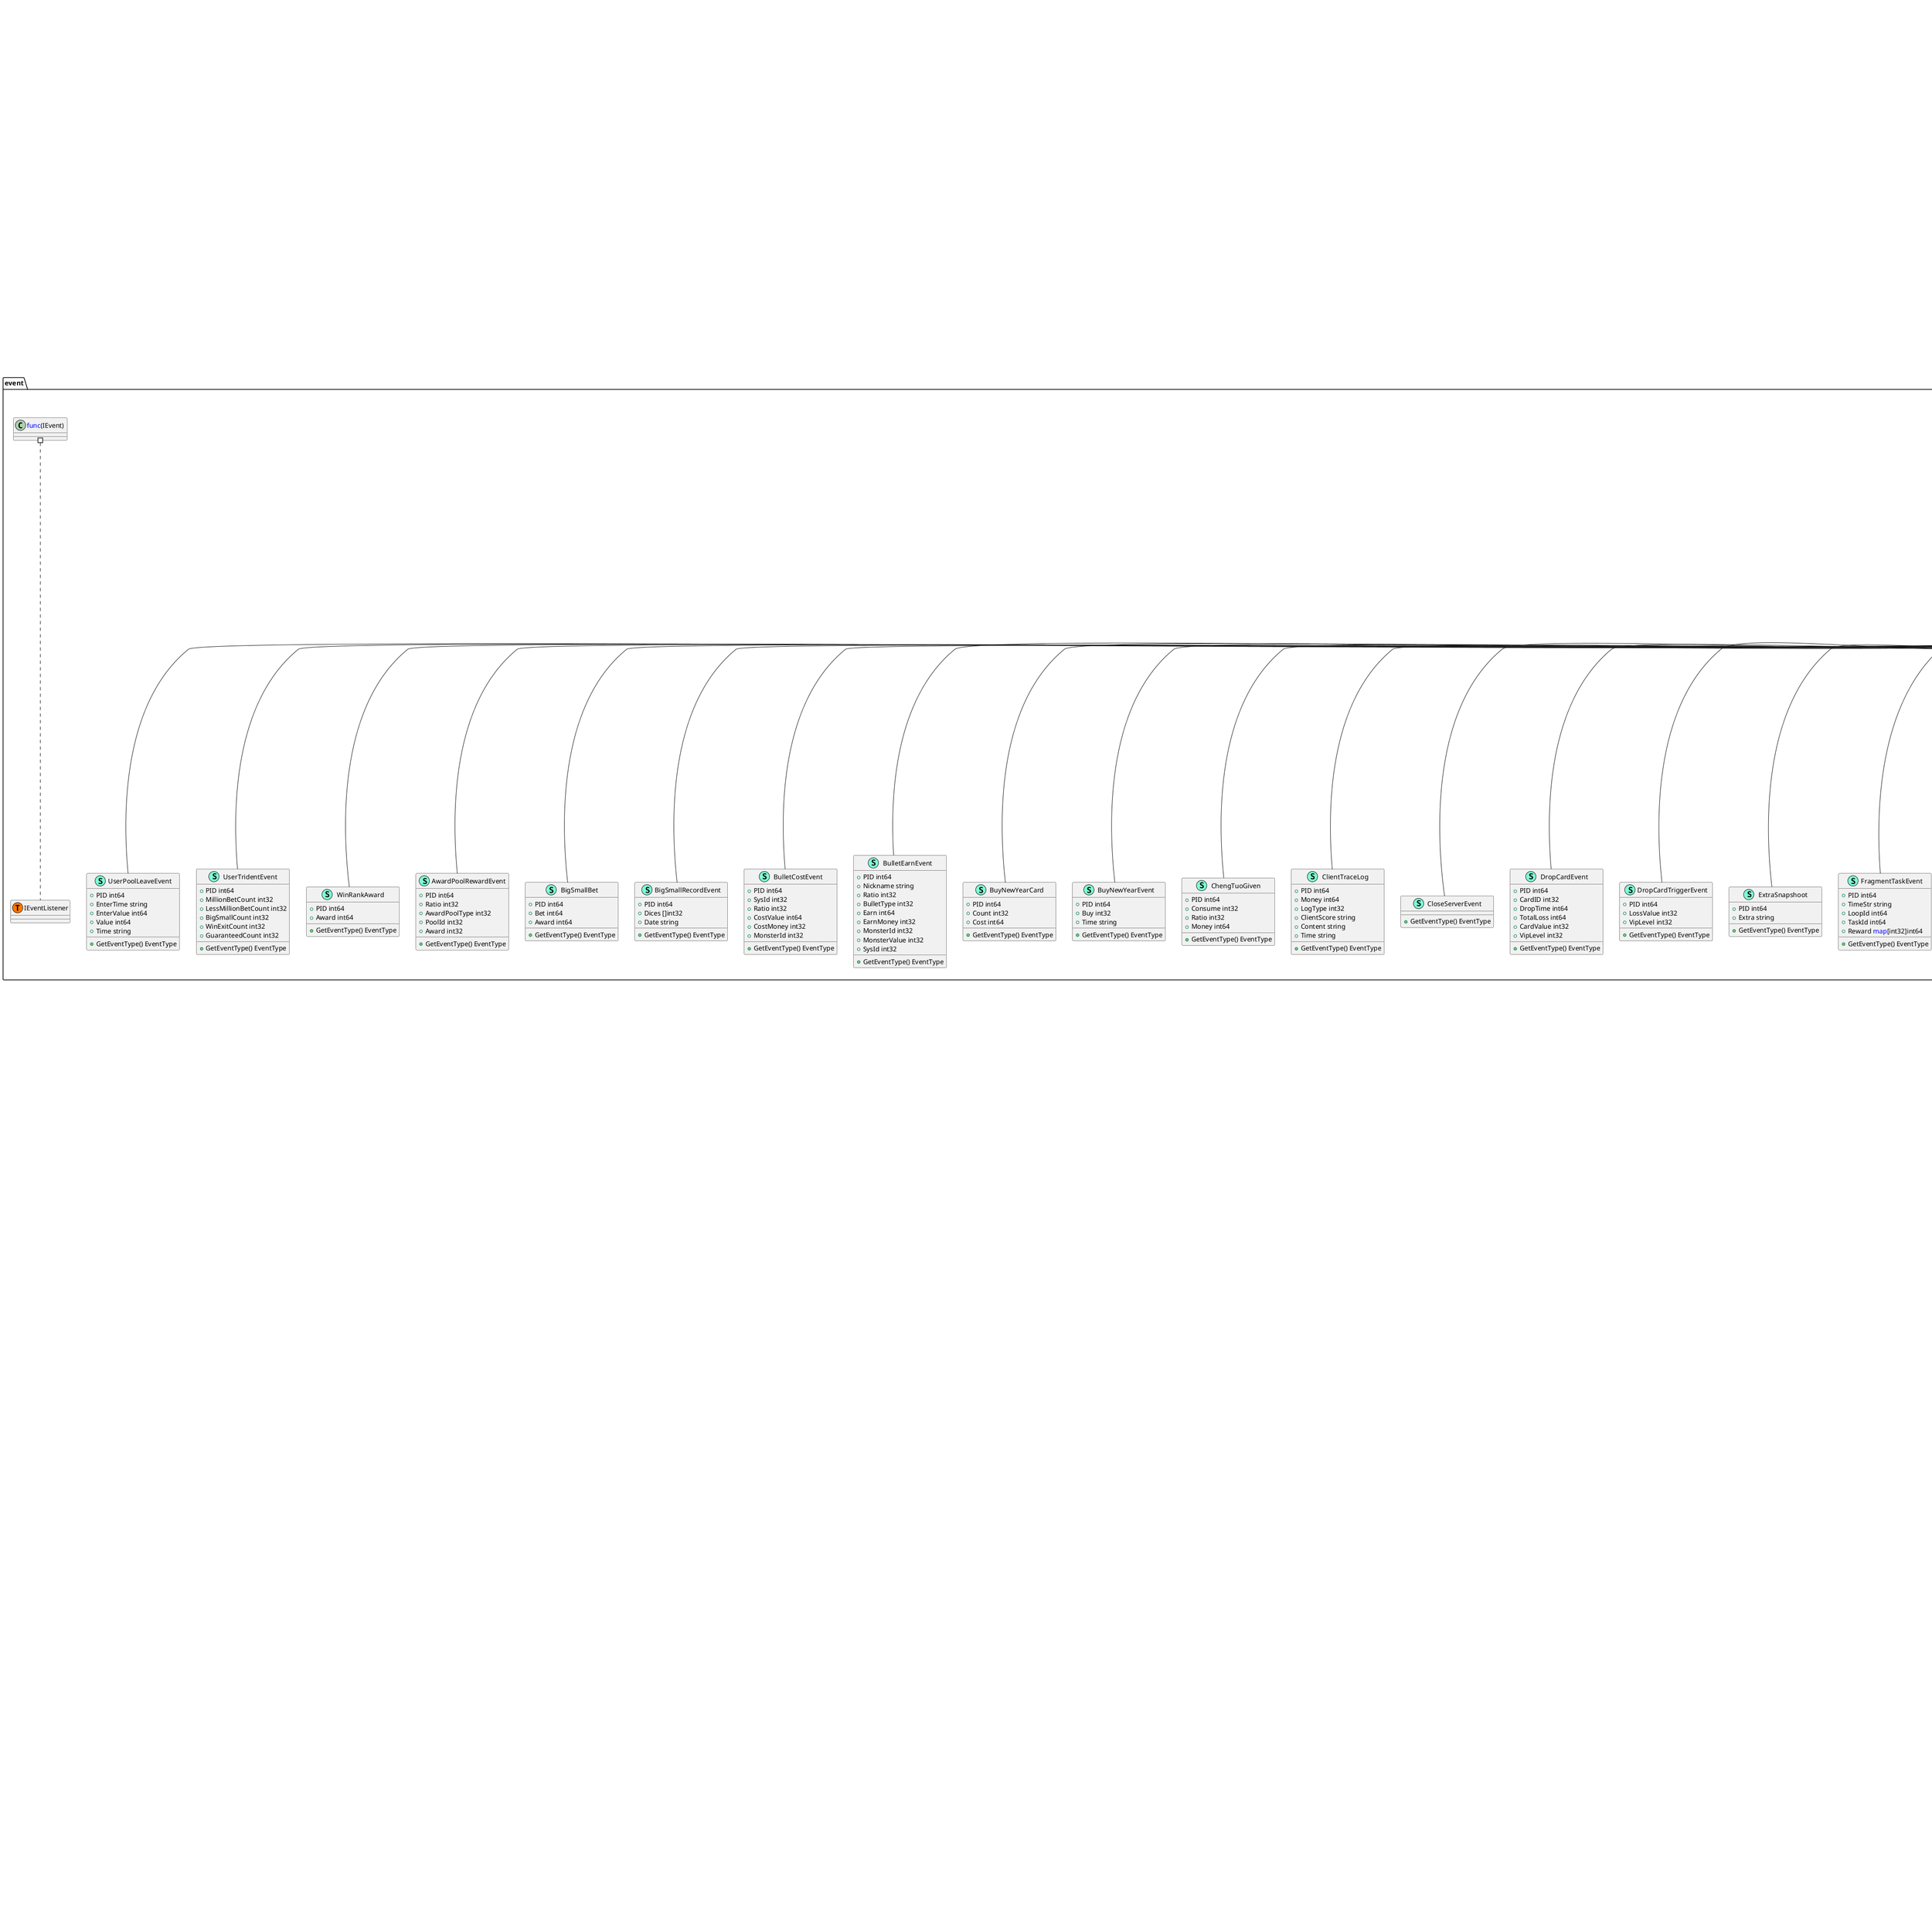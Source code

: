 @startuml
namespace api {
    class AwardDetail << (S,Aquamarine) >> {
        + PlayerId *int32
        + Nums *int64
        + Period *int32
        + Photo *string
        + XXX_NoUnkeyedLiteral <font color=blue>struct</font>{}
        + XXX_unrecognized []byte
        + XXX_sizecache int32
        + PlayerId *int32
        + Nums *int64
        + Period *int32
        + Photo *string
        + XXX_unrecognized []byte

        + Reset() 
        + String() string
        + ProtoMessage() 
        + Descriptor() ([]byte, []int)
        + XXX_Unmarshal(b []byte) error
        + XXX_Marshal(b []byte, deterministic bool) ([]byte, error)
        + XXX_Merge(src proto.Message) 
        + XXX_Size() int
        + XXX_DiscardUnknown() 
        + GetPlayerId() int32
        + GetNums() int64
        + GetPeriod() int32
        + GetPhoto() string
        + Marshal() ([]byte, error)
        + MarshalTo(dAtA []byte) (int, error)
        + MarshalToSizedBuffer(dAtA []byte) (int, error)
        + Size() int
        + Unmarshal(dAtA []byte) error
        + Reset() 
        + String() string
        + ProtoMessage() 
        + Descriptor() ([]byte, []int)
        + GetPlayerId() int32
        + GetNums() int64
        + GetPeriod() int32
        + GetPhoto() string

    }
    class AwardPoolRecord << (S,Aquamarine) >> {
        + Time *string
        + Name *string
        + PoolId *int32
        + Award *int32
        + PlayerId *int64
        + XXX_NoUnkeyedLiteral <font color=blue>struct</font>{}
        + XXX_unrecognized []byte
        + XXX_sizecache int32
        + Time *string
        + Name *string
        + PoolId *int32
        + Award *int32
        + PlayerId *int64
        + XXX_unrecognized []byte

        + Reset() 
        + String() string
        + ProtoMessage() 
        + Descriptor() ([]byte, []int)
        + XXX_Unmarshal(b []byte) error
        + XXX_Marshal(b []byte, deterministic bool) ([]byte, error)
        + XXX_Merge(src proto.Message) 
        + XXX_Size() int
        + XXX_DiscardUnknown() 
        + GetTime() string
        + GetName() string
        + GetPoolId() int32
        + GetAward() int32
        + GetPlayerId() int64
        + Marshal() ([]byte, error)
        + MarshalTo(dAtA []byte) (int, error)
        + MarshalToSizedBuffer(dAtA []byte) (int, error)
        + Size() int
        + Unmarshal(dAtA []byte) error
        + Reset() 
        + String() string
        + ProtoMessage() 
        + Descriptor() ([]byte, []int)
        + GetTime() string
        + GetName() string
        + GetPoolId() int32
        + GetAward() int32
        + GetPlayerId() int64

    }
    class AwardProp << (S,Aquamarine) >> {
        + PropId *int32
        + Num *int32
        + XXX_NoUnkeyedLiteral <font color=blue>struct</font>{}
        + XXX_unrecognized []byte
        + XXX_sizecache int32
        + PropId *int32
        + Num *int32
        + XXX_unrecognized []byte

        + Reset() 
        + String() string
        + ProtoMessage() 
        + Descriptor() ([]byte, []int)
        + XXX_Unmarshal(b []byte) error
        + XXX_Marshal(b []byte, deterministic bool) ([]byte, error)
        + XXX_Merge(src proto.Message) 
        + XXX_Size() int
        + XXX_DiscardUnknown() 
        + GetPropId() int32
        + GetNum() int32
        + Marshal() ([]byte, error)
        + MarshalTo(dAtA []byte) (int, error)
        + MarshalToSizedBuffer(dAtA []byte) (int, error)
        + Size() int
        + Unmarshal(dAtA []byte) error
        + Reset() 
        + String() string
        + ProtoMessage() 
        + Descriptor() ([]byte, []int)
        + GetPropId() int32
        + GetNum() int32

    }
    interface BydldBMServer  {
        + Req_LoginGameWithToken(ctx context.Context, req *CSLoginGameWithToken) (*SCLoginGameWithToken, error)
        + Req_SetProbability(ctx context.Context, req *CSSetProbability) (*CommonResp, error)
        + Req_FishOutsideScreen(ctx context.Context, req *CSFishOutsideScreen) (*CommonResp, error)
        + Req_LockFish(ctx context.Context, req *CSLockFish) (*CommonResp, error)
        + Req_UserShootMulti(ctx context.Context, req *CSUserShootMulti) (*CommonResp, error)
        + Req_HitMultiFish(ctx context.Context, req *CSHitMultiFish) (*CommonResp, error)
        + Req_SetSkill(ctx context.Context, req *CSSetSkill) (*CommonResp, error)
        + Req_SyncMoney(ctx context.Context, req *CSSyncMoney) (*CommonResp, error)
        + Req_UserReady(ctx context.Context, req *CSUserReady) (*CommonResp, error)
        + Req_SyncFishReq(ctx context.Context, req *CSSyncFishReq) (*CommonResp, error)
        + Req_SyncFishRsp(ctx context.Context, req *CSSyncFishRsp) (*CommonResp, error)
        + Req_UserRunBackground(ctx context.Context, req *CSUserRunBackground) (*CommonResp, error)
        + Req_TridentInfo(ctx context.Context, req *CSTridentInfo) (*SCTridentInfo, error)
        + Req_TridentBet(ctx context.Context, req *CSTridentBet) (*CommonResp, error)
        + Req_ShootTorpedo(ctx context.Context, req *CSShootTorpedo) (*CommonResp, error)
        + Req_SuperTridentShoot(ctx context.Context, req *CSSuperTridentShoot) (*CommonResp, error)
        + Req_SuperTridentAttack(ctx context.Context, req *CSSuperTridentAttack) (*CommonResp, error)
        + Req_FreeTimeEnd(ctx context.Context, req *CSFreeTimeEnd) (*CommonResp, error)
        + Req_BigSmallChoose(ctx context.Context, req *CSBigSmallChoose) (*CommonResp, error)
        + Req_BigSmallBet(ctx context.Context, req *CSBigSmallBet) (*CommonResp, error)
        + Req_UserScoreRecord(ctx context.Context, req *UserScoreRecord) (*CommonResp, error)
        + Req_ScratchNewYearCard(ctx context.Context, req *CSScratchNewYearCard) (*CommonResp, error)
        + Req_BuyNewYearCard(ctx context.Context, req *CSBuyNewYearCard) (*CommonResp, error)
        + Req_NewYearCardExchange(ctx context.Context, req *CSNewYearCardExchange) (*CommonResp, error)
        + Req_NewYearCardAwardRecord(ctx context.Context, req *CSNewYearCardAwardRecord) (*CommonResp, error)
        + Req_ClickStatistic(ctx context.Context, req *CSClickStatistic) (*CommonResp, error)
        + Req_TaskInfo(ctx context.Context, req *CSTaskInfo) (*CommonResp, error)
        + Req_ComTask(ctx context.Context, req *CSComTask) (*CommonResp, error)
        + Req_SaveSkillTime(ctx context.Context, req *CSSaveSkillTime) (*CommonResp, error)
        + Req_AwardPoolRecord(ctx context.Context, req *CSAwardPoolRecord) (*SCAwardPoolRecord, error)
        + Req_MatchPackAddition(ctx context.Context, req *CSMatchPackAddition) (*CommonResp, error)
        + Req_FortuneShoot(ctx context.Context, req *CSFortuneShoot) (*CommonResp, error)
        + Req_UserPoolInfo(ctx context.Context, req *CSUserPoolInfo) (*SCUserPoolInfo, error)
        + Req_UserPoolStatus(ctx context.Context, req *CSUserPoolStatus) (*SCUserPoolStatus, error)
        + Req_UserPoolPreDraw(ctx context.Context, req *CSUserPoolPreDraw) (*SCUserPoolPreDraw, error)
        + Req_UserPoolDraw(ctx context.Context, req *CSUserPoolDraw) (*SCUserPoolDraw, error)
        + Req_GetLuckyNum(ctx context.Context, req *CSGetLuckyNum) (*CommonResp, error)
        + Req_LuckyDrawInfo(ctx context.Context, req *CSLuckyDrawInfo) (*CommonResp, error)
        + Req_GetLuckyTaskAward(ctx context.Context, req *CSGetLuckyTaskAward) (*CommonResp, error)
        + Req_LuckyRedDot(ctx context.Context, req *CSLuckyRedDot) (*CommonResp, error)
        + Req_LuckyRecord(ctx context.Context, req *CSLuckyRecord) (*CommonResp, error)
        + Req_DragonWheel(ctx context.Context, req *CSDragonWheelStart) (*CommonResp, error)
        + Req_FragmentTaskData(ctx context.Context, req *CSFragmentTaskData) (*SCFragmentTaskData, error)
        + Req_FragmentTaskReward(ctx context.Context, req *CSFragmentTaskReward) (*SCFragmentTaskReward, error)

    }
    interface BydldClient  {
        + Req_LoginGameWithToken(ctx "context.Context, in *CSLoginGameWithToken, opts ...grpc.CallOption) (*SCLoginGameWithToken, error)
        + Req_SetProbability(ctx "context.Context, in *CSSetProbability, opts ...grpc.CallOption) (*CommonResp, error)
        + Req_FishOutsideScreen(ctx "context.Context, in *CSFishOutsideScreen, opts ...grpc.CallOption) (*CommonResp, error)
        + Req_LockFish(ctx "context.Context, in *CSLockFish, opts ...grpc.CallOption) (*CommonResp, error)
        + Req_UserShootMulti(ctx "context.Context, in *CSUserShootMulti, opts ...grpc.CallOption) (*CommonResp, error)
        + Req_HitMultiFish(ctx "context.Context, in *CSHitMultiFish, opts ...grpc.CallOption) (*CommonResp, error)
        + Req_SetSkill(ctx "context.Context, in *CSSetSkill, opts ...grpc.CallOption) (*CommonResp, error)
        + Req_SyncMoney(ctx "context.Context, in *CSSyncMoney, opts ...grpc.CallOption) (*CommonResp, error)
        + Req_UserReady(ctx "context.Context, in *CSUserReady, opts ...grpc.CallOption) (*CommonResp, error)
        + Req_SyncFishReq(ctx "context.Context, in *CSSyncFishReq, opts ...grpc.CallOption) (*CommonResp, error)
        + Req_SyncFishRsp(ctx "context.Context, in *CSSyncFishRsp, opts ...grpc.CallOption) (*CommonResp, error)
        + Req_UserRunBackground(ctx "context.Context, in *CSUserRunBackground, opts ...grpc.CallOption) (*CommonResp, error)
        + Req_TridentInfo(ctx "context.Context, in *CSTridentInfo, opts ...grpc.CallOption) (*SCTridentInfo, error)
        + Req_TridentBet(ctx "context.Context, in *CSTridentBet, opts ...grpc.CallOption) (*CommonResp, error)
        + Req_ShootTorpedo(ctx "context.Context, in *CSShootTorpedo, opts ...grpc.CallOption) (*CommonResp, error)
        + Req_SuperTridentShoot(ctx "context.Context, in *CSSuperTridentShoot, opts ...grpc.CallOption) (*CommonResp, error)
        + Req_SuperTridentAttack(ctx "context.Context, in *CSSuperTridentAttack, opts ...grpc.CallOption) (*CommonResp, error)
        + Req_FreeTimeEnd(ctx "context.Context, in *CSFreeTimeEnd, opts ...grpc.CallOption) (*CommonResp, error)
        + Req_BigSmallChoose(ctx "context.Context, in *CSBigSmallChoose, opts ...grpc.CallOption) (*CommonResp, error)
        + Req_BigSmallBet(ctx "context.Context, in *CSBigSmallBet, opts ...grpc.CallOption) (*CommonResp, error)
        + Req_UserScoreRecord(ctx "context.Context, in *UserScoreRecord, opts ...grpc.CallOption) (*CommonResp, error)
        + Req_ScratchNewYearCard(ctx "context.Context, in *CSScratchNewYearCard, opts ...grpc.CallOption) (*CommonResp, error)
        + Req_BuyNewYearCard(ctx "context.Context, in *CSBuyNewYearCard, opts ...grpc.CallOption) (*CommonResp, error)
        + Req_NewYearCardExchange(ctx "context.Context, in *CSNewYearCardExchange, opts ...grpc.CallOption) (*CommonResp, error)
        + Req_NewYearCardAwardRecord(ctx "context.Context, in *CSNewYearCardAwardRecord, opts ...grpc.CallOption) (*CommonResp, error)
        + Req_ClickStatistic(ctx "context.Context, in *CSClickStatistic, opts ...grpc.CallOption) (*CommonResp, error)
        + Req_TaskInfo(ctx "context.Context, in *CSTaskInfo, opts ...grpc.CallOption) (*CommonResp, error)
        + Req_ComTask(ctx "context.Context, in *CSComTask, opts ...grpc.CallOption) (*CommonResp, error)
        + Req_SaveSkillTime(ctx "context.Context, in *CSSaveSkillTime, opts ...grpc.CallOption) (*CommonResp, error)
        + Req_AwardPoolRecord(ctx "context.Context, in *CSAwardPoolRecord, opts ...grpc.CallOption) (*SCAwardPoolRecord, error)
        + Req_MatchPackAddition(ctx "context.Context, in *CSMatchPackAddition, opts ...grpc.CallOption) (*CommonResp, error)
        + Req_FortuneShoot(ctx "context.Context, in *CSFortuneShoot, opts ...grpc.CallOption) (*CommonResp, error)
        + Req_UserPoolInfo(ctx "context.Context, in *CSUserPoolInfo, opts ...grpc.CallOption) (*SCUserPoolInfo, error)
        + Req_UserPoolStatus(ctx "context.Context, in *CSUserPoolStatus, opts ...grpc.CallOption) (*SCUserPoolStatus, error)
        + Req_UserPoolPreDraw(ctx "context.Context, in *CSUserPoolPreDraw, opts ...grpc.CallOption) (*SCUserPoolPreDraw, error)
        + Req_UserPoolDraw(ctx "context.Context, in *CSUserPoolDraw, opts ...grpc.CallOption) (*SCUserPoolDraw, error)
        + Req_GetLuckyNum(ctx "context.Context, in *CSGetLuckyNum, opts ...grpc.CallOption) (*CommonResp, error)
        + Req_LuckyDrawInfo(ctx "context.Context, in *CSLuckyDrawInfo, opts ...grpc.CallOption) (*CommonResp, error)
        + Req_GetLuckyTaskAward(ctx "context.Context, in *CSGetLuckyTaskAward, opts ...grpc.CallOption) (*CommonResp, error)
        + Req_LuckyRedDot(ctx "context.Context, in *CSLuckyRedDot, opts ...grpc.CallOption) (*CommonResp, error)
        + Req_LuckyRecord(ctx "context.Context, in *CSLuckyRecord, opts ...grpc.CallOption) (*CommonResp, error)
        + Req_DragonWheel(ctx "context.Context, in *CSDragonWheelStart, opts ...grpc.CallOption) (*CommonResp, error)
        + Req_FragmentTaskData(ctx "context.Context, in *CSFragmentTaskData, opts ...grpc.CallOption) (*SCFragmentTaskData, error)
        + Req_FragmentTaskReward(ctx "context.Context, in *CSFragmentTaskReward, opts ...grpc.CallOption) (*SCFragmentTaskReward, error)

    }
    interface BydldCometServer  {
        + SetCometChan(cl *comet.ChanList, cs *comet.Server) 
        + Req_LoginGameWithToken(ctx context.Context, req *CSLoginGameWithToken) (*SCLoginGameWithToken, error)
        + Req_SetProbability(ctx context.Context, req *CSSetProbability) (*CommonResp, error)
        + Req_FishOutsideScreen(ctx context.Context, req *CSFishOutsideScreen) (*CommonResp, error)
        + Req_LockFish(ctx context.Context, req *CSLockFish) (*CommonResp, error)
        + Req_UserShootMulti(ctx context.Context, req *CSUserShootMulti) (*CommonResp, error)
        + Req_HitMultiFish(ctx context.Context, req *CSHitMultiFish) (*CommonResp, error)
        + Req_SetSkill(ctx context.Context, req *CSSetSkill) (*CommonResp, error)
        + Req_SyncMoney(ctx context.Context, req *CSSyncMoney) (*CommonResp, error)
        + Req_UserReady(ctx context.Context, req *CSUserReady) (*CommonResp, error)
        + Req_SyncFishReq(ctx context.Context, req *CSSyncFishReq) (*CommonResp, error)
        + Req_SyncFishRsp(ctx context.Context, req *CSSyncFishRsp) (*CommonResp, error)
        + Req_UserRunBackground(ctx context.Context, req *CSUserRunBackground) (*CommonResp, error)
        + Req_TridentInfo(ctx context.Context, req *CSTridentInfo) (*SCTridentInfo, error)
        + Req_TridentBet(ctx context.Context, req *CSTridentBet) (*CommonResp, error)
        + Req_ShootTorpedo(ctx context.Context, req *CSShootTorpedo) (*CommonResp, error)
        + Req_SuperTridentShoot(ctx context.Context, req *CSSuperTridentShoot) (*CommonResp, error)
        + Req_SuperTridentAttack(ctx context.Context, req *CSSuperTridentAttack) (*CommonResp, error)
        + Req_FreeTimeEnd(ctx context.Context, req *CSFreeTimeEnd) (*CommonResp, error)
        + Req_BigSmallChoose(ctx context.Context, req *CSBigSmallChoose) (*CommonResp, error)
        + Req_BigSmallBet(ctx context.Context, req *CSBigSmallBet) (*CommonResp, error)
        + Req_UserScoreRecord(ctx context.Context, req *UserScoreRecord) (*CommonResp, error)
        + Req_ScratchNewYearCard(ctx context.Context, req *CSScratchNewYearCard) (*CommonResp, error)
        + Req_BuyNewYearCard(ctx context.Context, req *CSBuyNewYearCard) (*CommonResp, error)
        + Req_NewYearCardExchange(ctx context.Context, req *CSNewYearCardExchange) (*CommonResp, error)
        + Req_NewYearCardAwardRecord(ctx context.Context, req *CSNewYearCardAwardRecord) (*CommonResp, error)
        + Req_ClickStatistic(ctx context.Context, req *CSClickStatistic) (*CommonResp, error)
        + Req_TaskInfo(ctx context.Context, req *CSTaskInfo) (*CommonResp, error)
        + Req_ComTask(ctx context.Context, req *CSComTask) (*CommonResp, error)
        + Req_SaveSkillTime(ctx context.Context, req *CSSaveSkillTime) (*CommonResp, error)
        + Req_AwardPoolRecord(ctx context.Context, req *CSAwardPoolRecord) (*SCAwardPoolRecord, error)
        + Req_MatchPackAddition(ctx context.Context, req *CSMatchPackAddition) (*CommonResp, error)
        + Req_FortuneShoot(ctx context.Context, req *CSFortuneShoot) (*CommonResp, error)
        + Req_UserPoolInfo(ctx context.Context, req *CSUserPoolInfo) (*SCUserPoolInfo, error)
        + Req_UserPoolStatus(ctx context.Context, req *CSUserPoolStatus) (*SCUserPoolStatus, error)
        + Req_UserPoolPreDraw(ctx context.Context, req *CSUserPoolPreDraw) (*SCUserPoolPreDraw, error)
        + Req_UserPoolDraw(ctx context.Context, req *CSUserPoolDraw) (*SCUserPoolDraw, error)
        + Req_GetLuckyNum(ctx context.Context, req *CSGetLuckyNum) (*CommonResp, error)
        + Req_LuckyDrawInfo(ctx context.Context, req *CSLuckyDrawInfo) (*CommonResp, error)
        + Req_GetLuckyTaskAward(ctx context.Context, req *CSGetLuckyTaskAward) (*CommonResp, error)
        + Req_LuckyRedDot(ctx context.Context, req *CSLuckyRedDot) (*CommonResp, error)
        + Req_LuckyRecord(ctx context.Context, req *CSLuckyRecord) (*CommonResp, error)
        + Req_DragonWheel(ctx context.Context, req *CSDragonWheelStart) (*CommonResp, error)
        + Req_FragmentTaskData(ctx context.Context, req *CSFragmentTaskData) (*SCFragmentTaskData, error)
        + Req_FragmentTaskReward(ctx context.Context, req *CSFragmentTaskReward) (*SCFragmentTaskReward, error)

    }
    interface BydldServer  {
        + Req_LoginGameWithToken( "context.Context,  *CSLoginGameWithToken) (*SCLoginGameWithToken, error)
        + Req_SetProbability( "context.Context,  *CSSetProbability) (*CommonResp, error)
        + Req_FishOutsideScreen( "context.Context,  *CSFishOutsideScreen) (*CommonResp, error)
        + Req_LockFish( "context.Context,  *CSLockFish) (*CommonResp, error)
        + Req_UserShootMulti( "context.Context,  *CSUserShootMulti) (*CommonResp, error)
        + Req_HitMultiFish( "context.Context,  *CSHitMultiFish) (*CommonResp, error)
        + Req_SetSkill( "context.Context,  *CSSetSkill) (*CommonResp, error)
        + Req_SyncMoney( "context.Context,  *CSSyncMoney) (*CommonResp, error)
        + Req_UserReady( "context.Context,  *CSUserReady) (*CommonResp, error)
        + Req_SyncFishReq( "context.Context,  *CSSyncFishReq) (*CommonResp, error)
        + Req_SyncFishRsp( "context.Context,  *CSSyncFishRsp) (*CommonResp, error)
        + Req_UserRunBackground( "context.Context,  *CSUserRunBackground) (*CommonResp, error)
        + Req_TridentInfo( "context.Context,  *CSTridentInfo) (*SCTridentInfo, error)
        + Req_TridentBet( "context.Context,  *CSTridentBet) (*CommonResp, error)
        + Req_ShootTorpedo( "context.Context,  *CSShootTorpedo) (*CommonResp, error)
        + Req_SuperTridentShoot( "context.Context,  *CSSuperTridentShoot) (*CommonResp, error)
        + Req_SuperTridentAttack( "context.Context,  *CSSuperTridentAttack) (*CommonResp, error)
        + Req_FreeTimeEnd( "context.Context,  *CSFreeTimeEnd) (*CommonResp, error)
        + Req_BigSmallChoose( "context.Context,  *CSBigSmallChoose) (*CommonResp, error)
        + Req_BigSmallBet( "context.Context,  *CSBigSmallBet) (*CommonResp, error)
        + Req_UserScoreRecord( "context.Context,  *UserScoreRecord) (*CommonResp, error)
        + Req_ScratchNewYearCard( "context.Context,  *CSScratchNewYearCard) (*CommonResp, error)
        + Req_BuyNewYearCard( "context.Context,  *CSBuyNewYearCard) (*CommonResp, error)
        + Req_NewYearCardExchange( "context.Context,  *CSNewYearCardExchange) (*CommonResp, error)
        + Req_NewYearCardAwardRecord( "context.Context,  *CSNewYearCardAwardRecord) (*CommonResp, error)
        + Req_ClickStatistic( "context.Context,  *CSClickStatistic) (*CommonResp, error)
        + Req_TaskInfo( "context.Context,  *CSTaskInfo) (*CommonResp, error)
        + Req_ComTask( "context.Context,  *CSComTask) (*CommonResp, error)
        + Req_SaveSkillTime( "context.Context,  *CSSaveSkillTime) (*CommonResp, error)
        + Req_AwardPoolRecord( "context.Context,  *CSAwardPoolRecord) (*SCAwardPoolRecord, error)
        + Req_MatchPackAddition( "context.Context,  *CSMatchPackAddition) (*CommonResp, error)
        + Req_FortuneShoot( "context.Context,  *CSFortuneShoot) (*CommonResp, error)
        + Req_UserPoolInfo( "context.Context,  *CSUserPoolInfo) (*SCUserPoolInfo, error)
        + Req_UserPoolStatus( "context.Context,  *CSUserPoolStatus) (*SCUserPoolStatus, error)
        + Req_UserPoolPreDraw( "context.Context,  *CSUserPoolPreDraw) (*SCUserPoolPreDraw, error)
        + Req_UserPoolDraw( "context.Context,  *CSUserPoolDraw) (*SCUserPoolDraw, error)
        + Req_GetLuckyNum( "context.Context,  *CSGetLuckyNum) (*CommonResp, error)
        + Req_LuckyDrawInfo( "context.Context,  *CSLuckyDrawInfo) (*CommonResp, error)
        + Req_GetLuckyTaskAward( "context.Context,  *CSGetLuckyTaskAward) (*CommonResp, error)
        + Req_LuckyRedDot( "context.Context,  *CSLuckyRedDot) (*CommonResp, error)
        + Req_LuckyRecord( "context.Context,  *CSLuckyRecord) (*CommonResp, error)
        + Req_DragonWheel( "context.Context,  *CSDragonWheelStart) (*CommonResp, error)
        + Req_FragmentTaskData( "context.Context,  *CSFragmentTaskData) (*SCFragmentTaskData, error)
        + Req_FragmentTaskReward( "context.Context,  *CSFragmentTaskReward) (*SCFragmentTaskReward, error)

    }
    class CSAwardPoolRecord << (S,Aquamarine) >> {
        + XXX_NoUnkeyedLiteral <font color=blue>struct</font>{}
        + XXX_unrecognized []byte
        + XXX_sizecache int32
        + XXX_unrecognized []byte

        + Reset() 
        + String() string
        + ProtoMessage() 
        + Descriptor() ([]byte, []int)
        + XXX_Unmarshal(b []byte) error
        + XXX_Marshal(b []byte, deterministic bool) ([]byte, error)
        + XXX_Merge(src proto.Message) 
        + XXX_Size() int
        + XXX_DiscardUnknown() 
        + Marshal() ([]byte, error)
        + MarshalTo(dAtA []byte) (int, error)
        + MarshalToSizedBuffer(dAtA []byte) (int, error)
        + Size() int
        + Unmarshal(dAtA []byte) error
        + Reset() 
        + String() string
        + ProtoMessage() 
        + Descriptor() ([]byte, []int)

    }
    class CSBigSmallBet << (S,Aquamarine) >> {
        + IsBetBig *bool
        + Times *int32
        + XXX_NoUnkeyedLiteral <font color=blue>struct</font>{}
        + XXX_unrecognized []byte
        + XXX_sizecache int32
        + IsBetBig *bool
        + Times *int32
        + XXX_unrecognized []byte

        + Reset() 
        + String() string
        + ProtoMessage() 
        + Descriptor() ([]byte, []int)
        + XXX_Unmarshal(b []byte) error
        + XXX_Marshal(b []byte, deterministic bool) ([]byte, error)
        + XXX_Merge(src proto.Message) 
        + XXX_Size() int
        + XXX_DiscardUnknown() 
        + GetIsBetBig() bool
        + GetTimes() int32
        + Marshal() ([]byte, error)
        + MarshalTo(dAtA []byte) (int, error)
        + MarshalToSizedBuffer(dAtA []byte) (int, error)
        + Size() int
        + Unmarshal(dAtA []byte) error
        + Reset() 
        + String() string
        + ProtoMessage() 
        + Descriptor() ([]byte, []int)
        + GetIsBetBig() bool
        + GetTimes() int32

    }
    class CSBigSmallChoose << (S,Aquamarine) >> {
        + ChairIdx *int32
        + EnterOrExit *int32
        + XXX_NoUnkeyedLiteral <font color=blue>struct</font>{}
        + XXX_unrecognized []byte
        + XXX_sizecache int32
        + ChairIdx *int32
        + EnterOrExit *int32
        + XXX_unrecognized []byte

        + Reset() 
        + String() string
        + ProtoMessage() 
        + Descriptor() ([]byte, []int)
        + XXX_Unmarshal(b []byte) error
        + XXX_Marshal(b []byte, deterministic bool) ([]byte, error)
        + XXX_Merge(src proto.Message) 
        + XXX_Size() int
        + XXX_DiscardUnknown() 
        + GetChairIdx() int32
        + GetEnterOrExit() int32
        + Marshal() ([]byte, error)
        + MarshalTo(dAtA []byte) (int, error)
        + MarshalToSizedBuffer(dAtA []byte) (int, error)
        + Size() int
        + Unmarshal(dAtA []byte) error
        + Reset() 
        + String() string
        + ProtoMessage() 
        + Descriptor() ([]byte, []int)
        + GetChairIdx() int32
        + GetEnterOrExit() int32

    }
    class CSBuyNewYearCard << (S,Aquamarine) >> {
        + BuyCount *int32
        + XXX_NoUnkeyedLiteral <font color=blue>struct</font>{}
        + XXX_unrecognized []byte
        + XXX_sizecache int32
        + BuyCount *int32
        + XXX_unrecognized []byte

        + Reset() 
        + String() string
        + ProtoMessage() 
        + Descriptor() ([]byte, []int)
        + XXX_Unmarshal(b []byte) error
        + XXX_Marshal(b []byte, deterministic bool) ([]byte, error)
        + XXX_Merge(src proto.Message) 
        + XXX_Size() int
        + XXX_DiscardUnknown() 
        + GetBuyCount() int32
        + Marshal() ([]byte, error)
        + MarshalTo(dAtA []byte) (int, error)
        + MarshalToSizedBuffer(dAtA []byte) (int, error)
        + Size() int
        + Unmarshal(dAtA []byte) error
        + Reset() 
        + String() string
        + ProtoMessage() 
        + Descriptor() ([]byte, []int)
        + GetBuyCount() int32

    }
    class CSClickStatistic << (S,Aquamarine) >> {
        + Num *string
        + XXX_NoUnkeyedLiteral <font color=blue>struct</font>{}
        + XXX_unrecognized []byte
        + XXX_sizecache int32
        + Num *string
        + XXX_unrecognized []byte

        + Reset() 
        + String() string
        + ProtoMessage() 
        + Descriptor() ([]byte, []int)
        + XXX_Unmarshal(b []byte) error
        + XXX_Marshal(b []byte, deterministic bool) ([]byte, error)
        + XXX_Merge(src proto.Message) 
        + XXX_Size() int
        + XXX_DiscardUnknown() 
        + GetNum() string
        + Marshal() ([]byte, error)
        + MarshalTo(dAtA []byte) (int, error)
        + MarshalToSizedBuffer(dAtA []byte) (int, error)
        + Size() int
        + Unmarshal(dAtA []byte) error
        + Reset() 
        + String() string
        + ProtoMessage() 
        + Descriptor() ([]byte, []int)
        + GetNum() string

    }
    class CSComTask << (S,Aquamarine) >> {
        + XXX_NoUnkeyedLiteral <font color=blue>struct</font>{}
        + XXX_unrecognized []byte
        + XXX_sizecache int32
        + XXX_unrecognized []byte

        + Reset() 
        + String() string
        + ProtoMessage() 
        + Descriptor() ([]byte, []int)
        + XXX_Unmarshal(b []byte) error
        + XXX_Marshal(b []byte, deterministic bool) ([]byte, error)
        + XXX_Merge(src proto.Message) 
        + XXX_Size() int
        + XXX_DiscardUnknown() 
        + Marshal() ([]byte, error)
        + MarshalTo(dAtA []byte) (int, error)
        + MarshalToSizedBuffer(dAtA []byte) (int, error)
        + Size() int
        + Unmarshal(dAtA []byte) error
        + Reset() 
        + String() string
        + ProtoMessage() 
        + Descriptor() ([]byte, []int)

    }
    class CSDragonWheelStart << (S,Aquamarine) >> {
        + Stage *int32
        + XXX_NoUnkeyedLiteral <font color=blue>struct</font>{}
        + XXX_unrecognized []byte
        + XXX_sizecache int32
        + Stage *int32
        + XXX_unrecognized []byte

        + Reset() 
        + String() string
        + ProtoMessage() 
        + Descriptor() ([]byte, []int)
        + XXX_Unmarshal(b []byte) error
        + XXX_Marshal(b []byte, deterministic bool) ([]byte, error)
        + XXX_Merge(src proto.Message) 
        + XXX_Size() int
        + XXX_DiscardUnknown() 
        + GetStage() int32
        + Marshal() ([]byte, error)
        + MarshalTo(dAtA []byte) (int, error)
        + MarshalToSizedBuffer(dAtA []byte) (int, error)
        + Size() int
        + Unmarshal(dAtA []byte) error
        + Reset() 
        + String() string
        + ProtoMessage() 
        + Descriptor() ([]byte, []int)
        + GetStage() int32

    }
    class CSFishOutsideScreen << (S,Aquamarine) >> {
        + FishUid *int32
        + XXX_NoUnkeyedLiteral <font color=blue>struct</font>{}
        + XXX_unrecognized []byte
        + XXX_sizecache int32
        + FishUid *int32
        + XXX_unrecognized []byte

        + Reset() 
        + String() string
        + ProtoMessage() 
        + Descriptor() ([]byte, []int)
        + XXX_Unmarshal(b []byte) error
        + XXX_Marshal(b []byte, deterministic bool) ([]byte, error)
        + XXX_Merge(src proto.Message) 
        + XXX_Size() int
        + XXX_DiscardUnknown() 
        + GetFishUid() int32
        + Marshal() ([]byte, error)
        + MarshalTo(dAtA []byte) (int, error)
        + MarshalToSizedBuffer(dAtA []byte) (int, error)
        + Size() int
        + Unmarshal(dAtA []byte) error
        + Reset() 
        + String() string
        + ProtoMessage() 
        + Descriptor() ([]byte, []int)
        + GetFishUid() int32

    }
    class CSFortuneShoot << (S,Aquamarine) >> {
        + XXX_NoUnkeyedLiteral <font color=blue>struct</font>{}
        + XXX_unrecognized []byte
        + XXX_sizecache int32
        + XXX_unrecognized []byte

        + Reset() 
        + String() string
        + ProtoMessage() 
        + Descriptor() ([]byte, []int)
        + XXX_Unmarshal(b []byte) error
        + XXX_Marshal(b []byte, deterministic bool) ([]byte, error)
        + XXX_Merge(src proto.Message) 
        + XXX_Size() int
        + XXX_DiscardUnknown() 
        + Marshal() ([]byte, error)
        + MarshalTo(dAtA []byte) (int, error)
        + MarshalToSizedBuffer(dAtA []byte) (int, error)
        + Size() int
        + Unmarshal(dAtA []byte) error
        + Reset() 
        + String() string
        + ProtoMessage() 
        + Descriptor() ([]byte, []int)

    }
    class CSFragmentTaskData << (S,Aquamarine) >> {
        + XXX_NoUnkeyedLiteral <font color=blue>struct</font>{}
        + XXX_unrecognized []byte
        + XXX_sizecache int32
        + XXX_unrecognized []byte

        + Reset() 
        + String() string
        + ProtoMessage() 
        + Descriptor() ([]byte, []int)
        + XXX_Unmarshal(b []byte) error
        + XXX_Marshal(b []byte, deterministic bool) ([]byte, error)
        + XXX_Merge(src proto.Message) 
        + XXX_Size() int
        + XXX_DiscardUnknown() 
        + Marshal() ([]byte, error)
        + MarshalTo(dAtA []byte) (int, error)
        + MarshalToSizedBuffer(dAtA []byte) (int, error)
        + Size() int
        + Unmarshal(dAtA []byte) error
        + Reset() 
        + String() string
        + ProtoMessage() 
        + Descriptor() ([]byte, []int)

    }
    class CSFragmentTaskReward << (S,Aquamarine) >> {
        + XXX_NoUnkeyedLiteral <font color=blue>struct</font>{}
        + XXX_unrecognized []byte
        + XXX_sizecache int32
        + XXX_unrecognized []byte

        + Reset() 
        + String() string
        + ProtoMessage() 
        + Descriptor() ([]byte, []int)
        + XXX_Unmarshal(b []byte) error
        + XXX_Marshal(b []byte, deterministic bool) ([]byte, error)
        + XXX_Merge(src proto.Message) 
        + XXX_Size() int
        + XXX_DiscardUnknown() 
        + Marshal() ([]byte, error)
        + MarshalTo(dAtA []byte) (int, error)
        + MarshalToSizedBuffer(dAtA []byte) (int, error)
        + Size() int
        + Unmarshal(dAtA []byte) error
        + Reset() 
        + String() string
        + ProtoMessage() 
        + Descriptor() ([]byte, []int)

    }
    class CSFreeTimeEnd << (S,Aquamarine) >> {
        + XXX_NoUnkeyedLiteral <font color=blue>struct</font>{}
        + XXX_unrecognized []byte
        + XXX_sizecache int32
        + XXX_unrecognized []byte

        + Reset() 
        + String() string
        + ProtoMessage() 
        + Descriptor() ([]byte, []int)
        + XXX_Unmarshal(b []byte) error
        + XXX_Marshal(b []byte, deterministic bool) ([]byte, error)
        + XXX_Merge(src proto.Message) 
        + XXX_Size() int
        + XXX_DiscardUnknown() 
        + Marshal() ([]byte, error)
        + MarshalTo(dAtA []byte) (int, error)
        + MarshalToSizedBuffer(dAtA []byte) (int, error)
        + Size() int
        + Unmarshal(dAtA []byte) error
        + Reset() 
        + String() string
        + ProtoMessage() 
        + Descriptor() ([]byte, []int)

    }
    class CSGetLuckyNum << (S,Aquamarine) >> {
        + Times *int32
        + XXX_NoUnkeyedLiteral <font color=blue>struct</font>{}
        + XXX_unrecognized []byte
        + XXX_sizecache int32
        + Times *int32
        + XXX_unrecognized []byte

        + Reset() 
        + String() string
        + ProtoMessage() 
        + Descriptor() ([]byte, []int)
        + XXX_Unmarshal(b []byte) error
        + XXX_Marshal(b []byte, deterministic bool) ([]byte, error)
        + XXX_Merge(src proto.Message) 
        + XXX_Size() int
        + XXX_DiscardUnknown() 
        + GetTimes() int32
        + Marshal() ([]byte, error)
        + MarshalTo(dAtA []byte) (int, error)
        + MarshalToSizedBuffer(dAtA []byte) (int, error)
        + Size() int
        + Unmarshal(dAtA []byte) error
        + Reset() 
        + String() string
        + ProtoMessage() 
        + Descriptor() ([]byte, []int)
        + GetTimes() int32

    }
    class CSGetLuckyTaskAward << (S,Aquamarine) >> {
        + TaskId *int32
        + XXX_NoUnkeyedLiteral <font color=blue>struct</font>{}
        + XXX_unrecognized []byte
        + XXX_sizecache int32
        + TaskId *int32
        + XXX_unrecognized []byte

        + Reset() 
        + String() string
        + ProtoMessage() 
        + Descriptor() ([]byte, []int)
        + XXX_Unmarshal(b []byte) error
        + XXX_Marshal(b []byte, deterministic bool) ([]byte, error)
        + XXX_Merge(src proto.Message) 
        + XXX_Size() int
        + XXX_DiscardUnknown() 
        + GetTaskId() int32
        + Marshal() ([]byte, error)
        + MarshalTo(dAtA []byte) (int, error)
        + MarshalToSizedBuffer(dAtA []byte) (int, error)
        + Size() int
        + Unmarshal(dAtA []byte) error
        + Reset() 
        + String() string
        + ProtoMessage() 
        + Descriptor() ([]byte, []int)
        + GetTaskId() int32

    }
    class CSHBonusPool << (S,Aquamarine) >> {
        + MathcId *int32
        + TimeId *int32
        + PlayerId *int64
        + XXX_NoUnkeyedLiteral <font color=blue>struct</font>{}
        + XXX_unrecognized []byte
        + XXX_sizecache int32
        + MathcId *int32
        + TimeId *int32
        + PlayerId *int64
        + XXX_unrecognized []byte

        + Reset() 
        + String() string
        + ProtoMessage() 
        + Descriptor() ([]byte, []int)
        + XXX_Unmarshal(b []byte) error
        + XXX_Marshal(b []byte, deterministic bool) ([]byte, error)
        + XXX_Merge(src proto.Message) 
        + XXX_Size() int
        + XXX_DiscardUnknown() 
        + GetMathcId() int32
        + GetTimeId() int32
        + GetPlayerId() int64
        + Marshal() ([]byte, error)
        + MarshalTo(dAtA []byte) (int, error)
        + MarshalToSizedBuffer(dAtA []byte) (int, error)
        + Size() int
        + Unmarshal(dAtA []byte) error
        + Reset() 
        + String() string
        + ProtoMessage() 
        + Descriptor() ([]byte, []int)
        + GetMathcId() int32
        + GetTimeId() int32
        + GetPlayerId() int64

    }
    class CSHHistoryRank << (S,Aquamarine) >> {
        + PlayerId *int64
        + MatchId *int32
        + XXX_NoUnkeyedLiteral <font color=blue>struct</font>{}
        + XXX_unrecognized []byte
        + XXX_sizecache int32
        + PlayerId *int64
        + MatchId *int32
        + XXX_unrecognized []byte

        + Reset() 
        + String() string
        + ProtoMessage() 
        + Descriptor() ([]byte, []int)
        + XXX_Unmarshal(b []byte) error
        + XXX_Marshal(b []byte, deterministic bool) ([]byte, error)
        + XXX_Merge(src proto.Message) 
        + XXX_Size() int
        + XXX_DiscardUnknown() 
        + GetPlayerId() int64
        + GetMatchId() int32
        + Marshal() ([]byte, error)
        + MarshalTo(dAtA []byte) (int, error)
        + MarshalToSizedBuffer(dAtA []byte) (int, error)
        + Size() int
        + Unmarshal(dAtA []byte) error
        + Reset() 
        + String() string
        + ProtoMessage() 
        + Descriptor() ([]byte, []int)
        + GetPlayerId() int64
        + GetMatchId() int32

    }
    class CSHLuckyInfo << (S,Aquamarine) >> {
        + MatchId *int32
        + XXX_NoUnkeyedLiteral <font color=blue>struct</font>{}
        + XXX_unrecognized []byte
        + XXX_sizecache int32
        + MatchId *int32
        + XXX_unrecognized []byte

        + Reset() 
        + String() string
        + ProtoMessage() 
        + Descriptor() ([]byte, []int)
        + XXX_Unmarshal(b []byte) error
        + XXX_Marshal(b []byte, deterministic bool) ([]byte, error)
        + XXX_Merge(src proto.Message) 
        + XXX_Size() int
        + XXX_DiscardUnknown() 
        + GetMatchId() int32
        + Marshal() ([]byte, error)
        + MarshalTo(dAtA []byte) (int, error)
        + MarshalToSizedBuffer(dAtA []byte) (int, error)
        + Size() int
        + Unmarshal(dAtA []byte) error
        + Reset() 
        + String() string
        + ProtoMessage() 
        + Descriptor() ([]byte, []int)
        + GetMatchId() int32

    }
    class CSHMatchInfo << (S,Aquamarine) >> {
        + PlayerId *int64
        + XXX_NoUnkeyedLiteral <font color=blue>struct</font>{}
        + XXX_unrecognized []byte
        + XXX_sizecache int32
        + PlayerId *int64
        + XXX_unrecognized []byte

        + Reset() 
        + String() string
        + ProtoMessage() 
        + Descriptor() ([]byte, []int)
        + XXX_Unmarshal(b []byte) error
        + XXX_Marshal(b []byte, deterministic bool) ([]byte, error)
        + XXX_Merge(src proto.Message) 
        + XXX_Size() int
        + XXX_DiscardUnknown() 
        + GetPlayerId() int64
        + Marshal() ([]byte, error)
        + MarshalTo(dAtA []byte) (int, error)
        + MarshalToSizedBuffer(dAtA []byte) (int, error)
        + Size() int
        + Unmarshal(dAtA []byte) error
        + Reset() 
        + String() string
        + ProtoMessage() 
        + Descriptor() ([]byte, []int)
        + GetPlayerId() int64

    }
    class CSHMatchInfoTip << (S,Aquamarine) >> {
        + XXX_NoUnkeyedLiteral <font color=blue>struct</font>{}
        + XXX_unrecognized []byte
        + XXX_sizecache int32
        + XXX_unrecognized []byte

        + Reset() 
        + String() string
        + ProtoMessage() 
        + Descriptor() ([]byte, []int)
        + XXX_Unmarshal(b []byte) error
        + XXX_Marshal(b []byte, deterministic bool) ([]byte, error)
        + XXX_Merge(src proto.Message) 
        + XXX_Size() int
        + XXX_DiscardUnknown() 
        + Marshal() ([]byte, error)
        + MarshalTo(dAtA []byte) (int, error)
        + MarshalToSizedBuffer(dAtA []byte) (int, error)
        + Size() int
        + Unmarshal(dAtA []byte) error
        + Reset() 
        + String() string
        + ProtoMessage() 
        + Descriptor() ([]byte, []int)

    }
    class CSHRankBar << (S,Aquamarine) >> {
        + MathcId *int32
        + TimeId *int32
        + PlayerId *int64
        + XXX_NoUnkeyedLiteral <font color=blue>struct</font>{}
        + XXX_unrecognized []byte
        + XXX_sizecache int32
        + MathcId *int32
        + TimeId *int32
        + PlayerId *int64
        + XXX_unrecognized []byte

        + Reset() 
        + String() string
        + ProtoMessage() 
        + Descriptor() ([]byte, []int)
        + XXX_Unmarshal(b []byte) error
        + XXX_Marshal(b []byte, deterministic bool) ([]byte, error)
        + XXX_Merge(src proto.Message) 
        + XXX_Size() int
        + XXX_DiscardUnknown() 
        + GetMathcId() int32
        + GetTimeId() int32
        + GetPlayerId() int64
        + Marshal() ([]byte, error)
        + MarshalTo(dAtA []byte) (int, error)
        + MarshalToSizedBuffer(dAtA []byte) (int, error)
        + Size() int
        + Unmarshal(dAtA []byte) error
        + Reset() 
        + String() string
        + ProtoMessage() 
        + Descriptor() ([]byte, []int)
        + GetMathcId() int32
        + GetTimeId() int32
        + GetPlayerId() int64

    }
    class CSHRealRank << (S,Aquamarine) >> {
        + PlayerId *int64
        + MathcId *int32
        + TimeId *int32
        + XXX_NoUnkeyedLiteral <font color=blue>struct</font>{}
        + XXX_unrecognized []byte
        + XXX_sizecache int32
        + PlayerId *int64
        + MathcId *int32
        + TimeId *int32
        + XXX_unrecognized []byte

        + Reset() 
        + String() string
        + ProtoMessage() 
        + Descriptor() ([]byte, []int)
        + XXX_Unmarshal(b []byte) error
        + XXX_Marshal(b []byte, deterministic bool) ([]byte, error)
        + XXX_Merge(src proto.Message) 
        + XXX_Size() int
        + XXX_DiscardUnknown() 
        + GetPlayerId() int64
        + GetMathcId() int32
        + GetTimeId() int32
        + Marshal() ([]byte, error)
        + MarshalTo(dAtA []byte) (int, error)
        + MarshalToSizedBuffer(dAtA []byte) (int, error)
        + Size() int
        + Unmarshal(dAtA []byte) error
        + Reset() 
        + String() string
        + ProtoMessage() 
        + Descriptor() ([]byte, []int)
        + GetPlayerId() int64
        + GetMathcId() int32
        + GetTimeId() int32

    }
    class CSHReward << (S,Aquamarine) >> {
        + MathcId *int32
        + TimeId *int32
        + XXX_NoUnkeyedLiteral <font color=blue>struct</font>{}
        + XXX_unrecognized []byte
        + XXX_sizecache int32
        + MathcId *int32
        + TimeId *int32
        + XXX_unrecognized []byte

        + Reset() 
        + String() string
        + ProtoMessage() 
        + Descriptor() ([]byte, []int)
        + XXX_Unmarshal(b []byte) error
        + XXX_Marshal(b []byte, deterministic bool) ([]byte, error)
        + XXX_Merge(src proto.Message) 
        + XXX_Size() int
        + XXX_DiscardUnknown() 
        + GetMathcId() int32
        + GetTimeId() int32
        + Marshal() ([]byte, error)
        + MarshalTo(dAtA []byte) (int, error)
        + MarshalToSizedBuffer(dAtA []byte) (int, error)
        + Size() int
        + Unmarshal(dAtA []byte) error
        + Reset() 
        + String() string
        + ProtoMessage() 
        + Descriptor() ([]byte, []int)
        + GetMathcId() int32
        + GetTimeId() int32

    }
    class CSHeartBeat << (S,Aquamarine) >> {
        + ChairIdx *int32
        + XXX_NoUnkeyedLiteral <font color=blue>struct</font>{}
        + XXX_unrecognized []byte
        + XXX_sizecache int32
        + ChairIdx *int32
        + XXX_unrecognized []byte

        + Reset() 
        + String() string
        + ProtoMessage() 
        + Descriptor() ([]byte, []int)
        + XXX_Unmarshal(b []byte) error
        + XXX_Marshal(b []byte, deterministic bool) ([]byte, error)
        + XXX_Merge(src proto.Message) 
        + XXX_Size() int
        + XXX_DiscardUnknown() 
        + GetChairIdx() int32
        + Marshal() ([]byte, error)
        + MarshalTo(dAtA []byte) (int, error)
        + MarshalToSizedBuffer(dAtA []byte) (int, error)
        + Size() int
        + Unmarshal(dAtA []byte) error
        + Reset() 
        + String() string
        + ProtoMessage() 
        + Descriptor() ([]byte, []int)
        + GetChairIdx() int32

    }
    class CSHitMultiFish << (S,Aquamarine) >> {
        + HitInfo []*HitFish
        + XXX_NoUnkeyedLiteral <font color=blue>struct</font>{}
        + XXX_unrecognized []byte
        + XXX_sizecache int32
        + HitInfo []*HitFish
        + XXX_unrecognized []byte

        + Reset() 
        + String() string
        + ProtoMessage() 
        + Descriptor() ([]byte, []int)
        + XXX_Unmarshal(b []byte) error
        + XXX_Marshal(b []byte, deterministic bool) ([]byte, error)
        + XXX_Merge(src proto.Message) 
        + XXX_Size() int
        + XXX_DiscardUnknown() 
        + GetHitInfo() []*HitFish
        + Marshal() ([]byte, error)
        + MarshalTo(dAtA []byte) (int, error)
        + MarshalToSizedBuffer(dAtA []byte) (int, error)
        + Size() int
        + Unmarshal(dAtA []byte) error
        + Reset() 
        + String() string
        + ProtoMessage() 
        + Descriptor() ([]byte, []int)
        + GetHitInfo() []*HitFish

    }
    class CSLockFish << (S,Aquamarine) >> {
        + ChairIdx *int32
        + FishUid *int32
        + IsOpen *bool
        + XXX_NoUnkeyedLiteral <font color=blue>struct</font>{}
        + XXX_unrecognized []byte
        + XXX_sizecache int32
        + ChairIdx *int32
        + FishUid *int32
        + IsOpen *bool
        + XXX_unrecognized []byte

        + Reset() 
        + String() string
        + ProtoMessage() 
        + Descriptor() ([]byte, []int)
        + XXX_Unmarshal(b []byte) error
        + XXX_Marshal(b []byte, deterministic bool) ([]byte, error)
        + XXX_Merge(src proto.Message) 
        + XXX_Size() int
        + XXX_DiscardUnknown() 
        + GetChairIdx() int32
        + GetFishUid() int32
        + GetIsOpen() bool
        + Marshal() ([]byte, error)
        + MarshalTo(dAtA []byte) (int, error)
        + MarshalToSizedBuffer(dAtA []byte) (int, error)
        + Size() int
        + Unmarshal(dAtA []byte) error
        + Reset() 
        + String() string
        + ProtoMessage() 
        + Descriptor() ([]byte, []int)
        + GetChairIdx() int32
        + GetFishUid() int32
        + GetIsOpen() bool

    }
    class CSLoginGameWithToken << (S,Aquamarine) >> {
        + PlayerId *int64
        + Token *string
        + OSType *int32
        + TableId *int32
        + LastTableId *int32
        + XXX_NoUnkeyedLiteral <font color=blue>struct</font>{}
        + XXX_unrecognized []byte
        + XXX_sizecache int32
        + PlayerId *int64
        + Token *string
        + OSType *int32
        + TableId *int32
        + LastTableId *int32
        + XXX_unrecognized []byte

        + Reset() 
        + String() string
        + ProtoMessage() 
        + Descriptor() ([]byte, []int)
        + XXX_Unmarshal(b []byte) error
        + XXX_Marshal(b []byte, deterministic bool) ([]byte, error)
        + XXX_Merge(src proto.Message) 
        + XXX_Size() int
        + XXX_DiscardUnknown() 
        + GetPlayerId() int64
        + GetToken() string
        + GetOSType() int32
        + GetTableId() int32
        + GetLastTableId() int32
        + Marshal() ([]byte, error)
        + MarshalTo(dAtA []byte) (int, error)
        + MarshalToSizedBuffer(dAtA []byte) (int, error)
        + Size() int
        + Unmarshal(dAtA []byte) error
        + Reset() 
        + String() string
        + ProtoMessage() 
        + Descriptor() ([]byte, []int)
        + GetPlayerId() int64
        + GetToken() string
        + GetOSType() int32
        + GetTableId() int32
        + GetLastTableId() int32

    }
    class CSLuckyDrawInfo << (S,Aquamarine) >> {
        + XXX_NoUnkeyedLiteral <font color=blue>struct</font>{}
        + XXX_unrecognized []byte
        + XXX_sizecache int32
        + XXX_unrecognized []byte

        + Reset() 
        + String() string
        + ProtoMessage() 
        + Descriptor() ([]byte, []int)
        + XXX_Unmarshal(b []byte) error
        + XXX_Marshal(b []byte, deterministic bool) ([]byte, error)
        + XXX_Merge(src proto.Message) 
        + XXX_Size() int
        + XXX_DiscardUnknown() 
        + Marshal() ([]byte, error)
        + MarshalTo(dAtA []byte) (int, error)
        + MarshalToSizedBuffer(dAtA []byte) (int, error)
        + Size() int
        + Unmarshal(dAtA []byte) error
        + Reset() 
        + String() string
        + ProtoMessage() 
        + Descriptor() ([]byte, []int)

    }
    class CSLuckyRecord << (S,Aquamarine) >> {
        + Type *int32
        + XXX_NoUnkeyedLiteral <font color=blue>struct</font>{}
        + XXX_unrecognized []byte
        + XXX_sizecache int32
        + Type *int32
        + XXX_unrecognized []byte

        + Reset() 
        + String() string
        + ProtoMessage() 
        + Descriptor() ([]byte, []int)
        + XXX_Unmarshal(b []byte) error
        + XXX_Marshal(b []byte, deterministic bool) ([]byte, error)
        + XXX_Merge(src proto.Message) 
        + XXX_Size() int
        + XXX_DiscardUnknown() 
        + GetType() int32
        + Marshal() ([]byte, error)
        + MarshalTo(dAtA []byte) (int, error)
        + MarshalToSizedBuffer(dAtA []byte) (int, error)
        + Size() int
        + Unmarshal(dAtA []byte) error
        + Reset() 
        + String() string
        + ProtoMessage() 
        + Descriptor() ([]byte, []int)
        + GetType() int32

    }
    class CSLuckyRedDot << (S,Aquamarine) >> {
        + XXX_NoUnkeyedLiteral <font color=blue>struct</font>{}
        + XXX_unrecognized []byte
        + XXX_sizecache int32
        + XXX_unrecognized []byte

        + Reset() 
        + String() string
        + ProtoMessage() 
        + Descriptor() ([]byte, []int)
        + XXX_Unmarshal(b []byte) error
        + XXX_Marshal(b []byte, deterministic bool) ([]byte, error)
        + XXX_Merge(src proto.Message) 
        + XXX_Size() int
        + XXX_DiscardUnknown() 
        + Marshal() ([]byte, error)
        + MarshalTo(dAtA []byte) (int, error)
        + MarshalToSizedBuffer(dAtA []byte) (int, error)
        + Size() int
        + Unmarshal(dAtA []byte) error
        + Reset() 
        + String() string
        + ProtoMessage() 
        + Descriptor() ([]byte, []int)

    }
    class CSMatchPackAddition << (S,Aquamarine) >> {
        + XXX_NoUnkeyedLiteral <font color=blue>struct</font>{}
        + XXX_unrecognized []byte
        + XXX_sizecache int32
        + XXX_unrecognized []byte

        + Reset() 
        + String() string
        + ProtoMessage() 
        + Descriptor() ([]byte, []int)
        + XXX_Unmarshal(b []byte) error
        + XXX_Marshal(b []byte, deterministic bool) ([]byte, error)
        + XXX_Merge(src proto.Message) 
        + XXX_Size() int
        + XXX_DiscardUnknown() 
        + Marshal() ([]byte, error)
        + MarshalTo(dAtA []byte) (int, error)
        + MarshalToSizedBuffer(dAtA []byte) (int, error)
        + Size() int
        + Unmarshal(dAtA []byte) error
        + Reset() 
        + String() string
        + ProtoMessage() 
        + Descriptor() ([]byte, []int)

    }
    class CSNewYearCardAwardRecord << (S,Aquamarine) >> {
        + XXX_NoUnkeyedLiteral <font color=blue>struct</font>{}
        + XXX_unrecognized []byte
        + XXX_sizecache int32
        + XXX_unrecognized []byte

        + Reset() 
        + String() string
        + ProtoMessage() 
        + Descriptor() ([]byte, []int)
        + XXX_Unmarshal(b []byte) error
        + XXX_Marshal(b []byte, deterministic bool) ([]byte, error)
        + XXX_Merge(src proto.Message) 
        + XXX_Size() int
        + XXX_DiscardUnknown() 
        + Marshal() ([]byte, error)
        + MarshalTo(dAtA []byte) (int, error)
        + MarshalToSizedBuffer(dAtA []byte) (int, error)
        + Size() int
        + Unmarshal(dAtA []byte) error
        + Reset() 
        + String() string
        + ProtoMessage() 
        + Descriptor() ([]byte, []int)

    }
    class CSNewYearCardExchange << (S,Aquamarine) >> {
        + Times *int32
        + ExchangeAll *bool
        + XXX_NoUnkeyedLiteral <font color=blue>struct</font>{}
        + XXX_unrecognized []byte
        + XXX_sizecache int32
        + Times *int32
        + ExchangeAll *bool
        + XXX_unrecognized []byte

        + Reset() 
        + String() string
        + ProtoMessage() 
        + Descriptor() ([]byte, []int)
        + XXX_Unmarshal(b []byte) error
        + XXX_Marshal(b []byte, deterministic bool) ([]byte, error)
        + XXX_Merge(src proto.Message) 
        + XXX_Size() int
        + XXX_DiscardUnknown() 
        + GetTimes() int32
        + GetExchangeAll() bool
        + Marshal() ([]byte, error)
        + MarshalTo(dAtA []byte) (int, error)
        + MarshalToSizedBuffer(dAtA []byte) (int, error)
        + Size() int
        + Unmarshal(dAtA []byte) error
        + Reset() 
        + String() string
        + ProtoMessage() 
        + Descriptor() ([]byte, []int)
        + GetTimes() int32
        + GetExchangeAll() bool

    }
    class CSNotifyLogout << (S,Aquamarine) >> {
        + ChairIdx *int32
        + XXX_NoUnkeyedLiteral <font color=blue>struct</font>{}
        + XXX_unrecognized []byte
        + XXX_sizecache int32
        + ChairIdx *int32
        + XXX_unrecognized []byte

        + Reset() 
        + String() string
        + ProtoMessage() 
        + Descriptor() ([]byte, []int)
        + XXX_Unmarshal(b []byte) error
        + XXX_Marshal(b []byte, deterministic bool) ([]byte, error)
        + XXX_Merge(src proto.Message) 
        + XXX_Size() int
        + XXX_DiscardUnknown() 
        + GetChairIdx() int32
        + Marshal() ([]byte, error)
        + MarshalTo(dAtA []byte) (int, error)
        + MarshalToSizedBuffer(dAtA []byte) (int, error)
        + Size() int
        + Unmarshal(dAtA []byte) error
        + Reset() 
        + String() string
        + ProtoMessage() 
        + Descriptor() ([]byte, []int)
        + GetChairIdx() int32

    }
    class CSSaveSkillTime << (S,Aquamarine) >> {
        + SkilTime []*SkillTime
        + XXX_NoUnkeyedLiteral <font color=blue>struct</font>{}
        + XXX_unrecognized []byte
        + XXX_sizecache int32
        + SkilTime []*SkillTime
        + XXX_unrecognized []byte

        + Reset() 
        + String() string
        + ProtoMessage() 
        + Descriptor() ([]byte, []int)
        + XXX_Unmarshal(b []byte) error
        + XXX_Marshal(b []byte, deterministic bool) ([]byte, error)
        + XXX_Merge(src proto.Message) 
        + XXX_Size() int
        + XXX_DiscardUnknown() 
        + GetSkilTime() []*SkillTime
        + Marshal() ([]byte, error)
        + MarshalTo(dAtA []byte) (int, error)
        + MarshalToSizedBuffer(dAtA []byte) (int, error)
        + Size() int
        + Unmarshal(dAtA []byte) error
        + Reset() 
        + String() string
        + ProtoMessage() 
        + Descriptor() ([]byte, []int)
        + GetSkilTime() []*SkillTime

    }
    class CSScratchNewYearCard << (S,Aquamarine) >> {
        + ChairIdx *int32
        + XXX_NoUnkeyedLiteral <font color=blue>struct</font>{}
        + XXX_unrecognized []byte
        + XXX_sizecache int32
        + ChairIdx *int32
        + XXX_unrecognized []byte

        + Reset() 
        + String() string
        + ProtoMessage() 
        + Descriptor() ([]byte, []int)
        + XXX_Unmarshal(b []byte) error
        + XXX_Marshal(b []byte, deterministic bool) ([]byte, error)
        + XXX_Merge(src proto.Message) 
        + XXX_Size() int
        + XXX_DiscardUnknown() 
        + GetChairIdx() int32
        + Marshal() ([]byte, error)
        + MarshalTo(dAtA []byte) (int, error)
        + MarshalToSizedBuffer(dAtA []byte) (int, error)
        + Size() int
        + Unmarshal(dAtA []byte) error
        + Reset() 
        + String() string
        + ProtoMessage() 
        + Descriptor() ([]byte, []int)
        + GetChairIdx() int32

    }
    class CSSetProbability << (S,Aquamarine) >> {
        + AddOrDel *int32
        + GunLevel *int32
        + IsUseAuto *bool
        + XXX_NoUnkeyedLiteral <font color=blue>struct</font>{}
        + XXX_unrecognized []byte
        + XXX_sizecache int32
        + AddOrDel *int32
        + GunLevel *int32
        + IsUseAuto *bool
        + XXX_unrecognized []byte

        + Reset() 
        + String() string
        + ProtoMessage() 
        + Descriptor() ([]byte, []int)
        + XXX_Unmarshal(b []byte) error
        + XXX_Marshal(b []byte, deterministic bool) ([]byte, error)
        + XXX_Merge(src proto.Message) 
        + XXX_Size() int
        + XXX_DiscardUnknown() 
        + GetAddOrDel() int32
        + GetGunLevel() int32
        + GetIsUseAuto() bool
        + Marshal() ([]byte, error)
        + MarshalTo(dAtA []byte) (int, error)
        + MarshalToSizedBuffer(dAtA []byte) (int, error)
        + Size() int
        + Unmarshal(dAtA []byte) error
        + Reset() 
        + String() string
        + ProtoMessage() 
        + Descriptor() ([]byte, []int)
        + GetAddOrDel() int32
        + GetGunLevel() int32
        + GetIsUseAuto() bool

    }
    class CSSetSkill << (S,Aquamarine) >> {
        + ChairIdx *int32
        + DoubleFlag *int32
        + ThroughFlag *int32
        + XXX_NoUnkeyedLiteral <font color=blue>struct</font>{}
        + XXX_unrecognized []byte
        + XXX_sizecache int32
        + ChairIdx *int32
        + DoubleFlag *int32
        + ThroughFlag *int32
        + XXX_unrecognized []byte

        + Reset() 
        + String() string
        + ProtoMessage() 
        + Descriptor() ([]byte, []int)
        + XXX_Unmarshal(b []byte) error
        + XXX_Marshal(b []byte, deterministic bool) ([]byte, error)
        + XXX_Merge(src proto.Message) 
        + XXX_Size() int
        + XXX_DiscardUnknown() 
        + GetChairIdx() int32
        + GetDoubleFlag() int32
        + GetThroughFlag() int32
        + Marshal() ([]byte, error)
        + MarshalTo(dAtA []byte) (int, error)
        + MarshalToSizedBuffer(dAtA []byte) (int, error)
        + Size() int
        + Unmarshal(dAtA []byte) error
        + Reset() 
        + String() string
        + ProtoMessage() 
        + Descriptor() ([]byte, []int)
        + GetChairIdx() int32
        + GetDoubleFlag() int32
        + GetThroughFlag() int32

    }
    class CSShootTorpedo << (S,Aquamarine) >> {
        + ChairIdx *int32
        + TorpedoId *string
        + ShootAll *bool
        + XXX_NoUnkeyedLiteral <font color=blue>struct</font>{}
        + XXX_unrecognized []byte
        + XXX_sizecache int32
        + ChairIdx *int32
        + TorpedoId *string
        + ShootAll *bool
        + XXX_unrecognized []byte

        + Reset() 
        + String() string
        + ProtoMessage() 
        + Descriptor() ([]byte, []int)
        + XXX_Unmarshal(b []byte) error
        + XXX_Marshal(b []byte, deterministic bool) ([]byte, error)
        + XXX_Merge(src proto.Message) 
        + XXX_Size() int
        + XXX_DiscardUnknown() 
        + GetChairIdx() int32
        + GetTorpedoId() string
        + GetShootAll() bool
        + Marshal() ([]byte, error)
        + MarshalTo(dAtA []byte) (int, error)
        + MarshalToSizedBuffer(dAtA []byte) (int, error)
        + Size() int
        + Unmarshal(dAtA []byte) error
        + Reset() 
        + String() string
        + ProtoMessage() 
        + Descriptor() ([]byte, []int)
        + GetChairIdx() int32
        + GetTorpedoId() string
        + GetShootAll() bool

    }
    class CSSuperTridentAttack << (S,Aquamarine) >> {
        + ScreenFishes []int32
        + XXX_NoUnkeyedLiteral <font color=blue>struct</font>{}
        + XXX_unrecognized []byte
        + XXX_sizecache int32
        + ScreenFishes []int32
        + XXX_unrecognized []byte

        + Reset() 
        + String() string
        + ProtoMessage() 
        + Descriptor() ([]byte, []int)
        + XXX_Unmarshal(b []byte) error
        + XXX_Marshal(b []byte, deterministic bool) ([]byte, error)
        + XXX_Merge(src proto.Message) 
        + XXX_Size() int
        + XXX_DiscardUnknown() 
        + GetScreenFishes() []int32
        + Marshal() ([]byte, error)
        + MarshalTo(dAtA []byte) (int, error)
        + MarshalToSizedBuffer(dAtA []byte) (int, error)
        + Size() int
        + Unmarshal(dAtA []byte) error
        + Reset() 
        + String() string
        + ProtoMessage() 
        + Descriptor() ([]byte, []int)
        + GetScreenFishes() []int32

    }
    class CSSuperTridentShoot << (S,Aquamarine) >> {
        + XXX_NoUnkeyedLiteral <font color=blue>struct</font>{}
        + XXX_unrecognized []byte
        + XXX_sizecache int32
        + XXX_unrecognized []byte

        + Reset() 
        + String() string
        + ProtoMessage() 
        + Descriptor() ([]byte, []int)
        + XXX_Unmarshal(b []byte) error
        + XXX_Marshal(b []byte, deterministic bool) ([]byte, error)
        + XXX_Merge(src proto.Message) 
        + XXX_Size() int
        + XXX_DiscardUnknown() 
        + Marshal() ([]byte, error)
        + MarshalTo(dAtA []byte) (int, error)
        + MarshalToSizedBuffer(dAtA []byte) (int, error)
        + Size() int
        + Unmarshal(dAtA []byte) error
        + Reset() 
        + String() string
        + ProtoMessage() 
        + Descriptor() ([]byte, []int)

    }
    class CSSyncFishReq << (S,Aquamarine) >> {
        + ChairIdx *int32
        + XXX_NoUnkeyedLiteral <font color=blue>struct</font>{}
        + XXX_unrecognized []byte
        + XXX_sizecache int32
        + ChairIdx *int32
        + XXX_unrecognized []byte

        + Reset() 
        + String() string
        + ProtoMessage() 
        + Descriptor() ([]byte, []int)
        + XXX_Unmarshal(b []byte) error
        + XXX_Marshal(b []byte, deterministic bool) ([]byte, error)
        + XXX_Merge(src proto.Message) 
        + XXX_Size() int
        + XXX_DiscardUnknown() 
        + GetChairIdx() int32
        + Marshal() ([]byte, error)
        + MarshalTo(dAtA []byte) (int, error)
        + MarshalToSizedBuffer(dAtA []byte) (int, error)
        + Size() int
        + Unmarshal(dAtA []byte) error
        + Reset() 
        + String() string
        + ProtoMessage() 
        + Descriptor() ([]byte, []int)
        + GetChairIdx() int32

    }
    class CSSyncFishRsp << (S,Aquamarine) >> {
        + FishTraces []*SyncFishTraces
        + AccelerateFlag *bool
        + XXX_NoUnkeyedLiteral <font color=blue>struct</font>{}
        + XXX_unrecognized []byte
        + XXX_sizecache int32
        + FishTraces []*SyncFishTraces
        + AccelerateFlag *bool
        + XXX_unrecognized []byte

        + Reset() 
        + String() string
        + ProtoMessage() 
        + Descriptor() ([]byte, []int)
        + XXX_Unmarshal(b []byte) error
        + XXX_Marshal(b []byte, deterministic bool) ([]byte, error)
        + XXX_Merge(src proto.Message) 
        + XXX_Size() int
        + XXX_DiscardUnknown() 
        + GetFishTraces() []*SyncFishTraces
        + GetAccelerateFlag() bool
        + Marshal() ([]byte, error)
        + MarshalTo(dAtA []byte) (int, error)
        + MarshalToSizedBuffer(dAtA []byte) (int, error)
        + Size() int
        + Unmarshal(dAtA []byte) error
        + Reset() 
        + String() string
        + ProtoMessage() 
        + Descriptor() ([]byte, []int)
        + GetFishTraces() []*SyncFishTraces
        + GetAccelerateFlag() bool

    }
    class CSSyncMoney << (S,Aquamarine) >> {
        + ChairIdx *int32
        + Type *int32
        + XXX_NoUnkeyedLiteral <font color=blue>struct</font>{}
        + XXX_unrecognized []byte
        + XXX_sizecache int32
        + ChairIdx *int32
        + Type *int32
        + XXX_unrecognized []byte

        + Reset() 
        + String() string
        + ProtoMessage() 
        + Descriptor() ([]byte, []int)
        + XXX_Unmarshal(b []byte) error
        + XXX_Marshal(b []byte, deterministic bool) ([]byte, error)
        + XXX_Merge(src proto.Message) 
        + XXX_Size() int
        + XXX_DiscardUnknown() 
        + GetChairIdx() int32
        + GetType() int32
        + Marshal() ([]byte, error)
        + MarshalTo(dAtA []byte) (int, error)
        + MarshalToSizedBuffer(dAtA []byte) (int, error)
        + Size() int
        + Unmarshal(dAtA []byte) error
        + Reset() 
        + String() string
        + ProtoMessage() 
        + Descriptor() ([]byte, []int)
        + GetChairIdx() int32
        + GetType() int32

    }
    class CSTaskInfo << (S,Aquamarine) >> {
        + XXX_NoUnkeyedLiteral <font color=blue>struct</font>{}
        + XXX_unrecognized []byte
        + XXX_sizecache int32
        + XXX_unrecognized []byte

        + Reset() 
        + String() string
        + ProtoMessage() 
        + Descriptor() ([]byte, []int)
        + XXX_Unmarshal(b []byte) error
        + XXX_Marshal(b []byte, deterministic bool) ([]byte, error)
        + XXX_Merge(src proto.Message) 
        + XXX_Size() int
        + XXX_DiscardUnknown() 
        + Marshal() ([]byte, error)
        + MarshalTo(dAtA []byte) (int, error)
        + MarshalToSizedBuffer(dAtA []byte) (int, error)
        + Size() int
        + Unmarshal(dAtA []byte) error
        + Reset() 
        + String() string
        + ProtoMessage() 
        + Descriptor() ([]byte, []int)

    }
    class CSTridentBet << (S,Aquamarine) >> {
        + Bet *int32
        + XXX_NoUnkeyedLiteral <font color=blue>struct</font>{}
        + XXX_unrecognized []byte
        + XXX_sizecache int32
        + Bet *int32
        + XXX_unrecognized []byte

        + Reset() 
        + String() string
        + ProtoMessage() 
        + Descriptor() ([]byte, []int)
        + XXX_Unmarshal(b []byte) error
        + XXX_Marshal(b []byte, deterministic bool) ([]byte, error)
        + XXX_Merge(src proto.Message) 
        + XXX_Size() int
        + XXX_DiscardUnknown() 
        + GetBet() int32
        + Marshal() ([]byte, error)
        + MarshalTo(dAtA []byte) (int, error)
        + MarshalToSizedBuffer(dAtA []byte) (int, error)
        + Size() int
        + Unmarshal(dAtA []byte) error
        + Reset() 
        + String() string
        + ProtoMessage() 
        + Descriptor() ([]byte, []int)
        + GetBet() int32

    }
    class CSTridentInfo << (S,Aquamarine) >> {
        + ChairIdx *int32
        + XXX_NoUnkeyedLiteral <font color=blue>struct</font>{}
        + XXX_unrecognized []byte
        + XXX_sizecache int32
        + ChairIdx *int32
        + XXX_unrecognized []byte

        + Reset() 
        + String() string
        + ProtoMessage() 
        + Descriptor() ([]byte, []int)
        + XXX_Unmarshal(b []byte) error
        + XXX_Marshal(b []byte, deterministic bool) ([]byte, error)
        + XXX_Merge(src proto.Message) 
        + XXX_Size() int
        + XXX_DiscardUnknown() 
        + GetChairIdx() int32
        + Marshal() ([]byte, error)
        + MarshalTo(dAtA []byte) (int, error)
        + MarshalToSizedBuffer(dAtA []byte) (int, error)
        + Size() int
        + Unmarshal(dAtA []byte) error
        + Reset() 
        + String() string
        + ProtoMessage() 
        + Descriptor() ([]byte, []int)
        + GetChairIdx() int32

    }
    class CSUpdateHallProp << (S,Aquamarine) >> {
        + ChairIdx *int32
        + ConfigId *int32
        + XXX_NoUnkeyedLiteral <font color=blue>struct</font>{}
        + XXX_unrecognized []byte
        + XXX_sizecache int32
        + ChairIdx *int32
        + ConfigId *int32
        + XXX_unrecognized []byte

        + Reset() 
        + String() string
        + ProtoMessage() 
        + Descriptor() ([]byte, []int)
        + XXX_Unmarshal(b []byte) error
        + XXX_Marshal(b []byte, deterministic bool) ([]byte, error)
        + XXX_Merge(src proto.Message) 
        + XXX_Size() int
        + XXX_DiscardUnknown() 
        + GetChairIdx() int32
        + GetConfigId() int32
        + Marshal() ([]byte, error)
        + MarshalTo(dAtA []byte) (int, error)
        + MarshalToSizedBuffer(dAtA []byte) (int, error)
        + Size() int
        + Unmarshal(dAtA []byte) error
        + Reset() 
        + String() string
        + ProtoMessage() 
        + Descriptor() ([]byte, []int)
        + GetChairIdx() int32
        + GetConfigId() int32

    }
    class CSUserPoolDraw << (S,Aquamarine) >> {
        + XXX_NoUnkeyedLiteral <font color=blue>struct</font>{}
        + XXX_unrecognized []byte
        + XXX_sizecache int32
        + XXX_unrecognized []byte

        + Reset() 
        + String() string
        + ProtoMessage() 
        + Descriptor() ([]byte, []int)
        + XXX_Unmarshal(b []byte) error
        + XXX_Marshal(b []byte, deterministic bool) ([]byte, error)
        + XXX_Merge(src proto.Message) 
        + XXX_Size() int
        + XXX_DiscardUnknown() 
        + Marshal() ([]byte, error)
        + MarshalTo(dAtA []byte) (int, error)
        + MarshalToSizedBuffer(dAtA []byte) (int, error)
        + Size() int
        + Unmarshal(dAtA []byte) error
        + Reset() 
        + String() string
        + ProtoMessage() 
        + Descriptor() ([]byte, []int)

    }
    class CSUserPoolInfo << (S,Aquamarine) >> {
        + OpenPage *bool
        + XXX_NoUnkeyedLiteral <font color=blue>struct</font>{}
        + XXX_unrecognized []byte
        + XXX_sizecache int32
        + OpenPage *bool
        + XXX_unrecognized []byte

        + Reset() 
        + String() string
        + ProtoMessage() 
        + Descriptor() ([]byte, []int)
        + XXX_Unmarshal(b []byte) error
        + XXX_Marshal(b []byte, deterministic bool) ([]byte, error)
        + XXX_Merge(src proto.Message) 
        + XXX_Size() int
        + XXX_DiscardUnknown() 
        + GetOpenPage() bool
        + Marshal() ([]byte, error)
        + MarshalTo(dAtA []byte) (int, error)
        + MarshalToSizedBuffer(dAtA []byte) (int, error)
        + Size() int
        + Unmarshal(dAtA []byte) error
        + Reset() 
        + String() string
        + ProtoMessage() 
        + Descriptor() ([]byte, []int)
        + GetOpenPage() bool

    }
    class CSUserPoolPreDraw << (S,Aquamarine) >> {
        + Level *int32
        + XXX_NoUnkeyedLiteral <font color=blue>struct</font>{}
        + XXX_unrecognized []byte
        + XXX_sizecache int32
        + Level *int32
        + XXX_unrecognized []byte

        + Reset() 
        + String() string
        + ProtoMessage() 
        + Descriptor() ([]byte, []int)
        + XXX_Unmarshal(b []byte) error
        + XXX_Marshal(b []byte, deterministic bool) ([]byte, error)
        + XXX_Merge(src proto.Message) 
        + XXX_Size() int
        + XXX_DiscardUnknown() 
        + GetLevel() int32
        + Marshal() ([]byte, error)
        + MarshalTo(dAtA []byte) (int, error)
        + MarshalToSizedBuffer(dAtA []byte) (int, error)
        + Size() int
        + Unmarshal(dAtA []byte) error
        + Reset() 
        + String() string
        + ProtoMessage() 
        + Descriptor() ([]byte, []int)
        + GetLevel() int32

    }
    class CSUserPoolStatus << (S,Aquamarine) >> {
        + Open *bool
        + XXX_NoUnkeyedLiteral <font color=blue>struct</font>{}
        + XXX_unrecognized []byte
        + XXX_sizecache int32
        + Open *bool
        + XXX_unrecognized []byte

        + Reset() 
        + String() string
        + ProtoMessage() 
        + Descriptor() ([]byte, []int)
        + XXX_Unmarshal(b []byte) error
        + XXX_Marshal(b []byte, deterministic bool) ([]byte, error)
        + XXX_Merge(src proto.Message) 
        + XXX_Size() int
        + XXX_DiscardUnknown() 
        + GetOpen() bool
        + Marshal() ([]byte, error)
        + MarshalTo(dAtA []byte) (int, error)
        + MarshalToSizedBuffer(dAtA []byte) (int, error)
        + Size() int
        + Unmarshal(dAtA []byte) error
        + Reset() 
        + String() string
        + ProtoMessage() 
        + Descriptor() ([]byte, []int)
        + GetOpen() bool

    }
    class CSUserReady << (S,Aquamarine) >> {
        + PlayerId *int64
        + XXX_NoUnkeyedLiteral <font color=blue>struct</font>{}
        + XXX_unrecognized []byte
        + XXX_sizecache int32
        + PlayerId *int64
        + XXX_unrecognized []byte

        + Reset() 
        + String() string
        + ProtoMessage() 
        + Descriptor() ([]byte, []int)
        + XXX_Unmarshal(b []byte) error
        + XXX_Marshal(b []byte, deterministic bool) ([]byte, error)
        + XXX_Merge(src proto.Message) 
        + XXX_Size() int
        + XXX_DiscardUnknown() 
        + GetPlayerId() int64
        + Marshal() ([]byte, error)
        + MarshalTo(dAtA []byte) (int, error)
        + MarshalToSizedBuffer(dAtA []byte) (int, error)
        + Size() int
        + Unmarshal(dAtA []byte) error
        + Reset() 
        + String() string
        + ProtoMessage() 
        + Descriptor() ([]byte, []int)
        + GetPlayerId() int64

    }
    class CSUserRunBackground << (S,Aquamarine) >> {
        + ChairIdx *int32
        + Background *bool
        + XXX_NoUnkeyedLiteral <font color=blue>struct</font>{}
        + XXX_unrecognized []byte
        + XXX_sizecache int32
        + ChairIdx *int32
        + Background *bool
        + XXX_unrecognized []byte

        + Reset() 
        + String() string
        + ProtoMessage() 
        + Descriptor() ([]byte, []int)
        + XXX_Unmarshal(b []byte) error
        + XXX_Marshal(b []byte, deterministic bool) ([]byte, error)
        + XXX_Merge(src proto.Message) 
        + XXX_Size() int
        + XXX_DiscardUnknown() 
        + GetChairIdx() int32
        + GetBackground() bool
        + Marshal() ([]byte, error)
        + MarshalTo(dAtA []byte) (int, error)
        + MarshalToSizedBuffer(dAtA []byte) (int, error)
        + Size() int
        + Unmarshal(dAtA []byte) error
        + Reset() 
        + String() string
        + ProtoMessage() 
        + Descriptor() ([]byte, []int)
        + GetChairIdx() int32
        + GetBackground() bool

    }
    class CSUserShootMulti << (S,Aquamarine) >> {
        + ShootBullet []*UserShoot
        + XXX_NoUnkeyedLiteral <font color=blue>struct</font>{}
        + XXX_unrecognized []byte
        + XXX_sizecache int32
        + ShootBullet []*UserShoot
        + XXX_unrecognized []byte

        + Reset() 
        + String() string
        + ProtoMessage() 
        + Descriptor() ([]byte, []int)
        + XXX_Unmarshal(b []byte) error
        + XXX_Marshal(b []byte, deterministic bool) ([]byte, error)
        + XXX_Merge(src proto.Message) 
        + XXX_Size() int
        + XXX_DiscardUnknown() 
        + GetShootBullet() []*UserShoot
        + Marshal() ([]byte, error)
        + MarshalTo(dAtA []byte) (int, error)
        + MarshalToSizedBuffer(dAtA []byte) (int, error)
        + Size() int
        + Unmarshal(dAtA []byte) error
        + Reset() 
        + String() string
        + ProtoMessage() 
        + Descriptor() ([]byte, []int)
        + GetShootBullet() []*UserShoot

    }
    class Capturefish << (S,Aquamarine) >> {
        + FishUid *int32
        + GetScore *int32
        + FishId *int32
        + Torpedoes []*ObjectData
        + LuckyRatio *int32
        + TridentScore *int32
        + EffectFish []*EffectFish
        + AwardTime *int32
        + BulletType *int32
        + Multiple *int32
        + GetPeilv *int32
        + Death *int32
        + Stage *int32
        + SubStage *int32
        + AwardIndex *int32
        + CritMultiple *int32
        + IngotMulti *int32
        + Ratio *int32
        + XXX_NoUnkeyedLiteral <font color=blue>struct</font>{}
        + XXX_unrecognized []byte
        + XXX_sizecache int32
        + FishUid *int32
        + GetScore *int32
        + FishId *int32
        + Torpedoes []*ObjectData
        + LuckyRatio *int32
        + TridentScore *int32
        + EffectFish []*EffectFish
        + AwardTime *int32
        + BulletType *int32
        + Multiple *int32
        + GetPeilv *int32
        + Death *int32
        + Stage *int32
        + SubStage *int32
        + AwardIndex *int32
        + CritMultiple *int32
        + IngotMulti *int32
        + Ratio *int32
        + XXX_unrecognized []byte

        + Reset() 
        + String() string
        + ProtoMessage() 
        + Descriptor() ([]byte, []int)
        + XXX_Unmarshal(b []byte) error
        + XXX_Marshal(b []byte, deterministic bool) ([]byte, error)
        + XXX_Merge(src proto.Message) 
        + XXX_Size() int
        + XXX_DiscardUnknown() 
        + GetFishUid() int32
        + GetGetScore() int32
        + GetFishId() int32
        + GetTorpedoes() []*ObjectData
        + GetLuckyRatio() int32
        + GetTridentScore() int32
        + GetEffectFish() []*EffectFish
        + GetAwardTime() int32
        + GetBulletType() int32
        + GetMultiple() int32
        + GetGetPeilv() int32
        + GetDeath() int32
        + GetStage() int32
        + GetSubStage() int32
        + GetAwardIndex() int32
        + GetCritMultiple() int32
        + GetIngotMulti() int32
        + GetRatio() int32
        + Marshal() ([]byte, error)
        + MarshalTo(dAtA []byte) (int, error)
        + MarshalToSizedBuffer(dAtA []byte) (int, error)
        + Size() int
        + Unmarshal(dAtA []byte) error
        + Reset() 
        + String() string
        + ProtoMessage() 
        + Descriptor() ([]byte, []int)
        + GetFishUid() int32
        + GetGetScore() int32
        + GetFishId() int32
        + GetTorpedoes() []*ObjectData
        + GetLuckyRatio() int32
        + GetTridentScore() int32
        + GetEffectFish() []*EffectFish
        + GetAwardTime() int32
        + GetBulletType() int32
        + GetMultiple() int32
        + GetGetPeilv() int32
        + GetDeath() int32
        + GetStage() int32
        + GetSubStage() int32
        + GetAwardIndex() int32
        + GetCritMultiple() int32
        + GetIngotMulti() int32
        + GetRatio() int32

    }
    class CommonResp << (S,Aquamarine) >> {
        + Code *int32
        + Message *string
        + XXX_NoUnkeyedLiteral <font color=blue>struct</font>{}
        + XXX_unrecognized []byte
        + XXX_sizecache int32
        + Code *int32
        + Message *string
        + XXX_unrecognized []byte

        + Reset() 
        + String() string
        + ProtoMessage() 
        + Descriptor() ([]byte, []int)
        + XXX_Unmarshal(b []byte) error
        + XXX_Marshal(b []byte, deterministic bool) ([]byte, error)
        + XXX_Merge(src proto.Message) 
        + XXX_Size() int
        + XXX_DiscardUnknown() 
        + GetCode() int32
        + GetMessage() string
        + Marshal() ([]byte, error)
        + MarshalTo(dAtA []byte) (int, error)
        + MarshalToSizedBuffer(dAtA []byte) (int, error)
        + Size() int
        + Unmarshal(dAtA []byte) error
        + Reset() 
        + String() string
        + ProtoMessage() 
        + Descriptor() ([]byte, []int)
        + GetCode() int32
        + GetMessage() string

    }
    class EffectFish << (S,Aquamarine) >> {
        + FishUid *int32
        + Score *int32
        + XXX_NoUnkeyedLiteral <font color=blue>struct</font>{}
        + XXX_unrecognized []byte
        + XXX_sizecache int32
        + FishUid *int32
        + Score *int32
        + XXX_unrecognized []byte

        + Reset() 
        + String() string
        + ProtoMessage() 
        + Descriptor() ([]byte, []int)
        + XXX_Unmarshal(b []byte) error
        + XXX_Marshal(b []byte, deterministic bool) ([]byte, error)
        + XXX_Merge(src proto.Message) 
        + XXX_Size() int
        + XXX_DiscardUnknown() 
        + GetFishUid() int32
        + GetScore() int32
        + Marshal() ([]byte, error)
        + MarshalTo(dAtA []byte) (int, error)
        + MarshalToSizedBuffer(dAtA []byte) (int, error)
        + Size() int
        + Unmarshal(dAtA []byte) error
        + Reset() 
        + String() string
        + ProtoMessage() 
        + Descriptor() ([]byte, []int)
        + GetFishUid() int32
        + GetScore() int32

    }
    class ErrCode << (S,Aquamarine) >> {
        + Enum() *ErrCode
        + String() string
        + UnmarshalJSON(data []byte) error
        + EnumDescriptor() ([]byte, []int)
        + Enum() *ErrCode
        + String() string
        + UnmarshalJSON(data []byte) error
        + EnumDescriptor() ([]byte, []int)

    }
    class FishTrace << (S,Aquamarine) >> {
        + X *float32
        + Y *float32
        + Z *float32
        + WaitTime *float32
        + XXX_NoUnkeyedLiteral <font color=blue>struct</font>{}
        + XXX_unrecognized []byte
        + XXX_sizecache int32
        + X *float32
        + Y *float32
        + Z *float32
        + WaitTime *float32
        + XXX_unrecognized []byte

        + Reset() 
        + String() string
        + ProtoMessage() 
        + Descriptor() ([]byte, []int)
        + XXX_Unmarshal(b []byte) error
        + XXX_Marshal(b []byte, deterministic bool) ([]byte, error)
        + XXX_Merge(src proto.Message) 
        + XXX_Size() int
        + XXX_DiscardUnknown() 
        + GetX() float32
        + GetY() float32
        + GetZ() float32
        + GetWaitTime() float32
        + Marshal() ([]byte, error)
        + MarshalTo(dAtA []byte) (int, error)
        + MarshalToSizedBuffer(dAtA []byte) (int, error)
        + Size() int
        + Unmarshal(dAtA []byte) error
        + Reset() 
        + String() string
        + ProtoMessage() 
        + Descriptor() ([]byte, []int)
        + GetX() float32
        + GetY() float32
        + GetZ() float32
        + GetWaitTime() float32

    }
    class FishTraces << (S,Aquamarine) >> {
        + FishUid *int32
        + FishId *int32
        + LiveTime *int32
        + Speed *float32
        + FishTrace []*FishTrace
        + SmallFishList []*SmallFish
        + RouteType *int32
        + XXX_NoUnkeyedLiteral <font color=blue>struct</font>{}
        + XXX_unrecognized []byte
        + XXX_sizecache int32
        + FishUid *int32
        + FishId *int32
        + LiveTime *int32
        + Speed *float32
        + FishTrace []*FishTrace
        + SmallFishList []*SmallFish
        + RouteType *int32
        + XXX_unrecognized []byte

        + Reset() 
        + String() string
        + ProtoMessage() 
        + Descriptor() ([]byte, []int)
        + XXX_Unmarshal(b []byte) error
        + XXX_Marshal(b []byte, deterministic bool) ([]byte, error)
        + XXX_Merge(src proto.Message) 
        + XXX_Size() int
        + XXX_DiscardUnknown() 
        + GetFishUid() int32
        + GetFishId() int32
        + GetLiveTime() int32
        + GetSpeed() float32
        + GetFishTrace() []*FishTrace
        + GetSmallFishList() []*SmallFish
        + GetRouteType() int32
        + Marshal() ([]byte, error)
        + MarshalTo(dAtA []byte) (int, error)
        + MarshalToSizedBuffer(dAtA []byte) (int, error)
        + Size() int
        + Unmarshal(dAtA []byte) error
        + Reset() 
        + String() string
        + ProtoMessage() 
        + Descriptor() ([]byte, []int)
        + GetFishUid() int32
        + GetFishId() int32
        + GetLiveTime() int32
        + GetSpeed() float32
        + GetFishTrace() []*FishTrace
        + GetSmallFishList() []*SmallFish
        + GetRouteType() int32

    }
    class GameCommand << (S,Aquamarine) >> {
        + Enum() *GameCommand
        + String() string
        + UnmarshalJSON(data []byte) error
        + EnumDescriptor() ([]byte, []int)
        + Enum() *GameCommand
        + String() string
        + UnmarshalJSON(data []byte) error
        + EnumDescriptor() ([]byte, []int)

    }
    class GiftBag << (S,Aquamarine) >> {
        + IsOpen *bool
        + FishId []int32
        + XXX_NoUnkeyedLiteral <font color=blue>struct</font>{}
        + XXX_unrecognized []byte
        + XXX_sizecache int32
        + IsOpen *bool
        + FishId []int32
        + XXX_unrecognized []byte

        + Reset() 
        + String() string
        + ProtoMessage() 
        + Descriptor() ([]byte, []int)
        + XXX_Unmarshal(b []byte) error
        + XXX_Marshal(b []byte, deterministic bool) ([]byte, error)
        + XXX_Merge(src proto.Message) 
        + XXX_Size() int
        + XXX_DiscardUnknown() 
        + GetIsOpen() bool
        + GetFishId() []int32
        + Marshal() ([]byte, error)
        + MarshalTo(dAtA []byte) (int, error)
        + MarshalToSizedBuffer(dAtA []byte) (int, error)
        + Size() int
        + Unmarshal(dAtA []byte) error
        + Reset() 
        + String() string
        + ProtoMessage() 
        + Descriptor() ([]byte, []int)
        + GetIsOpen() bool
        + GetFishId() []int32

    }
    class HBonusPool << (S,Aquamarine) >> {
        + MatchId *int32
        + Name *string
        + Value *int64
        + Count *int64
        + XXX_NoUnkeyedLiteral <font color=blue>struct</font>{}
        + XXX_unrecognized []byte
        + XXX_sizecache int32
        + MatchId *int32
        + Name *string
        + Value *int64
        + Count *int64
        + XXX_unrecognized []byte

        + Reset() 
        + String() string
        + ProtoMessage() 
        + Descriptor() ([]byte, []int)
        + XXX_Unmarshal(b []byte) error
        + XXX_Marshal(b []byte, deterministic bool) ([]byte, error)
        + XXX_Merge(src proto.Message) 
        + XXX_Size() int
        + XXX_DiscardUnknown() 
        + GetMatchId() int32
        + GetName() string
        + GetValue() int64
        + GetCount() int64
        + Marshal() ([]byte, error)
        + MarshalTo(dAtA []byte) (int, error)
        + MarshalToSizedBuffer(dAtA []byte) (int, error)
        + Size() int
        + Unmarshal(dAtA []byte) error
        + Reset() 
        + String() string
        + ProtoMessage() 
        + Descriptor() ([]byte, []int)
        + GetMatchId() int32
        + GetName() string
        + GetValue() int64
        + GetCount() int64

    }
    class HistoryRank << (S,Aquamarine) >> {
        + Idx *int64
        + Icon *string
        + Name *string
        + AdditionSource *int32
        + Addition *int32
        + MatchGoods []*Object3
        + PackGoods []*Object3
        + LuckyGoods []*Object3
        + XXX_NoUnkeyedLiteral <font color=blue>struct</font>{}
        + XXX_unrecognized []byte
        + XXX_sizecache int32
        + Idx *int64
        + Icon *string
        + Name *string
        + AdditionSource *int32
        + Addition *int32
        + MatchGoods []*Object3
        + PackGoods []*Object3
        + LuckyGoods []*Object3
        + XXX_unrecognized []byte

        + Reset() 
        + String() string
        + ProtoMessage() 
        + Descriptor() ([]byte, []int)
        + XXX_Unmarshal(b []byte) error
        + XXX_Marshal(b []byte, deterministic bool) ([]byte, error)
        + XXX_Merge(src proto.Message) 
        + XXX_Size() int
        + XXX_DiscardUnknown() 
        + GetIdx() int64
        + GetIcon() string
        + GetName() string
        + GetAdditionSource() int32
        + GetAddition() int32
        + GetMatchGoods() []*Object3
        + GetPackGoods() []*Object3
        + GetLuckyGoods() []*Object3
        + Marshal() ([]byte, error)
        + MarshalTo(dAtA []byte) (int, error)
        + MarshalToSizedBuffer(dAtA []byte) (int, error)
        + Size() int
        + Unmarshal(dAtA []byte) error
        + Reset() 
        + String() string
        + ProtoMessage() 
        + Descriptor() ([]byte, []int)
        + GetIdx() int64
        + GetIcon() string
        + GetName() string
        + GetAdditionSource() int32
        + GetAddition() int32
        + GetMatchGoods() []*Object3
        + GetPackGoods() []*Object3
        + GetLuckyGoods() []*Object3

    }
    class HitFish << (S,Aquamarine) >> {
        + FishUid *int32
        + BulletId *int32
        + ThroughIdx *int32
        + FishId *int32
        + EffectFishUid []int32
        + Round *int32
        + XXX_NoUnkeyedLiteral <font color=blue>struct</font>{}
        + XXX_unrecognized []byte
        + XXX_sizecache int32
        + FishUid *int32
        + BulletId *int32
        + ThroughIdx *int32
        + FishId *int32
        + EffectFishUid []int32
        + Round *int32
        + XXX_unrecognized []byte

        + Reset() 
        + String() string
        + ProtoMessage() 
        + Descriptor() ([]byte, []int)
        + XXX_Unmarshal(b []byte) error
        + XXX_Marshal(b []byte, deterministic bool) ([]byte, error)
        + XXX_Merge(src proto.Message) 
        + XXX_Size() int
        + XXX_DiscardUnknown() 
        + GetFishUid() int32
        + GetBulletId() int32
        + GetThroughIdx() int32
        + GetFishId() int32
        + GetEffectFishUid() []int32
        + GetRound() int32
        + Marshal() ([]byte, error)
        + MarshalTo(dAtA []byte) (int, error)
        + MarshalToSizedBuffer(dAtA []byte) (int, error)
        + Size() int
        + Unmarshal(dAtA []byte) error
        + Reset() 
        + String() string
        + ProtoMessage() 
        + Descriptor() ([]byte, []int)
        + GetFishUid() int32
        + GetBulletId() int32
        + GetThroughIdx() int32
        + GetFishId() int32
        + GetEffectFishUid() []int32
        + GetRound() int32

    }
    class HttpResult << (S,Aquamarine) >> {
        + En *int32
        + Data []byte
        + XXX_NoUnkeyedLiteral <font color=blue>struct</font>{}
        + XXX_unrecognized []byte
        + XXX_sizecache int32
        + En *int32
        + Data []byte
        + XXX_unrecognized []byte

        + Reset() 
        + String() string
        + ProtoMessage() 
        + Descriptor() ([]byte, []int)
        + XXX_Unmarshal(b []byte) error
        + XXX_Marshal(b []byte, deterministic bool) ([]byte, error)
        + XXX_Merge(src proto.Message) 
        + XXX_Size() int
        + XXX_DiscardUnknown() 
        + GetEn() int32
        + GetData() []byte
        + Marshal() ([]byte, error)
        + MarshalTo(dAtA []byte) (int, error)
        + MarshalToSizedBuffer(dAtA []byte) (int, error)
        + Size() int
        + Unmarshal(dAtA []byte) error
        + Reset() 
        + String() string
        + ProtoMessage() 
        + Descriptor() ([]byte, []int)
        + GetEn() int32
        + GetData() []byte

    }
    class IngotInfo << (S,Aquamarine) >> {
        + IngotId *int32
        + Remain *int32
        + Total *int32
        + XXX_NoUnkeyedLiteral <font color=blue>struct</font>{}
        + XXX_unrecognized []byte
        + XXX_sizecache int32
        + IngotId *int32
        + Remain *int32
        + Total *int32
        + XXX_unrecognized []byte

        + Reset() 
        + String() string
        + ProtoMessage() 
        + Descriptor() ([]byte, []int)
        + XXX_Unmarshal(b []byte) error
        + XXX_Marshal(b []byte, deterministic bool) ([]byte, error)
        + XXX_Merge(src proto.Message) 
        + XXX_Size() int
        + XXX_DiscardUnknown() 
        + GetIngotId() int32
        + GetRemain() int32
        + GetTotal() int32
        + Marshal() ([]byte, error)
        + MarshalTo(dAtA []byte) (int, error)
        + MarshalToSizedBuffer(dAtA []byte) (int, error)
        + Size() int
        + Unmarshal(dAtA []byte) error
        + Reset() 
        + String() string
        + ProtoMessage() 
        + Descriptor() ([]byte, []int)
        + GetIngotId() int32
        + GetRemain() int32
        + GetTotal() int32

    }
    class JumpHighArena << (S,Aquamarine) >> {
        + IsOpen *bool
        + Vip *int32
        + Coin *int32
        + GameTime *int32
        + FishId []int32
        + XXX_NoUnkeyedLiteral <font color=blue>struct</font>{}
        + XXX_unrecognized []byte
        + XXX_sizecache int32
        + IsOpen *bool
        + Vip *int32
        + Coin *int32
        + GameTime *int32
        + FishId []int32
        + XXX_unrecognized []byte

        + Reset() 
        + String() string
        + ProtoMessage() 
        + Descriptor() ([]byte, []int)
        + XXX_Unmarshal(b []byte) error
        + XXX_Marshal(b []byte, deterministic bool) ([]byte, error)
        + XXX_Merge(src proto.Message) 
        + XXX_Size() int
        + XXX_DiscardUnknown() 
        + GetIsOpen() bool
        + GetVip() int32
        + GetCoin() int32
        + GetGameTime() int32
        + GetFishId() []int32
        + Marshal() ([]byte, error)
        + MarshalTo(dAtA []byte) (int, error)
        + MarshalToSizedBuffer(dAtA []byte) (int, error)
        + Size() int
        + Unmarshal(dAtA []byte) error
        + Reset() 
        + String() string
        + ProtoMessage() 
        + Descriptor() ([]byte, []int)
        + GetIsOpen() bool
        + GetVip() int32
        + GetCoin() int32
        + GetGameTime() int32
        + GetFishId() []int32

    }
    class LuckyInfo << (S,Aquamarine) >> {
        + LRange *int32
        + RRange *int32
        + XXX_NoUnkeyedLiteral <font color=blue>struct</font>{}
        + XXX_unrecognized []byte
        + XXX_sizecache int32
        + LRange *int32
        + RRange *int32
        + XXX_unrecognized []byte

        + Reset() 
        + String() string
        + ProtoMessage() 
        + Descriptor() ([]byte, []int)
        + XXX_Unmarshal(b []byte) error
        + XXX_Marshal(b []byte, deterministic bool) ([]byte, error)
        + XXX_Merge(src proto.Message) 
        + XXX_Size() int
        + XXX_DiscardUnknown() 
        + GetLRange() int32
        + GetRRange() int32
        + Marshal() ([]byte, error)
        + MarshalTo(dAtA []byte) (int, error)
        + MarshalToSizedBuffer(dAtA []byte) (int, error)
        + Size() int
        + Unmarshal(dAtA []byte) error
        + Reset() 
        + String() string
        + ProtoMessage() 
        + Descriptor() ([]byte, []int)
        + GetLRange() int32
        + GetRRange() int32

    }
    class LuckyRecord << (S,Aquamarine) >> {
        + Vip *int32
        + Times *int32
        + LuckyNum *int32
        + Tick *int64
        + NickName *string
        + XXX_NoUnkeyedLiteral <font color=blue>struct</font>{}
        + XXX_unrecognized []byte
        + XXX_sizecache int32
        + Vip *int32
        + Times *int32
        + LuckyNum *int32
        + Tick *int64
        + NickName *string
        + XXX_unrecognized []byte

        + Reset() 
        + String() string
        + ProtoMessage() 
        + Descriptor() ([]byte, []int)
        + XXX_Unmarshal(b []byte) error
        + XXX_Marshal(b []byte, deterministic bool) ([]byte, error)
        + XXX_Merge(src proto.Message) 
        + XXX_Size() int
        + XXX_DiscardUnknown() 
        + GetVip() int32
        + GetTimes() int32
        + GetLuckyNum() int32
        + GetTick() int64
        + GetNickName() string
        + Marshal() ([]byte, error)
        + MarshalTo(dAtA []byte) (int, error)
        + MarshalToSizedBuffer(dAtA []byte) (int, error)
        + Size() int
        + Unmarshal(dAtA []byte) error
        + Reset() 
        + String() string
        + ProtoMessage() 
        + Descriptor() ([]byte, []int)
        + GetVip() int32
        + GetTimes() int32
        + GetLuckyNum() int32
        + GetTick() int64
        + GetNickName() string

    }
    class LuckyTaskInfo << (S,Aquamarine) >> {
        + Id *int32
        + Status *int32
        + Score *int32
        + Text *string
        + XXX_NoUnkeyedLiteral <font color=blue>struct</font>{}
        + XXX_unrecognized []byte
        + XXX_sizecache int32
        + Id *int32
        + Status *int32
        + Score *int32
        + Text *string
        + XXX_unrecognized []byte

        + Reset() 
        + String() string
        + ProtoMessage() 
        + Descriptor() ([]byte, []int)
        + XXX_Unmarshal(b []byte) error
        + XXX_Marshal(b []byte, deterministic bool) ([]byte, error)
        + XXX_Merge(src proto.Message) 
        + XXX_Size() int
        + XXX_DiscardUnknown() 
        + GetId() int32
        + GetStatus() int32
        + GetScore() int32
        + GetText() string
        + Marshal() ([]byte, error)
        + MarshalTo(dAtA []byte) (int, error)
        + MarshalToSizedBuffer(dAtA []byte) (int, error)
        + Size() int
        + Unmarshal(dAtA []byte) error
        + Reset() 
        + String() string
        + ProtoMessage() 
        + Descriptor() ([]byte, []int)
        + GetId() int32
        + GetStatus() int32
        + GetScore() int32
        + GetText() string

    }
    class MatchInfoTip << (S,Aquamarine) >> {
        + Name *string
        + MathcId *int32
        + Time *string
        + Goods []*Object3
        + XXX_NoUnkeyedLiteral <font color=blue>struct</font>{}
        + XXX_unrecognized []byte
        + XXX_sizecache int32
        + Name *string
        + MathcId *int32
        + Time *string
        + Goods []*Object3
        + XXX_unrecognized []byte

        + Reset() 
        + String() string
        + ProtoMessage() 
        + Descriptor() ([]byte, []int)
        + XXX_Unmarshal(b []byte) error
        + XXX_Marshal(b []byte, deterministic bool) ([]byte, error)
        + XXX_Merge(src proto.Message) 
        + XXX_Size() int
        + XXX_DiscardUnknown() 
        + GetName() string
        + GetMathcId() int32
        + GetTime() string
        + GetGoods() []*Object3
        + Marshal() ([]byte, error)
        + MarshalTo(dAtA []byte) (int, error)
        + MarshalToSizedBuffer(dAtA []byte) (int, error)
        + Size() int
        + Unmarshal(dAtA []byte) error
        + Reset() 
        + String() string
        + ProtoMessage() 
        + Descriptor() ([]byte, []int)
        + GetName() string
        + GetMathcId() int32
        + GetTime() string
        + GetGoods() []*Object3

    }
    class MatchPackAddition << (S,Aquamarine) >> {
        + Id *string
        + IsBuy *bool
        + ScoreAddition *float64
        + ReawardAddition *float64
        + Card *int64
        + Sec *int64
        + XXX_NoUnkeyedLiteral <font color=blue>struct</font>{}
        + XXX_unrecognized []byte
        + XXX_sizecache int32
        + Id *string
        + IsBuy *bool
        + ScoreAddition *float64
        + ReawardAddition *float64
        + Card *int64
        + Sec *int64
        + XXX_unrecognized []byte

        + Reset() 
        + String() string
        + ProtoMessage() 
        + Descriptor() ([]byte, []int)
        + XXX_Unmarshal(b []byte) error
        + XXX_Marshal(b []byte, deterministic bool) ([]byte, error)
        + XXX_Merge(src proto.Message) 
        + XXX_Size() int
        + XXX_DiscardUnknown() 
        + GetId() string
        + GetIsBuy() bool
        + GetScoreAddition() float64
        + GetReawardAddition() float64
        + GetCard() int64
        + GetSec() int64
        + Marshal() ([]byte, error)
        + MarshalTo(dAtA []byte) (int, error)
        + MarshalToSizedBuffer(dAtA []byte) (int, error)
        + Size() int
        + Unmarshal(dAtA []byte) error
        + Reset() 
        + String() string
        + ProtoMessage() 
        + Descriptor() ([]byte, []int)
        + GetId() string
        + GetIsBuy() bool
        + GetScoreAddition() float64
        + GetReawardAddition() float64
        + GetCard() int64
        + GetSec() int64

    }
    class NewYearCardActivityInfo << (S,Aquamarine) >> {
        + CardEnable *bool
        + CardCount *int32
        + CardVip *int32
        + XXX_NoUnkeyedLiteral <font color=blue>struct</font>{}
        + XXX_unrecognized []byte
        + XXX_sizecache int32
        + CardEnable *bool
        + CardCount *int32
        + CardVip *int32
        + XXX_unrecognized []byte

        + Reset() 
        + String() string
        + ProtoMessage() 
        + Descriptor() ([]byte, []int)
        + XXX_Unmarshal(b []byte) error
        + XXX_Marshal(b []byte, deterministic bool) ([]byte, error)
        + XXX_Merge(src proto.Message) 
        + XXX_Size() int
        + XXX_DiscardUnknown() 
        + GetCardEnable() bool
        + GetCardCount() int32
        + GetCardVip() int32
        + Marshal() ([]byte, error)
        + MarshalTo(dAtA []byte) (int, error)
        + MarshalToSizedBuffer(dAtA []byte) (int, error)
        + Size() int
        + Unmarshal(dAtA []byte) error
        + Reset() 
        + String() string
        + ProtoMessage() 
        + Descriptor() ([]byte, []int)
        + GetCardEnable() bool
        + GetCardCount() int32
        + GetCardVip() int32

    }
    class NewYearCardAward << (S,Aquamarine) >> {
        + CardIdx *int32
        + Award *int32
        + BlessAward *int32
        + Base *int32
        + Multiples []*NewYearCardMultiple
        + XXX_NoUnkeyedLiteral <font color=blue>struct</font>{}
        + XXX_unrecognized []byte
        + XXX_sizecache int32
        + CardIdx *int32
        + Award *int32
        + BlessAward *int32
        + Base *int32
        + Multiples []*NewYearCardMultiple
        + XXX_unrecognized []byte

        + Reset() 
        + String() string
        + ProtoMessage() 
        + Descriptor() ([]byte, []int)
        + XXX_Unmarshal(b []byte) error
        + XXX_Marshal(b []byte, deterministic bool) ([]byte, error)
        + XXX_Merge(src proto.Message) 
        + XXX_Size() int
        + XXX_DiscardUnknown() 
        + GetCardIdx() int32
        + GetAward() int32
        + GetBlessAward() int32
        + GetBase() int32
        + GetMultiples() []*NewYearCardMultiple
        + Marshal() ([]byte, error)
        + MarshalTo(dAtA []byte) (int, error)
        + MarshalToSizedBuffer(dAtA []byte) (int, error)
        + Size() int
        + Unmarshal(dAtA []byte) error
        + Reset() 
        + String() string
        + ProtoMessage() 
        + Descriptor() ([]byte, []int)
        + GetCardIdx() int32
        + GetAward() int32
        + GetBlessAward() int32
        + GetBase() int32
        + GetMultiples() []*NewYearCardMultiple

    }
    class NewYearCardAwardRecord << (S,Aquamarine) >> {
        + Time *string
        + NormalAward *int32
        + BlessAward *int32
        + XXX_NoUnkeyedLiteral <font color=blue>struct</font>{}
        + XXX_unrecognized []byte
        + XXX_sizecache int32
        + Time *string
        + NormalAward *int32
        + BlessAward *int32
        + XXX_unrecognized []byte

        + Reset() 
        + String() string
        + ProtoMessage() 
        + Descriptor() ([]byte, []int)
        + XXX_Unmarshal(b []byte) error
        + XXX_Marshal(b []byte, deterministic bool) ([]byte, error)
        + XXX_Merge(src proto.Message) 
        + XXX_Size() int
        + XXX_DiscardUnknown() 
        + GetTime() string
        + GetNormalAward() int32
        + GetBlessAward() int32
        + Marshal() ([]byte, error)
        + MarshalTo(dAtA []byte) (int, error)
        + MarshalToSizedBuffer(dAtA []byte) (int, error)
        + Size() int
        + Unmarshal(dAtA []byte) error
        + Reset() 
        + String() string
        + ProtoMessage() 
        + Descriptor() ([]byte, []int)
        + GetTime() string
        + GetNormalAward() int32
        + GetBlessAward() int32

    }
    class NewYearCardMultiple << (S,Aquamarine) >> {
        + AwardNo *string
        + Multiple *int32
        + XXX_NoUnkeyedLiteral <font color=blue>struct</font>{}
        + XXX_unrecognized []byte
        + XXX_sizecache int32
        + AwardNo *string
        + Multiple *int32
        + XXX_unrecognized []byte

        + Reset() 
        + String() string
        + ProtoMessage() 
        + Descriptor() ([]byte, []int)
        + XXX_Unmarshal(b []byte) error
        + XXX_Marshal(b []byte, deterministic bool) ([]byte, error)
        + XXX_Merge(src proto.Message) 
        + XXX_Size() int
        + XXX_DiscardUnknown() 
        + GetAwardNo() string
        + GetMultiple() int32
        + Marshal() ([]byte, error)
        + MarshalTo(dAtA []byte) (int, error)
        + MarshalToSizedBuffer(dAtA []byte) (int, error)
        + Size() int
        + Unmarshal(dAtA []byte) error
        + Reset() 
        + String() string
        + ProtoMessage() 
        + Descriptor() ([]byte, []int)
        + GetAwardNo() string
        + GetMultiple() int32

    }
    class Object2 << (S,Aquamarine) >> {
        + Key *string
        + Value *string
        + XXX_NoUnkeyedLiteral <font color=blue>struct</font>{}
        + XXX_unrecognized []byte
        + XXX_sizecache int32
        + Key *string
        + Value *string
        + XXX_unrecognized []byte

        + Reset() 
        + String() string
        + ProtoMessage() 
        + Descriptor() ([]byte, []int)
        + XXX_Unmarshal(b []byte) error
        + XXX_Marshal(b []byte, deterministic bool) ([]byte, error)
        + XXX_Merge(src proto.Message) 
        + XXX_Size() int
        + XXX_DiscardUnknown() 
        + GetKey() string
        + GetValue() string
        + Marshal() ([]byte, error)
        + MarshalTo(dAtA []byte) (int, error)
        + MarshalToSizedBuffer(dAtA []byte) (int, error)
        + Size() int
        + Unmarshal(dAtA []byte) error
        + Reset() 
        + String() string
        + ProtoMessage() 
        + Descriptor() ([]byte, []int)
        + GetKey() string
        + GetValue() string

    }
    class Object3 << (S,Aquamarine) >> {
        + Key *int32
        + Value *int64
        + XXX_NoUnkeyedLiteral <font color=blue>struct</font>{}
        + XXX_unrecognized []byte
        + XXX_sizecache int32
        + Key *int32
        + Value *int64
        + XXX_unrecognized []byte

        + Reset() 
        + String() string
        + ProtoMessage() 
        + Descriptor() ([]byte, []int)
        + XXX_Unmarshal(b []byte) error
        + XXX_Marshal(b []byte, deterministic bool) ([]byte, error)
        + XXX_Merge(src proto.Message) 
        + XXX_Size() int
        + XXX_DiscardUnknown() 
        + GetKey() int32
        + GetValue() int64
        + Marshal() ([]byte, error)
        + MarshalTo(dAtA []byte) (int, error)
        + MarshalToSizedBuffer(dAtA []byte) (int, error)
        + Size() int
        + Unmarshal(dAtA []byte) error
        + Reset() 
        + String() string
        + ProtoMessage() 
        + Descriptor() ([]byte, []int)
        + GetKey() int32
        + GetValue() int64

    }
    class Object4 << (S,Aquamarine) >> {
        + Key *int32
        + Value []int32
        + XXX_NoUnkeyedLiteral <font color=blue>struct</font>{}
        + XXX_unrecognized []byte
        + XXX_sizecache int32
        + Key *int32
        + Value []int32
        + XXX_unrecognized []byte

        + Reset() 
        + String() string
        + ProtoMessage() 
        + Descriptor() ([]byte, []int)
        + XXX_Unmarshal(b []byte) error
        + XXX_Marshal(b []byte, deterministic bool) ([]byte, error)
        + XXX_Merge(src proto.Message) 
        + XXX_Size() int
        + XXX_DiscardUnknown() 
        + GetKey() int32
        + GetValue() []int32
        + Marshal() ([]byte, error)
        + MarshalTo(dAtA []byte) (int, error)
        + MarshalToSizedBuffer(dAtA []byte) (int, error)
        + Size() int
        + Unmarshal(dAtA []byte) error
        + Reset() 
        + String() string
        + ProtoMessage() 
        + Descriptor() ([]byte, []int)
        + GetKey() int32
        + GetValue() []int32

    }
    class ObjectData << (S,Aquamarine) >> {
        + Key *string
        + Value *int32
        + XXX_NoUnkeyedLiteral <font color=blue>struct</font>{}
        + XXX_unrecognized []byte
        + XXX_sizecache int32
        + Key *string
        + Value *int32
        + XXX_unrecognized []byte

        + Reset() 
        + String() string
        + ProtoMessage() 
        + Descriptor() ([]byte, []int)
        + XXX_Unmarshal(b []byte) error
        + XXX_Marshal(b []byte, deterministic bool) ([]byte, error)
        + XXX_Merge(src proto.Message) 
        + XXX_Size() int
        + XXX_DiscardUnknown() 
        + GetKey() string
        + GetValue() int32
        + Marshal() ([]byte, error)
        + MarshalTo(dAtA []byte) (int, error)
        + MarshalToSizedBuffer(dAtA []byte) (int, error)
        + Size() int
        + Unmarshal(dAtA []byte) error
        + Reset() 
        + String() string
        + ProtoMessage() 
        + Descriptor() ([]byte, []int)
        + GetKey() string
        + GetValue() int32

    }
    class OwnRecord << (S,Aquamarine) >> {
        + Reward []*AwardProp
        + Status *int32
        + Tick *int64
        + LuckyNum *int64
        + XXX_NoUnkeyedLiteral <font color=blue>struct</font>{}
        + XXX_unrecognized []byte
        + XXX_sizecache int32
        + Reward []*AwardProp
        + Status *int32
        + Tick *int64
        + LuckyNum *int64
        + XXX_unrecognized []byte

        + Reset() 
        + String() string
        + ProtoMessage() 
        + Descriptor() ([]byte, []int)
        + XXX_Unmarshal(b []byte) error
        + XXX_Marshal(b []byte, deterministic bool) ([]byte, error)
        + XXX_Merge(src proto.Message) 
        + XXX_Size() int
        + XXX_DiscardUnknown() 
        + GetReward() []*AwardProp
        + GetStatus() int32
        + GetTick() int64
        + GetLuckyNum() int64
        + Marshal() ([]byte, error)
        + MarshalTo(dAtA []byte) (int, error)
        + MarshalToSizedBuffer(dAtA []byte) (int, error)
        + Size() int
        + Unmarshal(dAtA []byte) error
        + Reset() 
        + String() string
        + ProtoMessage() 
        + Descriptor() ([]byte, []int)
        + GetReward() []*AwardProp
        + GetStatus() int32
        + GetTick() int64
        + GetLuckyNum() int64

    }
    class Prop << (S,Aquamarine) >> {
        + Id *int32
        + Count *int32
        + Ratio *int32
        + X *float32
        + Y *float32
        + Angle *float32
        + Status *int32
        + Multiple *int32
        + CritMulti *int32
        + IngotId *int32
        + RemainTimes *int32
        + TotalTimes *int32
        + XXX_NoUnkeyedLiteral <font color=blue>struct</font>{}
        + XXX_unrecognized []byte
        + XXX_sizecache int32
        + Id *int32
        + Count *int32
        + Ratio *int32
        + X *float32
        + Y *float32
        + Angle *float32
        + Status *int32
        + Multiple *int32
        + CritMulti *int32
        + IngotId *int32
        + RemainTimes *int32
        + TotalTimes *int32
        + XXX_unrecognized []byte

        + Reset() 
        + String() string
        + ProtoMessage() 
        + Descriptor() ([]byte, []int)
        + XXX_Unmarshal(b []byte) error
        + XXX_Marshal(b []byte, deterministic bool) ([]byte, error)
        + XXX_Merge(src proto.Message) 
        + XXX_Size() int
        + XXX_DiscardUnknown() 
        + GetId() int32
        + GetCount() int32
        + GetRatio() int32
        + GetX() float32
        + GetY() float32
        + GetAngle() float32
        + GetStatus() int32
        + GetMultiple() int32
        + GetCritMulti() int32
        + GetIngotId() int32
        + GetRemainTimes() int32
        + GetTotalTimes() int32
        + Marshal() ([]byte, error)
        + MarshalTo(dAtA []byte) (int, error)
        + MarshalToSizedBuffer(dAtA []byte) (int, error)
        + Size() int
        + Unmarshal(dAtA []byte) error
        + Reset() 
        + String() string
        + ProtoMessage() 
        + Descriptor() ([]byte, []int)
        + GetId() int32
        + GetCount() int32
        + GetRatio() int32
        + GetX() float32
        + GetY() float32
        + GetAngle() float32
        + GetStatus() int32
        + GetMultiple() int32
        + GetCritMulti() int32
        + GetIngotId() int32
        + GetRemainTimes() int32
        + GetTotalTimes() int32

    }
    class RealRank << (S,Aquamarine) >> {
        + Idx *int64
        + Icon *string
        + Name *string
        + Score *int64
        + Goods []*Object3
        + XXX_NoUnkeyedLiteral <font color=blue>struct</font>{}
        + XXX_unrecognized []byte
        + XXX_sizecache int32
        + Idx *int64
        + Icon *string
        + Name *string
        + Score *int64
        + Goods []*Object3
        + XXX_unrecognized []byte

        + Reset() 
        + String() string
        + ProtoMessage() 
        + Descriptor() ([]byte, []int)
        + XXX_Unmarshal(b []byte) error
        + XXX_Marshal(b []byte, deterministic bool) ([]byte, error)
        + XXX_Merge(src proto.Message) 
        + XXX_Size() int
        + XXX_DiscardUnknown() 
        + GetIdx() int64
        + GetIcon() string
        + GetName() string
        + GetScore() int64
        + GetGoods() []*Object3
        + Marshal() ([]byte, error)
        + MarshalTo(dAtA []byte) (int, error)
        + MarshalToSizedBuffer(dAtA []byte) (int, error)
        + Size() int
        + Unmarshal(dAtA []byte) error
        + Reset() 
        + String() string
        + ProtoMessage() 
        + Descriptor() ([]byte, []int)
        + GetIdx() int64
        + GetIcon() string
        + GetName() string
        + GetScore() int64
        + GetGoods() []*Object3

    }
    class ResultRank << (S,Aquamarine) >> {
        + Idx *int64
        + Icon *string
        + Name *string
        + XXX_NoUnkeyedLiteral <font color=blue>struct</font>{}
        + XXX_unrecognized []byte
        + XXX_sizecache int32
        + Idx *int64
        + Icon *string
        + Name *string
        + XXX_unrecognized []byte

        + Reset() 
        + String() string
        + ProtoMessage() 
        + Descriptor() ([]byte, []int)
        + XXX_Unmarshal(b []byte) error
        + XXX_Marshal(b []byte, deterministic bool) ([]byte, error)
        + XXX_Merge(src proto.Message) 
        + XXX_Size() int
        + XXX_DiscardUnknown() 
        + GetIdx() int64
        + GetIcon() string
        + GetName() string
        + Marshal() ([]byte, error)
        + MarshalTo(dAtA []byte) (int, error)
        + MarshalToSizedBuffer(dAtA []byte) (int, error)
        + Size() int
        + Unmarshal(dAtA []byte) error
        + Reset() 
        + String() string
        + ProtoMessage() 
        + Descriptor() ([]byte, []int)
        + GetIdx() int64
        + GetIcon() string
        + GetName() string

    }
    class Reward << (S,Aquamarine) >> {
        + Idxl *int64
        + Idxr *int64
        + Goods []*Object3
        + XXX_NoUnkeyedLiteral <font color=blue>struct</font>{}
        + XXX_unrecognized []byte
        + XXX_sizecache int32
        + Idxl *int64
        + Idxr *int64
        + Goods []*Object3
        + XXX_unrecognized []byte

        + Reset() 
        + String() string
        + ProtoMessage() 
        + Descriptor() ([]byte, []int)
        + XXX_Unmarshal(b []byte) error
        + XXX_Marshal(b []byte, deterministic bool) ([]byte, error)
        + XXX_Merge(src proto.Message) 
        + XXX_Size() int
        + XXX_DiscardUnknown() 
        + GetIdxl() int64
        + GetIdxr() int64
        + GetGoods() []*Object3
        + Marshal() ([]byte, error)
        + MarshalTo(dAtA []byte) (int, error)
        + MarshalToSizedBuffer(dAtA []byte) (int, error)
        + Size() int
        + Unmarshal(dAtA []byte) error
        + Reset() 
        + String() string
        + ProtoMessage() 
        + Descriptor() ([]byte, []int)
        + GetIdxl() int64
        + GetIdxr() int64
        + GetGoods() []*Object3

    }
    class SCActivityInfo << (S,Aquamarine) >> {
        + Jump *JumpHighArena
        + Config *GiftBag
        + Card *NewYearCardActivityInfo
        + AwardPoolRank *bool
        + UserPool *UserPoolActivityInfo
        + LuckyDraw *bool
        + DragonWheel []*Object4
        + XXX_NoUnkeyedLiteral <font color=blue>struct</font>{}
        + XXX_unrecognized []byte
        + XXX_sizecache int32
        + Jump *JumpHighArena
        + Config *GiftBag
        + Card *NewYearCardActivityInfo
        + AwardPoolRank *bool
        + UserPool *UserPoolActivityInfo
        + LuckyDraw *bool
        + DragonWheel []*Object4
        + XXX_unrecognized []byte

        + Reset() 
        + String() string
        + ProtoMessage() 
        + Descriptor() ([]byte, []int)
        + XXX_Unmarshal(b []byte) error
        + XXX_Marshal(b []byte, deterministic bool) ([]byte, error)
        + XXX_Merge(src proto.Message) 
        + XXX_Size() int
        + XXX_DiscardUnknown() 
        + GetJump() *JumpHighArena
        + GetConfig() *GiftBag
        + GetCard() *NewYearCardActivityInfo
        + GetAwardPoolRank() bool
        + GetUserPool() *UserPoolActivityInfo
        + GetLuckyDraw() bool
        + GetDragonWheel() []*Object4
        + Marshal() ([]byte, error)
        + MarshalTo(dAtA []byte) (int, error)
        + MarshalToSizedBuffer(dAtA []byte) (int, error)
        + Size() int
        + Unmarshal(dAtA []byte) error
        + Reset() 
        + String() string
        + ProtoMessage() 
        + Descriptor() ([]byte, []int)
        + GetJump() *JumpHighArena
        + GetConfig() *GiftBag
        + GetCard() *NewYearCardActivityInfo
        + GetAwardPoolRank() bool
        + GetUserPool() *UserPoolActivityInfo
        + GetLuckyDraw() bool
        + GetDragonWheel() []*Object4

    }
    class SCAwardPoolRecord << (S,Aquamarine) >> {
        + Records []*AwardPoolRecord
        + XXX_NoUnkeyedLiteral <font color=blue>struct</font>{}
        + XXX_unrecognized []byte
        + XXX_sizecache int32
        + Records []*AwardPoolRecord
        + XXX_unrecognized []byte

        + Reset() 
        + String() string
        + ProtoMessage() 
        + Descriptor() ([]byte, []int)
        + XXX_Unmarshal(b []byte) error
        + XXX_Marshal(b []byte, deterministic bool) ([]byte, error)
        + XXX_Merge(src proto.Message) 
        + XXX_Size() int
        + XXX_DiscardUnknown() 
        + GetRecords() []*AwardPoolRecord
        + Marshal() ([]byte, error)
        + MarshalTo(dAtA []byte) (int, error)
        + MarshalToSizedBuffer(dAtA []byte) (int, error)
        + Size() int
        + Unmarshal(dAtA []byte) error
        + Reset() 
        + String() string
        + ProtoMessage() 
        + Descriptor() ([]byte, []int)
        + GetRecords() []*AwardPoolRecord

    }
    class SCBigSmallBet << (S,Aquamarine) >> {
        + ChairIdx *int32
        + Dices []int32
        + IsBetBig *bool
        + Award *int32
        + Score *int64
        + IsEnd *bool
        + XXX_NoUnkeyedLiteral <font color=blue>struct</font>{}
        + XXX_unrecognized []byte
        + XXX_sizecache int32
        + ChairIdx *int32
        + Dices []int32
        + IsBetBig *bool
        + Award *int32
        + Score *int64
        + IsEnd *bool
        + XXX_unrecognized []byte

        + Reset() 
        + String() string
        + ProtoMessage() 
        + Descriptor() ([]byte, []int)
        + XXX_Unmarshal(b []byte) error
        + XXX_Marshal(b []byte, deterministic bool) ([]byte, error)
        + XXX_Merge(src proto.Message) 
        + XXX_Size() int
        + XXX_DiscardUnknown() 
        + GetChairIdx() int32
        + GetDices() []int32
        + GetIsBetBig() bool
        + GetAward() int32
        + GetScore() int64
        + GetIsEnd() bool
        + Marshal() ([]byte, error)
        + MarshalTo(dAtA []byte) (int, error)
        + MarshalToSizedBuffer(dAtA []byte) (int, error)
        + Size() int
        + Unmarshal(dAtA []byte) error
        + Reset() 
        + String() string
        + ProtoMessage() 
        + Descriptor() ([]byte, []int)
        + GetChairIdx() int32
        + GetDices() []int32
        + GetIsBetBig() bool
        + GetAward() int32
        + GetScore() int64
        + GetIsEnd() bool

    }
    class SCBigSmallChoose << (S,Aquamarine) >> {
        + ChairIdx *int32
        + EnterExit *int32
        + Award *int32
        + Score *int64
        + XXX_NoUnkeyedLiteral <font color=blue>struct</font>{}
        + XXX_unrecognized []byte
        + XXX_sizecache int32
        + ChairIdx *int32
        + EnterExit *int32
        + Award *int32
        + Score *int64
        + XXX_unrecognized []byte

        + Reset() 
        + String() string
        + ProtoMessage() 
        + Descriptor() ([]byte, []int)
        + XXX_Unmarshal(b []byte) error
        + XXX_Marshal(b []byte, deterministic bool) ([]byte, error)
        + XXX_Merge(src proto.Message) 
        + XXX_Size() int
        + XXX_DiscardUnknown() 
        + GetChairIdx() int32
        + GetEnterExit() int32
        + GetAward() int32
        + GetScore() int64
        + Marshal() ([]byte, error)
        + MarshalTo(dAtA []byte) (int, error)
        + MarshalToSizedBuffer(dAtA []byte) (int, error)
        + Size() int
        + Unmarshal(dAtA []byte) error
        + Reset() 
        + String() string
        + ProtoMessage() 
        + Descriptor() ([]byte, []int)
        + GetChairIdx() int32
        + GetEnterExit() int32
        + GetAward() int32
        + GetScore() int64

    }
    class SCChangeScene << (S,Aquamarine) >> {
        + SceneIndex *int32
        + XXX_NoUnkeyedLiteral <font color=blue>struct</font>{}
        + XXX_unrecognized []byte
        + XXX_sizecache int32
        + SceneIndex *int32
        + XXX_unrecognized []byte

        + Reset() 
        + String() string
        + ProtoMessage() 
        + Descriptor() ([]byte, []int)
        + XXX_Unmarshal(b []byte) error
        + XXX_Marshal(b []byte, deterministic bool) ([]byte, error)
        + XXX_Merge(src proto.Message) 
        + XXX_Size() int
        + XXX_DiscardUnknown() 
        + GetSceneIndex() int32
        + Marshal() ([]byte, error)
        + MarshalTo(dAtA []byte) (int, error)
        + MarshalToSizedBuffer(dAtA []byte) (int, error)
        + Size() int
        + Unmarshal(dAtA []byte) error
        + Reset() 
        + String() string
        + ProtoMessage() 
        + Descriptor() ([]byte, []int)
        + GetSceneIndex() int32

    }
    class SCComTask << (S,Aquamarine) >> {
        + GunRatio *int32
        + GunLevel *int32
        + Award *int32
        + Ticket *int32
        + XXX_NoUnkeyedLiteral <font color=blue>struct</font>{}
        + XXX_unrecognized []byte
        + XXX_sizecache int32
        + GunRatio *int32
        + GunLevel *int32
        + Award *int32
        + Ticket *int32
        + XXX_unrecognized []byte

        + Reset() 
        + String() string
        + ProtoMessage() 
        + Descriptor() ([]byte, []int)
        + XXX_Unmarshal(b []byte) error
        + XXX_Marshal(b []byte, deterministic bool) ([]byte, error)
        + XXX_Merge(src proto.Message) 
        + XXX_Size() int
        + XXX_DiscardUnknown() 
        + GetGunRatio() int32
        + GetGunLevel() int32
        + GetAward() int32
        + GetTicket() int32
        + Marshal() ([]byte, error)
        + MarshalTo(dAtA []byte) (int, error)
        + MarshalToSizedBuffer(dAtA []byte) (int, error)
        + Size() int
        + Unmarshal(dAtA []byte) error
        + Reset() 
        + String() string
        + ProtoMessage() 
        + Descriptor() ([]byte, []int)
        + GetGunRatio() int32
        + GetGunLevel() int32
        + GetAward() int32
        + GetTicket() int32

    }
    class SCDragonWheelStop << (S,Aquamarine) >> {
        + Stage *int32
        + Ratio *int32
        + Score *int64
        + AtomicRatio *int32
        + FortuneRatio *int32
        + PoseidonRatio *int32
        + Error *int32
        + ChairId *int32
        + FishValue *int32
        + XXX_NoUnkeyedLiteral <font color=blue>struct</font>{}
        + XXX_unrecognized []byte
        + XXX_sizecache int32
        + Stage *int32
        + Ratio *int32
        + Score *int64
        + AtomicRatio *int32
        + FortuneRatio *int32
        + PoseidonRatio *int32
        + Error *int32
        + ChairId *int32
        + FishValue *int32
        + XXX_unrecognized []byte

        + Reset() 
        + String() string
        + ProtoMessage() 
        + Descriptor() ([]byte, []int)
        + XXX_Unmarshal(b []byte) error
        + XXX_Marshal(b []byte, deterministic bool) ([]byte, error)
        + XXX_Merge(src proto.Message) 
        + XXX_Size() int
        + XXX_DiscardUnknown() 
        + GetStage() int32
        + GetRatio() int32
        + GetScore() int64
        + GetAtomicRatio() int32
        + GetFortuneRatio() int32
        + GetPoseidonRatio() int32
        + GetError() int32
        + GetChairId() int32
        + GetFishValue() int32
        + Marshal() ([]byte, error)
        + MarshalTo(dAtA []byte) (int, error)
        + MarshalToSizedBuffer(dAtA []byte) (int, error)
        + Size() int
        + Unmarshal(dAtA []byte) error
        + Reset() 
        + String() string
        + ProtoMessage() 
        + Descriptor() ([]byte, []int)
        + GetStage() int32
        + GetRatio() int32
        + GetScore() int64
        + GetAtomicRatio() int32
        + GetFortuneRatio() int32
        + GetPoseidonRatio() int32
        + GetError() int32
        + GetChairId() int32
        + GetFishValue() int32

    }
    class SCFishTracesList << (S,Aquamarine) >> {
        + FishTraces []*FishTraces
        + AccelerateFlag *bool
        + XXX_NoUnkeyedLiteral <font color=blue>struct</font>{}
        + XXX_unrecognized []byte
        + XXX_sizecache int32
        + FishTraces []*FishTraces
        + AccelerateFlag *bool
        + XXX_unrecognized []byte

        + Reset() 
        + String() string
        + ProtoMessage() 
        + Descriptor() ([]byte, []int)
        + XXX_Unmarshal(b []byte) error
        + XXX_Marshal(b []byte, deterministic bool) ([]byte, error)
        + XXX_Merge(src proto.Message) 
        + XXX_Size() int
        + XXX_DiscardUnknown() 
        + GetFishTraces() []*FishTraces
        + GetAccelerateFlag() bool
        + Marshal() ([]byte, error)
        + MarshalTo(dAtA []byte) (int, error)
        + MarshalToSizedBuffer(dAtA []byte) (int, error)
        + Size() int
        + Unmarshal(dAtA []byte) error
        + Reset() 
        + String() string
        + ProtoMessage() 
        + Descriptor() ([]byte, []int)
        + GetFishTraces() []*FishTraces
        + GetAccelerateFlag() bool

    }
    class SCFortuneShoot << (S,Aquamarine) >> {
        + ChairIdx *int32
        + CanShoot *bool
        + XXX_NoUnkeyedLiteral <font color=blue>struct</font>{}
        + XXX_unrecognized []byte
        + XXX_sizecache int32
        + ChairIdx *int32
        + CanShoot *bool
        + XXX_unrecognized []byte

        + Reset() 
        + String() string
        + ProtoMessage() 
        + Descriptor() ([]byte, []int)
        + XXX_Unmarshal(b []byte) error
        + XXX_Marshal(b []byte, deterministic bool) ([]byte, error)
        + XXX_Merge(src proto.Message) 
        + XXX_Size() int
        + XXX_DiscardUnknown() 
        + GetChairIdx() int32
        + GetCanShoot() bool
        + Marshal() ([]byte, error)
        + MarshalTo(dAtA []byte) (int, error)
        + MarshalToSizedBuffer(dAtA []byte) (int, error)
        + Size() int
        + Unmarshal(dAtA []byte) error
        + Reset() 
        + String() string
        + ProtoMessage() 
        + Descriptor() ([]byte, []int)
        + GetChairIdx() int32
        + GetCanShoot() bool

    }
    class SCFragmentTaskData << (S,Aquamarine) >> {
        + Status *int32
        + Count *int32
        + Total *int32
        + Ratio *int32
        + Reward []*Object3
        + XXX_NoUnkeyedLiteral <font color=blue>struct</font>{}
        + XXX_unrecognized []byte
        + XXX_sizecache int32
        + Status *int32
        + Count *int32
        + Total *int32
        + Ratio *int32
        + Reward []*Object3
        + XXX_unrecognized []byte

        + Reset() 
        + String() string
        + ProtoMessage() 
        + Descriptor() ([]byte, []int)
        + XXX_Unmarshal(b []byte) error
        + XXX_Marshal(b []byte, deterministic bool) ([]byte, error)
        + XXX_Merge(src proto.Message) 
        + XXX_Size() int
        + XXX_DiscardUnknown() 
        + GetStatus() int32
        + GetCount() int32
        + GetTotal() int32
        + GetRatio() int32
        + GetReward() []*Object3
        + Marshal() ([]byte, error)
        + MarshalTo(dAtA []byte) (int, error)
        + MarshalToSizedBuffer(dAtA []byte) (int, error)
        + Size() int
        + Unmarshal(dAtA []byte) error
        + Reset() 
        + String() string
        + ProtoMessage() 
        + Descriptor() ([]byte, []int)
        + GetStatus() int32
        + GetCount() int32
        + GetTotal() int32
        + GetRatio() int32
        + GetReward() []*Object3

    }
    class SCFragmentTaskReward << (S,Aquamarine) >> {
        + Reward []*Object3
        + XXX_NoUnkeyedLiteral <font color=blue>struct</font>{}
        + XXX_unrecognized []byte
        + XXX_sizecache int32
        + Reward []*Object3
        + XXX_unrecognized []byte

        + Reset() 
        + String() string
        + ProtoMessage() 
        + Descriptor() ([]byte, []int)
        + XXX_Unmarshal(b []byte) error
        + XXX_Marshal(b []byte, deterministic bool) ([]byte, error)
        + XXX_Merge(src proto.Message) 
        + XXX_Size() int
        + XXX_DiscardUnknown() 
        + GetReward() []*Object3
        + Marshal() ([]byte, error)
        + MarshalTo(dAtA []byte) (int, error)
        + MarshalToSizedBuffer(dAtA []byte) (int, error)
        + Size() int
        + Unmarshal(dAtA []byte) error
        + Reset() 
        + String() string
        + ProtoMessage() 
        + Descriptor() ([]byte, []int)
        + GetReward() []*Object3

    }
    class SCGetLuckyNum << (S,Aquamarine) >> {
        + Score *int32
        + ErrorCode *int32
        + LuckyNums []int64
        + XXX_NoUnkeyedLiteral <font color=blue>struct</font>{}
        + XXX_unrecognized []byte
        + XXX_sizecache int32
        + Score *int32
        + ErrorCode *int32
        + LuckyNums []int64
        + XXX_unrecognized []byte

        + Reset() 
        + String() string
        + ProtoMessage() 
        + Descriptor() ([]byte, []int)
        + XXX_Unmarshal(b []byte) error
        + XXX_Marshal(b []byte, deterministic bool) ([]byte, error)
        + XXX_Merge(src proto.Message) 
        + XXX_Size() int
        + XXX_DiscardUnknown() 
        + GetScore() int32
        + GetErrorCode() int32
        + GetLuckyNums() []int64
        + Marshal() ([]byte, error)
        + MarshalTo(dAtA []byte) (int, error)
        + MarshalToSizedBuffer(dAtA []byte) (int, error)
        + Size() int
        + Unmarshal(dAtA []byte) error
        + Reset() 
        + String() string
        + ProtoMessage() 
        + Descriptor() ([]byte, []int)
        + GetScore() int32
        + GetErrorCode() int32
        + GetLuckyNums() []int64

    }
    class SCHBonusPool << (S,Aquamarine) >> {
        + Pool []*HBonusPool
        + XXX_NoUnkeyedLiteral <font color=blue>struct</font>{}
        + XXX_unrecognized []byte
        + XXX_sizecache int32
        + Pool []*HBonusPool
        + XXX_unrecognized []byte

        + Reset() 
        + String() string
        + ProtoMessage() 
        + Descriptor() ([]byte, []int)
        + XXX_Unmarshal(b []byte) error
        + XXX_Marshal(b []byte, deterministic bool) ([]byte, error)
        + XXX_Merge(src proto.Message) 
        + XXX_Size() int
        + XXX_DiscardUnknown() 
        + GetPool() []*HBonusPool
        + Marshal() ([]byte, error)
        + MarshalTo(dAtA []byte) (int, error)
        + MarshalToSizedBuffer(dAtA []byte) (int, error)
        + Size() int
        + Unmarshal(dAtA []byte) error
        + Reset() 
        + String() string
        + ProtoMessage() 
        + Descriptor() ([]byte, []int)
        + GetPool() []*HBonusPool

    }
    class SCHHistoryRank << (S,Aquamarine) >> {
        + MatchId *int32
        + RankList []*HistoryRank
        + OneselfRank *HistoryRank
        + XXX_NoUnkeyedLiteral <font color=blue>struct</font>{}
        + XXX_unrecognized []byte
        + XXX_sizecache int32
        + MatchId *int32
        + RankList []*HistoryRank
        + OneselfRank *HistoryRank
        + XXX_unrecognized []byte

        + Reset() 
        + String() string
        + ProtoMessage() 
        + Descriptor() ([]byte, []int)
        + XXX_Unmarshal(b []byte) error
        + XXX_Marshal(b []byte, deterministic bool) ([]byte, error)
        + XXX_Merge(src proto.Message) 
        + XXX_Size() int
        + XXX_DiscardUnknown() 
        + GetMatchId() int32
        + GetRankList() []*HistoryRank
        + GetOneselfRank() *HistoryRank
        + Marshal() ([]byte, error)
        + MarshalTo(dAtA []byte) (int, error)
        + MarshalToSizedBuffer(dAtA []byte) (int, error)
        + Size() int
        + Unmarshal(dAtA []byte) error
        + Reset() 
        + String() string
        + ProtoMessage() 
        + Descriptor() ([]byte, []int)
        + GetMatchId() int32
        + GetRankList() []*HistoryRank
        + GetOneselfRank() *HistoryRank

    }
    class SCHLuckyInfo << (S,Aquamarine) >> {
        + MatchId *int32
        + Data []*LuckyInfo
        + XXX_NoUnkeyedLiteral <font color=blue>struct</font>{}
        + XXX_unrecognized []byte
        + XXX_sizecache int32
        + MatchId *int32
        + Data []*LuckyInfo
        + XXX_unrecognized []byte

        + Reset() 
        + String() string
        + ProtoMessage() 
        + Descriptor() ([]byte, []int)
        + XXX_Unmarshal(b []byte) error
        + XXX_Marshal(b []byte, deterministic bool) ([]byte, error)
        + XXX_Merge(src proto.Message) 
        + XXX_Size() int
        + XXX_DiscardUnknown() 
        + GetMatchId() int32
        + GetData() []*LuckyInfo
        + Marshal() ([]byte, error)
        + MarshalTo(dAtA []byte) (int, error)
        + MarshalToSizedBuffer(dAtA []byte) (int, error)
        + Size() int
        + Unmarshal(dAtA []byte) error
        + Reset() 
        + String() string
        + ProtoMessage() 
        + Descriptor() ([]byte, []int)
        + GetMatchId() int32
        + GetData() []*LuckyInfo

    }
    class SCHMatchInfo << (S,Aquamarine) >> {
        + Name *string
        + MathcId *int32
        + TimeId *int32
        + Status *int64
        + Down *int64
        + Time *string
        + XXX_NoUnkeyedLiteral <font color=blue>struct</font>{}
        + XXX_unrecognized []byte
        + XXX_sizecache int32
        + Name *string
        + MathcId *int32
        + TimeId *int32
        + Status *int64
        + Down *int64
        + Time *string
        + XXX_unrecognized []byte

        + Reset() 
        + String() string
        + ProtoMessage() 
        + Descriptor() ([]byte, []int)
        + XXX_Unmarshal(b []byte) error
        + XXX_Marshal(b []byte, deterministic bool) ([]byte, error)
        + XXX_Merge(src proto.Message) 
        + XXX_Size() int
        + XXX_DiscardUnknown() 
        + GetName() string
        + GetMathcId() int32
        + GetTimeId() int32
        + GetStatus() int64
        + GetDown() int64
        + GetTime() string
        + Marshal() ([]byte, error)
        + MarshalTo(dAtA []byte) (int, error)
        + MarshalToSizedBuffer(dAtA []byte) (int, error)
        + Size() int
        + Unmarshal(dAtA []byte) error
        + Reset() 
        + String() string
        + ProtoMessage() 
        + Descriptor() ([]byte, []int)
        + GetName() string
        + GetMathcId() int32
        + GetTimeId() int32
        + GetStatus() int64
        + GetDown() int64
        + GetTime() string

    }
    class SCHMatchInfoTip << (S,Aquamarine) >> {
        + MatchTips []*MatchInfoTip
        + XXX_NoUnkeyedLiteral <font color=blue>struct</font>{}
        + XXX_unrecognized []byte
        + XXX_sizecache int32
        + MatchTips []*MatchInfoTip
        + XXX_unrecognized []byte

        + Reset() 
        + String() string
        + ProtoMessage() 
        + Descriptor() ([]byte, []int)
        + XXX_Unmarshal(b []byte) error
        + XXX_Marshal(b []byte, deterministic bool) ([]byte, error)
        + XXX_Merge(src proto.Message) 
        + XXX_Size() int
        + XXX_DiscardUnknown() 
        + GetMatchTips() []*MatchInfoTip
        + Marshal() ([]byte, error)
        + MarshalTo(dAtA []byte) (int, error)
        + MarshalToSizedBuffer(dAtA []byte) (int, error)
        + Size() int
        + Unmarshal(dAtA []byte) error
        + Reset() 
        + String() string
        + ProtoMessage() 
        + Descriptor() ([]byte, []int)
        + GetMatchTips() []*MatchInfoTip

    }
    class SCHRankBar << (S,Aquamarine) >> {
        + Idx *int64
        + Total *int64
        + Reaward *int64
        + XXX_NoUnkeyedLiteral <font color=blue>struct</font>{}
        + XXX_unrecognized []byte
        + XXX_sizecache int32
        + Idx *int64
        + Total *int64
        + Reaward *int64
        + XXX_unrecognized []byte

        + Reset() 
        + String() string
        + ProtoMessage() 
        + Descriptor() ([]byte, []int)
        + XXX_Unmarshal(b []byte) error
        + XXX_Marshal(b []byte, deterministic bool) ([]byte, error)
        + XXX_Merge(src proto.Message) 
        + XXX_Size() int
        + XXX_DiscardUnknown() 
        + GetIdx() int64
        + GetTotal() int64
        + GetReaward() int64
        + Marshal() ([]byte, error)
        + MarshalTo(dAtA []byte) (int, error)
        + MarshalToSizedBuffer(dAtA []byte) (int, error)
        + Size() int
        + Unmarshal(dAtA []byte) error
        + Reset() 
        + String() string
        + ProtoMessage() 
        + Descriptor() ([]byte, []int)
        + GetIdx() int64
        + GetTotal() int64
        + GetReaward() int64

    }
    class SCHRealRank << (S,Aquamarine) >> {
        + RealRank []*RealRank
        + OnselfRank *RealRank
        + TotalNum *int64
        + ScoreAddition *int32
        + RewardAddition *int32
        + CardAddition *int64
        + VipAddition *int32
        + XXX_NoUnkeyedLiteral <font color=blue>struct</font>{}
        + XXX_unrecognized []byte
        + XXX_sizecache int32
        + RealRank []*RealRank
        + OnselfRank *RealRank
        + TotalNum *int64
        + ScoreAddition *int32
        + RewardAddition *int32
        + CardAddition *int64
        + VipAddition *int32
        + XXX_unrecognized []byte

        + Reset() 
        + String() string
        + ProtoMessage() 
        + Descriptor() ([]byte, []int)
        + XXX_Unmarshal(b []byte) error
        + XXX_Marshal(b []byte, deterministic bool) ([]byte, error)
        + XXX_Merge(src proto.Message) 
        + XXX_Size() int
        + XXX_DiscardUnknown() 
        + GetRealRank() []*RealRank
        + GetOnselfRank() *RealRank
        + GetTotalNum() int64
        + GetScoreAddition() int32
        + GetRewardAddition() int32
        + GetCardAddition() int64
        + GetVipAddition() int32
        + Marshal() ([]byte, error)
        + MarshalTo(dAtA []byte) (int, error)
        + MarshalToSizedBuffer(dAtA []byte) (int, error)
        + Size() int
        + Unmarshal(dAtA []byte) error
        + Reset() 
        + String() string
        + ProtoMessage() 
        + Descriptor() ([]byte, []int)
        + GetRealRank() []*RealRank
        + GetOnselfRank() *RealRank
        + GetTotalNum() int64
        + GetScoreAddition() int32
        + GetRewardAddition() int32
        + GetCardAddition() int64
        + GetVipAddition() int32

    }
    class SCHReward << (S,Aquamarine) >> {
        + Rewards []*Reward
        + XXX_NoUnkeyedLiteral <font color=blue>struct</font>{}
        + XXX_unrecognized []byte
        + XXX_sizecache int32
        + Rewards []*Reward
        + XXX_unrecognized []byte

        + Reset() 
        + String() string
        + ProtoMessage() 
        + Descriptor() ([]byte, []int)
        + XXX_Unmarshal(b []byte) error
        + XXX_Marshal(b []byte, deterministic bool) ([]byte, error)
        + XXX_Merge(src proto.Message) 
        + XXX_Size() int
        + XXX_DiscardUnknown() 
        + GetRewards() []*Reward
        + Marshal() ([]byte, error)
        + MarshalTo(dAtA []byte) (int, error)
        + MarshalToSizedBuffer(dAtA []byte) (int, error)
        + Size() int
        + Unmarshal(dAtA []byte) error
        + Reset() 
        + String() string
        + ProtoMessage() 
        + Descriptor() ([]byte, []int)
        + GetRewards() []*Reward

    }
    class SCHeartBeat << (S,Aquamarine) >> {
        + ChairIdx *int32
        + XXX_NoUnkeyedLiteral <font color=blue>struct</font>{}
        + XXX_unrecognized []byte
        + XXX_sizecache int32
        + ChairIdx *int32
        + XXX_unrecognized []byte

        + Reset() 
        + String() string
        + ProtoMessage() 
        + Descriptor() ([]byte, []int)
        + XXX_Unmarshal(b []byte) error
        + XXX_Marshal(b []byte, deterministic bool) ([]byte, error)
        + XXX_Merge(src proto.Message) 
        + XXX_Size() int
        + XXX_DiscardUnknown() 
        + GetChairIdx() int32
        + Marshal() ([]byte, error)
        + MarshalTo(dAtA []byte) (int, error)
        + MarshalToSizedBuffer(dAtA []byte) (int, error)
        + Size() int
        + Unmarshal(dAtA []byte) error
        + Reset() 
        + String() string
        + ProtoMessage() 
        + Descriptor() ([]byte, []int)
        + GetChairIdx() int32

    }
    class SCHitMultiFish << (S,Aquamarine) >> {
        + ChairIdx *int32
        + Invalid *int32
        + CaptureInfo []*Capturefish
        + Score *int64
        + Earn *int32
        + XXX_NoUnkeyedLiteral <font color=blue>struct</font>{}
        + XXX_unrecognized []byte
        + XXX_sizecache int32
        + ChairIdx *int32
        + Invalid *int32
        + CaptureInfo []*Capturefish
        + Score *int64
        + Earn *int32
        + XXX_unrecognized []byte

        + Reset() 
        + String() string
        + ProtoMessage() 
        + Descriptor() ([]byte, []int)
        + XXX_Unmarshal(b []byte) error
        + XXX_Marshal(b []byte, deterministic bool) ([]byte, error)
        + XXX_Merge(src proto.Message) 
        + XXX_Size() int
        + XXX_DiscardUnknown() 
        + GetChairIdx() int32
        + GetInvalid() int32
        + GetCaptureInfo() []*Capturefish
        + GetScore() int64
        + GetEarn() int32
        + Marshal() ([]byte, error)
        + MarshalTo(dAtA []byte) (int, error)
        + MarshalToSizedBuffer(dAtA []byte) (int, error)
        + Size() int
        + Unmarshal(dAtA []byte) error
        + Reset() 
        + String() string
        + ProtoMessage() 
        + Descriptor() ([]byte, []int)
        + GetChairIdx() int32
        + GetInvalid() int32
        + GetCaptureInfo() []*Capturefish
        + GetScore() int64
        + GetEarn() int32

    }
    class SCLockFish << (S,Aquamarine) >> {
        + ChairIdx *int32
        + FishUid *int32
        + IsOpen *bool
        + XXX_NoUnkeyedLiteral <font color=blue>struct</font>{}
        + XXX_unrecognized []byte
        + XXX_sizecache int32
        + ChairIdx *int32
        + FishUid *int32
        + IsOpen *bool
        + XXX_unrecognized []byte

        + Reset() 
        + String() string
        + ProtoMessage() 
        + Descriptor() ([]byte, []int)
        + XXX_Unmarshal(b []byte) error
        + XXX_Marshal(b []byte, deterministic bool) ([]byte, error)
        + XXX_Merge(src proto.Message) 
        + XXX_Size() int
        + XXX_DiscardUnknown() 
        + GetChairIdx() int32
        + GetFishUid() int32
        + GetIsOpen() bool
        + Marshal() ([]byte, error)
        + MarshalTo(dAtA []byte) (int, error)
        + MarshalToSizedBuffer(dAtA []byte) (int, error)
        + Size() int
        + Unmarshal(dAtA []byte) error
        + Reset() 
        + String() string
        + ProtoMessage() 
        + Descriptor() ([]byte, []int)
        + GetChairIdx() int32
        + GetFishUid() int32
        + GetIsOpen() bool

    }
    class SCLoginGameWithToken << (S,Aquamarine) >> {
        + SceneIndex *int32
        + TableId *int32
        + XXX_NoUnkeyedLiteral <font color=blue>struct</font>{}
        + XXX_unrecognized []byte
        + XXX_sizecache int32
        + SceneIndex *int32
        + TableId *int32
        + XXX_unrecognized []byte

        + Reset() 
        + String() string
        + ProtoMessage() 
        + Descriptor() ([]byte, []int)
        + XXX_Unmarshal(b []byte) error
        + XXX_Marshal(b []byte, deterministic bool) ([]byte, error)
        + XXX_Merge(src proto.Message) 
        + XXX_Size() int
        + XXX_DiscardUnknown() 
        + GetSceneIndex() int32
        + GetTableId() int32
        + Marshal() ([]byte, error)
        + MarshalTo(dAtA []byte) (int, error)
        + MarshalToSizedBuffer(dAtA []byte) (int, error)
        + Size() int
        + Unmarshal(dAtA []byte) error
        + Reset() 
        + String() string
        + ProtoMessage() 
        + Descriptor() ([]byte, []int)
        + GetSceneIndex() int32
        + GetTableId() int32

    }
    class SCLuckyAwardNotify << (S,Aquamarine) >> {
        + AwardType *int32
        + Detail []*AwardDetail
        + XXX_NoUnkeyedLiteral <font color=blue>struct</font>{}
        + XXX_unrecognized []byte
        + XXX_sizecache int32
        + AwardType *int32
        + Detail []*AwardDetail
        + XXX_unrecognized []byte

        + Reset() 
        + String() string
        + ProtoMessage() 
        + Descriptor() ([]byte, []int)
        + XXX_Unmarshal(b []byte) error
        + XXX_Marshal(b []byte, deterministic bool) ([]byte, error)
        + XXX_Merge(src proto.Message) 
        + XXX_Size() int
        + XXX_DiscardUnknown() 
        + GetAwardType() int32
        + GetDetail() []*AwardDetail
        + Marshal() ([]byte, error)
        + MarshalTo(dAtA []byte) (int, error)
        + MarshalToSizedBuffer(dAtA []byte) (int, error)
        + Size() int
        + Unmarshal(dAtA []byte) error
        + Reset() 
        + String() string
        + ProtoMessage() 
        + Descriptor() ([]byte, []int)
        + GetAwardType() int32
        + GetDetail() []*AwardDetail

    }
    class SCLuckyDrawInfo << (S,Aquamarine) >> {
        + HourRemainSec *int64
        + DayRemainSec *int64
        + HourReward []*AwardProp
        + DayReward []*AwardProp
        + DayLuckyNums []int64
        + Score *int32
        + HourTotal *int32
        + DayTotal *int32
        + HourAwardNum *int32
        + DayAwardNum *int32
        + NextStartTick *int64
        + TaskInfo []*LuckyTaskInfo
        + ExchangeScore *int32
        + NextRemainSec *int64
        + HourLuckyNums []int64
        + XXX_NoUnkeyedLiteral <font color=blue>struct</font>{}
        + XXX_unrecognized []byte
        + XXX_sizecache int32
        + HourRemainSec *int64
        + DayRemainSec *int64
        + HourReward []*AwardProp
        + DayReward []*AwardProp
        + DayLuckyNums []int64
        + Score *int32
        + HourTotal *int32
        + DayTotal *int32
        + HourAwardNum *int32
        + DayAwardNum *int32
        + NextStartTick *int64
        + TaskInfo []*LuckyTaskInfo
        + ExchangeScore *int32
        + NextRemainSec *int64
        + HourLuckyNums []int64
        + XXX_unrecognized []byte

        + Reset() 
        + String() string
        + ProtoMessage() 
        + Descriptor() ([]byte, []int)
        + XXX_Unmarshal(b []byte) error
        + XXX_Marshal(b []byte, deterministic bool) ([]byte, error)
        + XXX_Merge(src proto.Message) 
        + XXX_Size() int
        + XXX_DiscardUnknown() 
        + GetHourRemainSec() int64
        + GetDayRemainSec() int64
        + GetHourReward() []*AwardProp
        + GetDayReward() []*AwardProp
        + GetDayLuckyNums() []int64
        + GetScore() int32
        + GetHourTotal() int32
        + GetDayTotal() int32
        + GetHourAwardNum() int32
        + GetDayAwardNum() int32
        + GetNextStartTick() int64
        + GetTaskInfo() []*LuckyTaskInfo
        + GetExchangeScore() int32
        + GetNextRemainSec() int64
        + GetHourLuckyNums() []int64
        + Marshal() ([]byte, error)
        + MarshalTo(dAtA []byte) (int, error)
        + MarshalToSizedBuffer(dAtA []byte) (int, error)
        + Size() int
        + Unmarshal(dAtA []byte) error
        + Reset() 
        + String() string
        + ProtoMessage() 
        + Descriptor() ([]byte, []int)
        + GetHourRemainSec() int64
        + GetDayRemainSec() int64
        + GetHourReward() []*AwardProp
        + GetDayReward() []*AwardProp
        + GetDayLuckyNums() []int64
        + GetScore() int32
        + GetHourTotal() int32
        + GetDayTotal() int32
        + GetHourAwardNum() int32
        + GetDayAwardNum() int32
        + GetNextStartTick() int64
        + GetTaskInfo() []*LuckyTaskInfo
        + GetExchangeScore() int32
        + GetNextRemainSec() int64
        + GetHourLuckyNums() []int64

    }
    class SCLuckyRecord << (S,Aquamarine) >> {
        + Type *int32
        + Record []*LuckyRecord
        + XXX_NoUnkeyedLiteral <font color=blue>struct</font>{}
        + XXX_unrecognized []byte
        + XXX_sizecache int32
        + Type *int32
        + Record []*LuckyRecord
        + XXX_unrecognized []byte

        + Reset() 
        + String() string
        + ProtoMessage() 
        + Descriptor() ([]byte, []int)
        + XXX_Unmarshal(b []byte) error
        + XXX_Marshal(b []byte, deterministic bool) ([]byte, error)
        + XXX_Merge(src proto.Message) 
        + XXX_Size() int
        + XXX_DiscardUnknown() 
        + GetType() int32
        + GetRecord() []*LuckyRecord
        + Marshal() ([]byte, error)
        + MarshalTo(dAtA []byte) (int, error)
        + MarshalToSizedBuffer(dAtA []byte) (int, error)
        + Size() int
        + Unmarshal(dAtA []byte) error
        + Reset() 
        + String() string
        + ProtoMessage() 
        + Descriptor() ([]byte, []int)
        + GetType() int32
        + GetRecord() []*LuckyRecord

    }
    class SCLuckyRedDot << (S,Aquamarine) >> {
        + Show *bool
        + XXX_NoUnkeyedLiteral <font color=blue>struct</font>{}
        + XXX_unrecognized []byte
        + XXX_sizecache int32
        + Show *bool
        + XXX_unrecognized []byte

        + Reset() 
        + String() string
        + ProtoMessage() 
        + Descriptor() ([]byte, []int)
        + XXX_Unmarshal(b []byte) error
        + XXX_Marshal(b []byte, deterministic bool) ([]byte, error)
        + XXX_Merge(src proto.Message) 
        + XXX_Size() int
        + XXX_DiscardUnknown() 
        + GetShow() bool
        + Marshal() ([]byte, error)
        + MarshalTo(dAtA []byte) (int, error)
        + MarshalToSizedBuffer(dAtA []byte) (int, error)
        + Size() int
        + Unmarshal(dAtA []byte) error
        + Reset() 
        + String() string
        + ProtoMessage() 
        + Descriptor() ([]byte, []int)
        + GetShow() bool

    }
    class SCLuckyTaskInfo << (S,Aquamarine) >> {
        + Task *LuckyTaskInfo
        + Score *int32
        + Code *int32
        + XXX_NoUnkeyedLiteral <font color=blue>struct</font>{}
        + XXX_unrecognized []byte
        + XXX_sizecache int32
        + Task *LuckyTaskInfo
        + Score *int32
        + Code *int32
        + XXX_unrecognized []byte

        + Reset() 
        + String() string
        + ProtoMessage() 
        + Descriptor() ([]byte, []int)
        + XXX_Unmarshal(b []byte) error
        + XXX_Marshal(b []byte, deterministic bool) ([]byte, error)
        + XXX_Merge(src proto.Message) 
        + XXX_Size() int
        + XXX_DiscardUnknown() 
        + GetTask() *LuckyTaskInfo
        + GetScore() int32
        + GetCode() int32
        + Marshal() ([]byte, error)
        + MarshalTo(dAtA []byte) (int, error)
        + MarshalToSizedBuffer(dAtA []byte) (int, error)
        + Size() int
        + Unmarshal(dAtA []byte) error
        + Reset() 
        + String() string
        + ProtoMessage() 
        + Descriptor() ([]byte, []int)
        + GetTask() *LuckyTaskInfo
        + GetScore() int32
        + GetCode() int32

    }
    class SCMatchPackAddition << (S,Aquamarine) >> {
        + Addition []*MatchPackAddition
        + XXX_NoUnkeyedLiteral <font color=blue>struct</font>{}
        + XXX_unrecognized []byte
        + XXX_sizecache int32
        + Addition []*MatchPackAddition
        + XXX_unrecognized []byte

        + Reset() 
        + String() string
        + ProtoMessage() 
        + Descriptor() ([]byte, []int)
        + XXX_Unmarshal(b []byte) error
        + XXX_Marshal(b []byte, deterministic bool) ([]byte, error)
        + XXX_Merge(src proto.Message) 
        + XXX_Size() int
        + XXX_DiscardUnknown() 
        + GetAddition() []*MatchPackAddition
        + Marshal() ([]byte, error)
        + MarshalTo(dAtA []byte) (int, error)
        + MarshalToSizedBuffer(dAtA []byte) (int, error)
        + Size() int
        + Unmarshal(dAtA []byte) error
        + Reset() 
        + String() string
        + ProtoMessage() 
        + Descriptor() ([]byte, []int)
        + GetAddition() []*MatchPackAddition

    }
    class SCMatchPackInvail << (S,Aquamarine) >> {
        + PackId *string
        + XXX_NoUnkeyedLiteral <font color=blue>struct</font>{}
        + XXX_unrecognized []byte
        + XXX_sizecache int32
        + PackId *string
        + XXX_unrecognized []byte

        + Reset() 
        + String() string
        + ProtoMessage() 
        + Descriptor() ([]byte, []int)
        + XXX_Unmarshal(b []byte) error
        + XXX_Marshal(b []byte, deterministic bool) ([]byte, error)
        + XXX_Merge(src proto.Message) 
        + XXX_Size() int
        + XXX_DiscardUnknown() 
        + GetPackId() string
        + Marshal() ([]byte, error)
        + MarshalTo(dAtA []byte) (int, error)
        + MarshalToSizedBuffer(dAtA []byte) (int, error)
        + Size() int
        + Unmarshal(dAtA []byte) error
        + Reset() 
        + String() string
        + ProtoMessage() 
        + Descriptor() ([]byte, []int)
        + GetPackId() string

    }
    class SCMatchResult << (S,Aquamarine) >> {
        + MatchId *int32
        + RankList []*ResultRank
        + IsPack *bool
        + OneselfRank *int64
        + AdditionSource *int32
        + ReawardAddition *int64
        + MatchGoods []*Object3
        + PackGoods []*Object3
        + LuckyGoods []*Object3
        + XXX_NoUnkeyedLiteral <font color=blue>struct</font>{}
        + XXX_unrecognized []byte
        + XXX_sizecache int32
        + MatchId *int32
        + RankList []*ResultRank
        + IsPack *bool
        + OneselfRank *int64
        + AdditionSource *int32
        + ReawardAddition *int64
        + MatchGoods []*Object3
        + PackGoods []*Object3
        + LuckyGoods []*Object3
        + XXX_unrecognized []byte

        + Reset() 
        + String() string
        + ProtoMessage() 
        + Descriptor() ([]byte, []int)
        + XXX_Unmarshal(b []byte) error
        + XXX_Marshal(b []byte, deterministic bool) ([]byte, error)
        + XXX_Merge(src proto.Message) 
        + XXX_Size() int
        + XXX_DiscardUnknown() 
        + GetMatchId() int32
        + GetRankList() []*ResultRank
        + GetIsPack() bool
        + GetOneselfRank() int64
        + GetAdditionSource() int32
        + GetReawardAddition() int64
        + GetMatchGoods() []*Object3
        + GetPackGoods() []*Object3
        + GetLuckyGoods() []*Object3
        + Marshal() ([]byte, error)
        + MarshalTo(dAtA []byte) (int, error)
        + MarshalToSizedBuffer(dAtA []byte) (int, error)
        + Size() int
        + Unmarshal(dAtA []byte) error
        + Reset() 
        + String() string
        + ProtoMessage() 
        + Descriptor() ([]byte, []int)
        + GetMatchId() int32
        + GetRankList() []*ResultRank
        + GetIsPack() bool
        + GetOneselfRank() int64
        + GetAdditionSource() int32
        + GetReawardAddition() int64
        + GetMatchGoods() []*Object3
        + GetPackGoods() []*Object3
        + GetLuckyGoods() []*Object3

    }
    class SCNewYearCardAwardRecord << (S,Aquamarine) >> {
        + Result *int32
        + Records []*NewYearCardAwardRecord
        + XXX_NoUnkeyedLiteral <font color=blue>struct</font>{}
        + XXX_unrecognized []byte
        + XXX_sizecache int32
        + Result *int32
        + Records []*NewYearCardAwardRecord
        + XXX_unrecognized []byte

        + Reset() 
        + String() string
        + ProtoMessage() 
        + Descriptor() ([]byte, []int)
        + XXX_Unmarshal(b []byte) error
        + XXX_Marshal(b []byte, deterministic bool) ([]byte, error)
        + XXX_Merge(src proto.Message) 
        + XXX_Size() int
        + XXX_DiscardUnknown() 
        + GetResult() int32
        + GetRecords() []*NewYearCardAwardRecord
        + Marshal() ([]byte, error)
        + MarshalTo(dAtA []byte) (int, error)
        + MarshalToSizedBuffer(dAtA []byte) (int, error)
        + Size() int
        + Unmarshal(dAtA []byte) error
        + Reset() 
        + String() string
        + ProtoMessage() 
        + Descriptor() ([]byte, []int)
        + GetResult() int32
        + GetRecords() []*NewYearCardAwardRecord

    }
    class SCNewYearCardExchange << (S,Aquamarine) >> {
        + ChairIdx *int32
        + Result *int32
        + Awards []*NewYearCardAward
        + Score *int32
        + Count *int32
        + ExchangeAll *bool
        + ReqId *int32
        + XXX_NoUnkeyedLiteral <font color=blue>struct</font>{}
        + XXX_unrecognized []byte
        + XXX_sizecache int32
        + ChairIdx *int32
        + Result *int32
        + Awards []*NewYearCardAward
        + Score *int32
        + Count *int32
        + ExchangeAll *bool
        + ReqId *int32
        + XXX_unrecognized []byte

        + Reset() 
        + String() string
        + ProtoMessage() 
        + Descriptor() ([]byte, []int)
        + XXX_Unmarshal(b []byte) error
        + XXX_Marshal(b []byte, deterministic bool) ([]byte, error)
        + XXX_Merge(src proto.Message) 
        + XXX_Size() int
        + XXX_DiscardUnknown() 
        + GetChairIdx() int32
        + GetResult() int32
        + GetAwards() []*NewYearCardAward
        + GetScore() int32
        + GetCount() int32
        + GetExchangeAll() bool
        + GetReqId() int32
        + Marshal() ([]byte, error)
        + MarshalTo(dAtA []byte) (int, error)
        + MarshalToSizedBuffer(dAtA []byte) (int, error)
        + Size() int
        + Unmarshal(dAtA []byte) error
        + Reset() 
        + String() string
        + ProtoMessage() 
        + Descriptor() ([]byte, []int)
        + GetChairIdx() int32
        + GetResult() int32
        + GetAwards() []*NewYearCardAward
        + GetScore() int32
        + GetCount() int32
        + GetExchangeAll() bool
        + GetReqId() int32

    }
    class SCNotifyLogout << (S,Aquamarine) >> {
        + ChairIdx *int32
        + XXX_NoUnkeyedLiteral <font color=blue>struct</font>{}
        + XXX_unrecognized []byte
        + XXX_sizecache int32
        + ChairIdx *int32
        + XXX_unrecognized []byte

        + Reset() 
        + String() string
        + ProtoMessage() 
        + Descriptor() ([]byte, []int)
        + XXX_Unmarshal(b []byte) error
        + XXX_Marshal(b []byte, deterministic bool) ([]byte, error)
        + XXX_Merge(src proto.Message) 
        + XXX_Size() int
        + XXX_DiscardUnknown() 
        + GetChairIdx() int32
        + Marshal() ([]byte, error)
        + MarshalTo(dAtA []byte) (int, error)
        + MarshalToSizedBuffer(dAtA []byte) (int, error)
        + Size() int
        + Unmarshal(dAtA []byte) error
        + Reset() 
        + String() string
        + ProtoMessage() 
        + Descriptor() ([]byte, []int)
        + GetChairIdx() int32

    }
    class SCOwnRecord << (S,Aquamarine) >> {
        + Record []*OwnRecord
        + XXX_NoUnkeyedLiteral <font color=blue>struct</font>{}
        + XXX_unrecognized []byte
        + XXX_sizecache int32
        + Record []*OwnRecord
        + XXX_unrecognized []byte

        + Reset() 
        + String() string
        + ProtoMessage() 
        + Descriptor() ([]byte, []int)
        + XXX_Unmarshal(b []byte) error
        + XXX_Marshal(b []byte, deterministic bool) ([]byte, error)
        + XXX_Merge(src proto.Message) 
        + XXX_Size() int
        + XXX_DiscardUnknown() 
        + GetRecord() []*OwnRecord
        + Marshal() ([]byte, error)
        + MarshalTo(dAtA []byte) (int, error)
        + MarshalToSizedBuffer(dAtA []byte) (int, error)
        + Size() int
        + Unmarshal(dAtA []byte) error
        + Reset() 
        + String() string
        + ProtoMessage() 
        + Descriptor() ([]byte, []int)
        + GetRecord() []*OwnRecord

    }
    class SCPropDropNotify << (S,Aquamarine) >> {
        + ChairIdx *int32
        + FishUid *int32
        + PropId *int32
        + Count *int32
        + LockRatio *int32
        + XXX_NoUnkeyedLiteral <font color=blue>struct</font>{}
        + XXX_unrecognized []byte
        + XXX_sizecache int32
        + ChairIdx *int32
        + FishUid *int32
        + PropId *int32
        + Count *int32
        + LockRatio *int32
        + XXX_unrecognized []byte

        + Reset() 
        + String() string
        + ProtoMessage() 
        + Descriptor() ([]byte, []int)
        + XXX_Unmarshal(b []byte) error
        + XXX_Marshal(b []byte, deterministic bool) ([]byte, error)
        + XXX_Merge(src proto.Message) 
        + XXX_Size() int
        + XXX_DiscardUnknown() 
        + GetChairIdx() int32
        + GetFishUid() int32
        + GetPropId() int32
        + GetCount() int32
        + GetLockRatio() int32
        + Marshal() ([]byte, error)
        + MarshalTo(dAtA []byte) (int, error)
        + MarshalToSizedBuffer(dAtA []byte) (int, error)
        + Size() int
        + Unmarshal(dAtA []byte) error
        + Reset() 
        + String() string
        + ProtoMessage() 
        + Descriptor() ([]byte, []int)
        + GetChairIdx() int32
        + GetFishUid() int32
        + GetPropId() int32
        + GetCount() int32
        + GetLockRatio() int32

    }
    class SCPropEndNotify << (S,Aquamarine) >> {
        + ChairIdx *int32
        + PropId *int32
        + Status *int32
        + FreeLevel *int32
        + FreeTimes *int32
        + XXX_NoUnkeyedLiteral <font color=blue>struct</font>{}
        + XXX_unrecognized []byte
        + XXX_sizecache int32
        + ChairIdx *int32
        + PropId *int32
        + Status *int32
        + FreeLevel *int32
        + FreeTimes *int32
        + XXX_unrecognized []byte

        + Reset() 
        + String() string
        + ProtoMessage() 
        + Descriptor() ([]byte, []int)
        + XXX_Unmarshal(b []byte) error
        + XXX_Marshal(b []byte, deterministic bool) ([]byte, error)
        + XXX_Merge(src proto.Message) 
        + XXX_Size() int
        + XXX_DiscardUnknown() 
        + GetChairIdx() int32
        + GetPropId() int32
        + GetStatus() int32
        + GetFreeLevel() int32
        + GetFreeTimes() int32
        + Marshal() ([]byte, error)
        + MarshalTo(dAtA []byte) (int, error)
        + MarshalToSizedBuffer(dAtA []byte) (int, error)
        + Size() int
        + Unmarshal(dAtA []byte) error
        + Reset() 
        + String() string
        + ProtoMessage() 
        + Descriptor() ([]byte, []int)
        + GetChairIdx() int32
        + GetPropId() int32
        + GetStatus() int32
        + GetFreeLevel() int32
        + GetFreeTimes() int32

    }
    class SCPropsAwardPool << (S,Aquamarine) >> {
        + Enable *bool
        + Objects []*ObjectData
        + XXX_NoUnkeyedLiteral <font color=blue>struct</font>{}
        + XXX_unrecognized []byte
        + XXX_sizecache int32
        + Enable *bool
        + Objects []*ObjectData
        + XXX_unrecognized []byte

        + Reset() 
        + String() string
        + ProtoMessage() 
        + Descriptor() ([]byte, []int)
        + XXX_Unmarshal(b []byte) error
        + XXX_Marshal(b []byte, deterministic bool) ([]byte, error)
        + XXX_Merge(src proto.Message) 
        + XXX_Size() int
        + XXX_DiscardUnknown() 
        + GetEnable() bool
        + GetObjects() []*ObjectData
        + Marshal() ([]byte, error)
        + MarshalTo(dAtA []byte) (int, error)
        + MarshalToSizedBuffer(dAtA []byte) (int, error)
        + Size() int
        + Unmarshal(dAtA []byte) error
        + Reset() 
        + String() string
        + ProtoMessage() 
        + Descriptor() ([]byte, []int)
        + GetEnable() bool
        + GetObjects() []*ObjectData

    }
    class SCPropsTorpedo << (S,Aquamarine) >> {
        + Enable *bool
        + Objects []*ObjectData
        + XXX_NoUnkeyedLiteral <font color=blue>struct</font>{}
        + XXX_unrecognized []byte
        + XXX_sizecache int32
        + Enable *bool
        + Objects []*ObjectData
        + XXX_unrecognized []byte

        + Reset() 
        + String() string
        + ProtoMessage() 
        + Descriptor() ([]byte, []int)
        + XXX_Unmarshal(b []byte) error
        + XXX_Marshal(b []byte, deterministic bool) ([]byte, error)
        + XXX_Merge(src proto.Message) 
        + XXX_Size() int
        + XXX_DiscardUnknown() 
        + GetEnable() bool
        + GetObjects() []*ObjectData
        + Marshal() ([]byte, error)
        + MarshalTo(dAtA []byte) (int, error)
        + MarshalToSizedBuffer(dAtA []byte) (int, error)
        + Size() int
        + Unmarshal(dAtA []byte) error
        + Reset() 
        + String() string
        + ProtoMessage() 
        + Descriptor() ([]byte, []int)
        + GetEnable() bool
        + GetObjects() []*ObjectData

    }
    class SCPropsTrident << (S,Aquamarine) >> {
        + Enable *bool
        + SingleScore *int32
        + CurScore *int32
        + RankEnable *bool
        + XXX_NoUnkeyedLiteral <font color=blue>struct</font>{}
        + XXX_unrecognized []byte
        + XXX_sizecache int32
        + Enable *bool
        + SingleScore *int32
        + CurScore *int32
        + RankEnable *bool
        + XXX_unrecognized []byte

        + Reset() 
        + String() string
        + ProtoMessage() 
        + Descriptor() ([]byte, []int)
        + XXX_Unmarshal(b []byte) error
        + XXX_Marshal(b []byte, deterministic bool) ([]byte, error)
        + XXX_Merge(src proto.Message) 
        + XXX_Size() int
        + XXX_DiscardUnknown() 
        + GetEnable() bool
        + GetSingleScore() int32
        + GetCurScore() int32
        + GetRankEnable() bool
        + Marshal() ([]byte, error)
        + MarshalTo(dAtA []byte) (int, error)
        + MarshalToSizedBuffer(dAtA []byte) (int, error)
        + Size() int
        + Unmarshal(dAtA []byte) error
        + Reset() 
        + String() string
        + ProtoMessage() 
        + Descriptor() ([]byte, []int)
        + GetEnable() bool
        + GetSingleScore() int32
        + GetCurScore() int32
        + GetRankEnable() bool

    }
    class SCPurchaseCheck << (S,Aquamarine) >> {
        + IsPurchase *int32
        + XXX_NoUnkeyedLiteral <font color=blue>struct</font>{}
        + XXX_unrecognized []byte
        + XXX_sizecache int32
        + IsPurchase *int32
        + XXX_unrecognized []byte

        + Reset() 
        + String() string
        + ProtoMessage() 
        + Descriptor() ([]byte, []int)
        + XXX_Unmarshal(b []byte) error
        + XXX_Marshal(b []byte, deterministic bool) ([]byte, error)
        + XXX_Merge(src proto.Message) 
        + XXX_Size() int
        + XXX_DiscardUnknown() 
        + GetIsPurchase() int32
        + Marshal() ([]byte, error)
        + MarshalTo(dAtA []byte) (int, error)
        + MarshalToSizedBuffer(dAtA []byte) (int, error)
        + Size() int
        + Unmarshal(dAtA []byte) error
        + Reset() 
        + String() string
        + ProtoMessage() 
        + Descriptor() ([]byte, []int)
        + GetIsPurchase() int32

    }
    class SCScratchNewYearCard << (S,Aquamarine) >> {
        + Result *int32
        + ChairIdx *int32
        + CurScore *int32
        + Base *int32
        + Count *int32
        + Multiples []*NewYearCardMultiple
        + XXX_NoUnkeyedLiteral <font color=blue>struct</font>{}
        + XXX_unrecognized []byte
        + XXX_sizecache int32
        + Result *int32
        + ChairIdx *int32
        + CurScore *int32
        + Base *int32
        + Count *int32
        + Multiples []*NewYearCardMultiple
        + XXX_unrecognized []byte

        + Reset() 
        + String() string
        + ProtoMessage() 
        + Descriptor() ([]byte, []int)
        + XXX_Unmarshal(b []byte) error
        + XXX_Marshal(b []byte, deterministic bool) ([]byte, error)
        + XXX_Merge(src proto.Message) 
        + XXX_Size() int
        + XXX_DiscardUnknown() 
        + GetResult() int32
        + GetChairIdx() int32
        + GetCurScore() int32
        + GetBase() int32
        + GetCount() int32
        + GetMultiples() []*NewYearCardMultiple
        + Marshal() ([]byte, error)
        + MarshalTo(dAtA []byte) (int, error)
        + MarshalToSizedBuffer(dAtA []byte) (int, error)
        + Size() int
        + Unmarshal(dAtA []byte) error
        + Reset() 
        + String() string
        + ProtoMessage() 
        + Descriptor() ([]byte, []int)
        + GetResult() int32
        + GetChairIdx() int32
        + GetCurScore() int32
        + GetBase() int32
        + GetCount() int32
        + GetMultiples() []*NewYearCardMultiple

    }
    class SCSetProbability << (S,Aquamarine) >> {
        + ChairIdx *int32
        + GunRatio *int32
        + GunLevel *int32
        + IsUnlock *bool
        + XXX_NoUnkeyedLiteral <font color=blue>struct</font>{}
        + XXX_unrecognized []byte
        + XXX_sizecache int32
        + ChairIdx *int32
        + GunRatio *int32
        + GunLevel *int32
        + IsUnlock *bool
        + XXX_unrecognized []byte

        + Reset() 
        + String() string
        + ProtoMessage() 
        + Descriptor() ([]byte, []int)
        + XXX_Unmarshal(b []byte) error
        + XXX_Marshal(b []byte, deterministic bool) ([]byte, error)
        + XXX_Merge(src proto.Message) 
        + XXX_Size() int
        + XXX_DiscardUnknown() 
        + GetChairIdx() int32
        + GetGunRatio() int32
        + GetGunLevel() int32
        + GetIsUnlock() bool
        + Marshal() ([]byte, error)
        + MarshalTo(dAtA []byte) (int, error)
        + MarshalToSizedBuffer(dAtA []byte) (int, error)
        + Size() int
        + Unmarshal(dAtA []byte) error
        + Reset() 
        + String() string
        + ProtoMessage() 
        + Descriptor() ([]byte, []int)
        + GetChairIdx() int32
        + GetGunRatio() int32
        + GetGunLevel() int32
        + GetIsUnlock() bool

    }
    class SCSetSkill << (S,Aquamarine) >> {
        + ChairIdx *int32
        + DoubleFlag *int32
        + ThroughFlag *int32
        + XXX_NoUnkeyedLiteral <font color=blue>struct</font>{}
        + XXX_unrecognized []byte
        + XXX_sizecache int32
        + ChairIdx *int32
        + DoubleFlag *int32
        + ThroughFlag *int32
        + XXX_unrecognized []byte

        + Reset() 
        + String() string
        + ProtoMessage() 
        + Descriptor() ([]byte, []int)
        + XXX_Unmarshal(b []byte) error
        + XXX_Marshal(b []byte, deterministic bool) ([]byte, error)
        + XXX_Merge(src proto.Message) 
        + XXX_Size() int
        + XXX_DiscardUnknown() 
        + GetChairIdx() int32
        + GetDoubleFlag() int32
        + GetThroughFlag() int32
        + Marshal() ([]byte, error)
        + MarshalTo(dAtA []byte) (int, error)
        + MarshalToSizedBuffer(dAtA []byte) (int, error)
        + Size() int
        + Unmarshal(dAtA []byte) error
        + Reset() 
        + String() string
        + ProtoMessage() 
        + Descriptor() ([]byte, []int)
        + GetChairIdx() int32
        + GetDoubleFlag() int32
        + GetThroughFlag() int32

    }
    class SCShootTorpedo << (S,Aquamarine) >> {
        + ChairIdx *int32
        + TorpedoId *string
        + Award *int32
        + Score *int64
        + Objects []*ObjectData
        + XXX_NoUnkeyedLiteral <font color=blue>struct</font>{}
        + XXX_unrecognized []byte
        + XXX_sizecache int32
        + ChairIdx *int32
        + TorpedoId *string
        + Award *int32
        + Score *int64
        + Objects []*ObjectData
        + XXX_unrecognized []byte

        + Reset() 
        + String() string
        + ProtoMessage() 
        + Descriptor() ([]byte, []int)
        + XXX_Unmarshal(b []byte) error
        + XXX_Marshal(b []byte, deterministic bool) ([]byte, error)
        + XXX_Merge(src proto.Message) 
        + XXX_Size() int
        + XXX_DiscardUnknown() 
        + GetChairIdx() int32
        + GetTorpedoId() string
        + GetAward() int32
        + GetScore() int64
        + GetObjects() []*ObjectData
        + Marshal() ([]byte, error)
        + MarshalTo(dAtA []byte) (int, error)
        + MarshalToSizedBuffer(dAtA []byte) (int, error)
        + Size() int
        + Unmarshal(dAtA []byte) error
        + Reset() 
        + String() string
        + ProtoMessage() 
        + Descriptor() ([]byte, []int)
        + GetChairIdx() int32
        + GetTorpedoId() string
        + GetAward() int32
        + GetScore() int64
        + GetObjects() []*ObjectData

    }
    class SCSuperTridentShoot << (S,Aquamarine) >> {
        + ChairIdx *int32
        + XXX_NoUnkeyedLiteral <font color=blue>struct</font>{}
        + XXX_unrecognized []byte
        + XXX_sizecache int32
        + ChairIdx *int32
        + XXX_unrecognized []byte

        + Reset() 
        + String() string
        + ProtoMessage() 
        + Descriptor() ([]byte, []int)
        + XXX_Unmarshal(b []byte) error
        + XXX_Marshal(b []byte, deterministic bool) ([]byte, error)
        + XXX_Merge(src proto.Message) 
        + XXX_Size() int
        + XXX_DiscardUnknown() 
        + GetChairIdx() int32
        + Marshal() ([]byte, error)
        + MarshalTo(dAtA []byte) (int, error)
        + MarshalToSizedBuffer(dAtA []byte) (int, error)
        + Size() int
        + Unmarshal(dAtA []byte) error
        + Reset() 
        + String() string
        + ProtoMessage() 
        + Descriptor() ([]byte, []int)
        + GetChairIdx() int32

    }
    class SCSyncFishReq << (S,Aquamarine) >> {
        + ChairIdx *int32
        + XXX_NoUnkeyedLiteral <font color=blue>struct</font>{}
        + XXX_unrecognized []byte
        + XXX_sizecache int32
        + ChairIdx *int32
        + XXX_unrecognized []byte

        + Reset() 
        + String() string
        + ProtoMessage() 
        + Descriptor() ([]byte, []int)
        + XXX_Unmarshal(b []byte) error
        + XXX_Marshal(b []byte, deterministic bool) ([]byte, error)
        + XXX_Merge(src proto.Message) 
        + XXX_Size() int
        + XXX_DiscardUnknown() 
        + GetChairIdx() int32
        + Marshal() ([]byte, error)
        + MarshalTo(dAtA []byte) (int, error)
        + MarshalToSizedBuffer(dAtA []byte) (int, error)
        + Size() int
        + Unmarshal(dAtA []byte) error
        + Reset() 
        + String() string
        + ProtoMessage() 
        + Descriptor() ([]byte, []int)
        + GetChairIdx() int32

    }
    class SCSyncFishRsp << (S,Aquamarine) >> {
        + FishTraces []*SyncFishTraces
        + AccelerateFlag *bool
        + XXX_NoUnkeyedLiteral <font color=blue>struct</font>{}
        + XXX_unrecognized []byte
        + XXX_sizecache int32
        + FishTraces []*SyncFishTraces
        + AccelerateFlag *bool
        + XXX_unrecognized []byte

        + Reset() 
        + String() string
        + ProtoMessage() 
        + Descriptor() ([]byte, []int)
        + XXX_Unmarshal(b []byte) error
        + XXX_Marshal(b []byte, deterministic bool) ([]byte, error)
        + XXX_Merge(src proto.Message) 
        + XXX_Size() int
        + XXX_DiscardUnknown() 
        + GetFishTraces() []*SyncFishTraces
        + GetAccelerateFlag() bool
        + Marshal() ([]byte, error)
        + MarshalTo(dAtA []byte) (int, error)
        + MarshalToSizedBuffer(dAtA []byte) (int, error)
        + Size() int
        + Unmarshal(dAtA []byte) error
        + Reset() 
        + String() string
        + ProtoMessage() 
        + Descriptor() ([]byte, []int)
        + GetFishTraces() []*SyncFishTraces
        + GetAccelerateFlag() bool

    }
    class SCSyncFortune << (S,Aquamarine) >> {
        + IngotInfo *IngotInfo
        + XXX_NoUnkeyedLiteral <font color=blue>struct</font>{}
        + XXX_unrecognized []byte
        + XXX_sizecache int32
        + IngotInfo *IngotInfo
        + XXX_unrecognized []byte

        + Reset() 
        + String() string
        + ProtoMessage() 
        + Descriptor() ([]byte, []int)
        + XXX_Unmarshal(b []byte) error
        + XXX_Marshal(b []byte, deterministic bool) ([]byte, error)
        + XXX_Merge(src proto.Message) 
        + XXX_Size() int
        + XXX_DiscardUnknown() 
        + GetIngotInfo() *IngotInfo
        + Marshal() ([]byte, error)
        + MarshalTo(dAtA []byte) (int, error)
        + MarshalToSizedBuffer(dAtA []byte) (int, error)
        + Size() int
        + Unmarshal(dAtA []byte) error
        + Reset() 
        + String() string
        + ProtoMessage() 
        + Descriptor() ([]byte, []int)
        + GetIngotInfo() *IngotInfo

    }
    class SCSyncFreeTimes << (S,Aquamarine) >> {
        + Times *int32
        + Level *int32
        + ChairIdx *int32
        + Type *int32
        + Exchange *int32
        + XXX_NoUnkeyedLiteral <font color=blue>struct</font>{}
        + XXX_unrecognized []byte
        + XXX_sizecache int32
        + Times *int32
        + Level *int32
        + ChairIdx *int32
        + Type *int32
        + Exchange *int32
        + XXX_unrecognized []byte

        + Reset() 
        + String() string
        + ProtoMessage() 
        + Descriptor() ([]byte, []int)
        + XXX_Unmarshal(b []byte) error
        + XXX_Marshal(b []byte, deterministic bool) ([]byte, error)
        + XXX_Merge(src proto.Message) 
        + XXX_Size() int
        + XXX_DiscardUnknown() 
        + GetTimes() int32
        + GetLevel() int32
        + GetChairIdx() int32
        + GetType() int32
        + GetExchange() int32
        + Marshal() ([]byte, error)
        + MarshalTo(dAtA []byte) (int, error)
        + MarshalToSizedBuffer(dAtA []byte) (int, error)
        + Size() int
        + Unmarshal(dAtA []byte) error
        + Reset() 
        + String() string
        + ProtoMessage() 
        + Descriptor() ([]byte, []int)
        + GetTimes() int32
        + GetLevel() int32
        + GetChairIdx() int32
        + GetType() int32
        + GetExchange() int32

    }
    class SCSyncMoney << (S,Aquamarine) >> {
        + ChairIdx *int32
        + Score *int64
        + Type *int32
        + Delta *int32
        + InvalidScore *int32
        + FreetimeScore *int32
        + Ticket *int32
        + IngotScore *int32
        + GeneralRp *int64
        + XXX_NoUnkeyedLiteral <font color=blue>struct</font>{}
        + XXX_unrecognized []byte
        + XXX_sizecache int32
        + ChairIdx *int32
        + Score *int64
        + Type *int32
        + Delta *int32
        + InvalidScore *int32
        + FreetimeScore *int32
        + Ticket *int32
        + IngotScore *int32
        + GeneralRp *int64
        + XXX_unrecognized []byte

        + Reset() 
        + String() string
        + ProtoMessage() 
        + Descriptor() ([]byte, []int)
        + XXX_Unmarshal(b []byte) error
        + XXX_Marshal(b []byte, deterministic bool) ([]byte, error)
        + XXX_Merge(src proto.Message) 
        + XXX_Size() int
        + XXX_DiscardUnknown() 
        + GetChairIdx() int32
        + GetScore() int64
        + GetType() int32
        + GetDelta() int32
        + GetInvalidScore() int32
        + GetFreetimeScore() int32
        + GetTicket() int32
        + GetIngotScore() int32
        + GetGeneralRp() int64
        + Marshal() ([]byte, error)
        + MarshalTo(dAtA []byte) (int, error)
        + MarshalToSizedBuffer(dAtA []byte) (int, error)
        + Size() int
        + Unmarshal(dAtA []byte) error
        + Reset() 
        + String() string
        + ProtoMessage() 
        + Descriptor() ([]byte, []int)
        + GetChairIdx() int32
        + GetScore() int64
        + GetType() int32
        + GetDelta() int32
        + GetInvalidScore() int32
        + GetFreetimeScore() int32
        + GetTicket() int32
        + GetIngotScore() int32
        + GetGeneralRp() int64

    }
    class SCTaskInfo << (S,Aquamarine) >> {
        + GunRatio *int32
        + GunLevel *int32
        + CurNum *int32
        + TotalNum *int32
        + VipLevel *int32
        + IsUnlock *int32
        + Award *int32
        + IsVipUnlock *bool
        + Ticket *int32
        + XXX_NoUnkeyedLiteral <font color=blue>struct</font>{}
        + XXX_unrecognized []byte
        + XXX_sizecache int32
        + GunRatio *int32
        + GunLevel *int32
        + CurNum *int32
        + TotalNum *int32
        + VipLevel *int32
        + IsUnlock *int32
        + Award *int32
        + IsVipUnlock *bool
        + Ticket *int32
        + XXX_unrecognized []byte

        + Reset() 
        + String() string
        + ProtoMessage() 
        + Descriptor() ([]byte, []int)
        + XXX_Unmarshal(b []byte) error
        + XXX_Marshal(b []byte, deterministic bool) ([]byte, error)
        + XXX_Merge(src proto.Message) 
        + XXX_Size() int
        + XXX_DiscardUnknown() 
        + GetGunRatio() int32
        + GetGunLevel() int32
        + GetCurNum() int32
        + GetTotalNum() int32
        + GetVipLevel() int32
        + GetIsUnlock() int32
        + GetAward() int32
        + GetIsVipUnlock() bool
        + GetTicket() int32
        + Marshal() ([]byte, error)
        + MarshalTo(dAtA []byte) (int, error)
        + MarshalToSizedBuffer(dAtA []byte) (int, error)
        + Size() int
        + Unmarshal(dAtA []byte) error
        + Reset() 
        + String() string
        + ProtoMessage() 
        + Descriptor() ([]byte, []int)
        + GetGunRatio() int32
        + GetGunLevel() int32
        + GetCurNum() int32
        + GetTotalNum() int32
        + GetVipLevel() int32
        + GetIsUnlock() int32
        + GetAward() int32
        + GetIsVipUnlock() bool
        + GetTicket() int32

    }
    class SCTridentBet << (S,Aquamarine) >> {
        + ChairIdx *int32
        + Award *int32
        + Score *int64
        + Bet *int32
        + IsBigSmall *bool
        + XXX_NoUnkeyedLiteral <font color=blue>struct</font>{}
        + XXX_unrecognized []byte
        + XXX_sizecache int32
        + ChairIdx *int32
        + Award *int32
        + Score *int64
        + Bet *int32
        + IsBigSmall *bool
        + XXX_unrecognized []byte

        + Reset() 
        + String() string
        + ProtoMessage() 
        + Descriptor() ([]byte, []int)
        + XXX_Unmarshal(b []byte) error
        + XXX_Marshal(b []byte, deterministic bool) ([]byte, error)
        + XXX_Merge(src proto.Message) 
        + XXX_Size() int
        + XXX_DiscardUnknown() 
        + GetChairIdx() int32
        + GetAward() int32
        + GetScore() int64
        + GetBet() int32
        + GetIsBigSmall() bool
        + Marshal() ([]byte, error)
        + MarshalTo(dAtA []byte) (int, error)
        + MarshalToSizedBuffer(dAtA []byte) (int, error)
        + Size() int
        + Unmarshal(dAtA []byte) error
        + Reset() 
        + String() string
        + ProtoMessage() 
        + Descriptor() ([]byte, []int)
        + GetChairIdx() int32
        + GetAward() int32
        + GetScore() int64
        + GetBet() int32
        + GetIsBigSmall() bool

    }
    class SCTridentInfo << (S,Aquamarine) >> {
        + Bets []int32
        + IsFull *bool
        + CurPoint *int32
        + XXX_NoUnkeyedLiteral <font color=blue>struct</font>{}
        + XXX_unrecognized []byte
        + XXX_sizecache int32
        + Bets []int32
        + IsFull *bool
        + CurPoint *int32
        + XXX_unrecognized []byte

        + Reset() 
        + String() string
        + ProtoMessage() 
        + Descriptor() ([]byte, []int)
        + XXX_Unmarshal(b []byte) error
        + XXX_Marshal(b []byte, deterministic bool) ([]byte, error)
        + XXX_Merge(src proto.Message) 
        + XXX_Size() int
        + XXX_DiscardUnknown() 
        + GetBets() []int32
        + GetIsFull() bool
        + GetCurPoint() int32
        + Marshal() ([]byte, error)
        + MarshalTo(dAtA []byte) (int, error)
        + MarshalToSizedBuffer(dAtA []byte) (int, error)
        + Size() int
        + Unmarshal(dAtA []byte) error
        + Reset() 
        + String() string
        + ProtoMessage() 
        + Descriptor() ([]byte, []int)
        + GetBets() []int32
        + GetIsFull() bool
        + GetCurPoint() int32

    }
    class SCUserPoolAdd << (S,Aquamarine) >> {
        + Add *int32
        + Count *int32
        + FirstMax *int32
        + PoolMax *int32
        + Status *bool
        + LevelName *string
        + XXX_NoUnkeyedLiteral <font color=blue>struct</font>{}
        + XXX_unrecognized []byte
        + XXX_sizecache int32
        + Add *int32
        + Count *int32
        + FirstMax *int32
        + PoolMax *int32
        + Status *bool
        + LevelName *string
        + XXX_unrecognized []byte

        + Reset() 
        + String() string
        + ProtoMessage() 
        + Descriptor() ([]byte, []int)
        + XXX_Unmarshal(b []byte) error
        + XXX_Marshal(b []byte, deterministic bool) ([]byte, error)
        + XXX_Merge(src proto.Message) 
        + XXX_Size() int
        + XXX_DiscardUnknown() 
        + GetAdd() int32
        + GetCount() int32
        + GetFirstMax() int32
        + GetPoolMax() int32
        + GetStatus() bool
        + GetLevelName() string
        + Marshal() ([]byte, error)
        + MarshalTo(dAtA []byte) (int, error)
        + MarshalToSizedBuffer(dAtA []byte) (int, error)
        + Size() int
        + Unmarshal(dAtA []byte) error
        + Reset() 
        + String() string
        + ProtoMessage() 
        + Descriptor() ([]byte, []int)
        + GetAdd() int32
        + GetCount() int32
        + GetFirstMax() int32
        + GetPoolMax() int32
        + GetStatus() bool
        + GetLevelName() string

    }
    class SCUserPoolDraw << (S,Aquamarine) >> {
        + ChairIdx *int32
        + Goods []*Object2
        + Award *Object2
        + AwardCnt *Object3
        + XXX_NoUnkeyedLiteral <font color=blue>struct</font>{}
        + XXX_unrecognized []byte
        + XXX_sizecache int32
        + ChairIdx *int32
        + Goods []*Object2
        + Award *Object2
        + AwardCnt *Object3
        + XXX_unrecognized []byte

        + Reset() 
        + String() string
        + ProtoMessage() 
        + Descriptor() ([]byte, []int)
        + XXX_Unmarshal(b []byte) error
        + XXX_Marshal(b []byte, deterministic bool) ([]byte, error)
        + XXX_Merge(src proto.Message) 
        + XXX_Size() int
        + XXX_DiscardUnknown() 
        + GetChairIdx() int32
        + GetGoods() []*Object2
        + GetAward() *Object2
        + GetAwardCnt() *Object3
        + Marshal() ([]byte, error)
        + MarshalTo(dAtA []byte) (int, error)
        + MarshalToSizedBuffer(dAtA []byte) (int, error)
        + Size() int
        + Unmarshal(dAtA []byte) error
        + Reset() 
        + String() string
        + ProtoMessage() 
        + Descriptor() ([]byte, []int)
        + GetChairIdx() int32
        + GetGoods() []*Object2
        + GetAward() *Object2
        + GetAwardCnt() *Object3

    }
    class SCUserPoolInfo << (S,Aquamarine) >> {
        + ChairIdx *int32
        + OpenPage *bool
        + Status *bool
        + Count *int32
        + PoolMax *int32
        + Items []*UserAwardItem
        + XXX_NoUnkeyedLiteral <font color=blue>struct</font>{}
        + XXX_unrecognized []byte
        + XXX_sizecache int32
        + ChairIdx *int32
        + OpenPage *bool
        + Status *bool
        + Count *int32
        + PoolMax *int32
        + Items []*UserAwardItem
        + XXX_unrecognized []byte

        + Reset() 
        + String() string
        + ProtoMessage() 
        + Descriptor() ([]byte, []int)
        + XXX_Unmarshal(b []byte) error
        + XXX_Marshal(b []byte, deterministic bool) ([]byte, error)
        + XXX_Merge(src proto.Message) 
        + XXX_Size() int
        + XXX_DiscardUnknown() 
        + GetChairIdx() int32
        + GetOpenPage() bool
        + GetStatus() bool
        + GetCount() int32
        + GetPoolMax() int32
        + GetItems() []*UserAwardItem
        + Marshal() ([]byte, error)
        + MarshalTo(dAtA []byte) (int, error)
        + MarshalToSizedBuffer(dAtA []byte) (int, error)
        + Size() int
        + Unmarshal(dAtA []byte) error
        + Reset() 
        + String() string
        + ProtoMessage() 
        + Descriptor() ([]byte, []int)
        + GetChairIdx() int32
        + GetOpenPage() bool
        + GetStatus() bool
        + GetCount() int32
        + GetPoolMax() int32
        + GetItems() []*UserAwardItem

    }
    class SCUserPoolPreDraw << (S,Aquamarine) >> {
        + Code *int32
        + Level *int32
        + Msg *string
        + XXX_NoUnkeyedLiteral <font color=blue>struct</font>{}
        + XXX_unrecognized []byte
        + XXX_sizecache int32
        + Code *int32
        + Level *int32
        + Msg *string
        + XXX_unrecognized []byte

        + Reset() 
        + String() string
        + ProtoMessage() 
        + Descriptor() ([]byte, []int)
        + XXX_Unmarshal(b []byte) error
        + XXX_Marshal(b []byte, deterministic bool) ([]byte, error)
        + XXX_Merge(src proto.Message) 
        + XXX_Size() int
        + XXX_DiscardUnknown() 
        + GetCode() int32
        + GetLevel() int32
        + GetMsg() string
        + Marshal() ([]byte, error)
        + MarshalTo(dAtA []byte) (int, error)
        + MarshalToSizedBuffer(dAtA []byte) (int, error)
        + Size() int
        + Unmarshal(dAtA []byte) error
        + Reset() 
        + String() string
        + ProtoMessage() 
        + Descriptor() ([]byte, []int)
        + GetCode() int32
        + GetLevel() int32
        + GetMsg() string

    }
    class SCUserPoolStatus << (S,Aquamarine) >> {
        + Open *bool
        + XXX_NoUnkeyedLiteral <font color=blue>struct</font>{}
        + XXX_unrecognized []byte
        + XXX_sizecache int32
        + Open *bool
        + XXX_unrecognized []byte

        + Reset() 
        + String() string
        + ProtoMessage() 
        + Descriptor() ([]byte, []int)
        + XXX_Unmarshal(b []byte) error
        + XXX_Marshal(b []byte, deterministic bool) ([]byte, error)
        + XXX_Merge(src proto.Message) 
        + XXX_Size() int
        + XXX_DiscardUnknown() 
        + GetOpen() bool
        + Marshal() ([]byte, error)
        + MarshalTo(dAtA []byte) (int, error)
        + MarshalToSizedBuffer(dAtA []byte) (int, error)
        + Size() int
        + Unmarshal(dAtA []byte) error
        + Reset() 
        + String() string
        + ProtoMessage() 
        + Descriptor() ([]byte, []int)
        + GetOpen() bool

    }
    class SCUserReady << (S,Aquamarine) >> {
        + StationBaseList []*StationBase
        + XXX_NoUnkeyedLiteral <font color=blue>struct</font>{}
        + XXX_unrecognized []byte
        + XXX_sizecache int32
        + StationBaseList []*StationBase
        + XXX_unrecognized []byte

        + Reset() 
        + String() string
        + ProtoMessage() 
        + Descriptor() ([]byte, []int)
        + XXX_Unmarshal(b []byte) error
        + XXX_Marshal(b []byte, deterministic bool) ([]byte, error)
        + XXX_Merge(src proto.Message) 
        + XXX_Size() int
        + XXX_DiscardUnknown() 
        + GetStationBaseList() []*StationBase
        + Marshal() ([]byte, error)
        + MarshalTo(dAtA []byte) (int, error)
        + MarshalToSizedBuffer(dAtA []byte) (int, error)
        + Size() int
        + Unmarshal(dAtA []byte) error
        + Reset() 
        + String() string
        + ProtoMessage() 
        + Descriptor() ([]byte, []int)
        + GetStationBaseList() []*StationBase

    }
    class SCUserRunBackground << (S,Aquamarine) >> {
        + StationBaseList []*StationBase
        + XXX_NoUnkeyedLiteral <font color=blue>struct</font>{}
        + XXX_unrecognized []byte
        + XXX_sizecache int32
        + StationBaseList []*StationBase
        + XXX_unrecognized []byte

        + Reset() 
        + String() string
        + ProtoMessage() 
        + Descriptor() ([]byte, []int)
        + XXX_Unmarshal(b []byte) error
        + XXX_Marshal(b []byte, deterministic bool) ([]byte, error)
        + XXX_Merge(src proto.Message) 
        + XXX_Size() int
        + XXX_DiscardUnknown() 
        + GetStationBaseList() []*StationBase
        + Marshal() ([]byte, error)
        + MarshalTo(dAtA []byte) (int, error)
        + MarshalToSizedBuffer(dAtA []byte) (int, error)
        + Size() int
        + Unmarshal(dAtA []byte) error
        + Reset() 
        + String() string
        + ProtoMessage() 
        + Descriptor() ([]byte, []int)
        + GetStationBaseList() []*StationBase

    }
    class SCUserShootMulti << (S,Aquamarine) >> {
        + ChairIdx *int32
        + BulletInfo []*UserShootRsp
        + Score *int64
        + XXX_NoUnkeyedLiteral <font color=blue>struct</font>{}
        + XXX_unrecognized []byte
        + XXX_sizecache int32
        + ChairIdx *int32
        + BulletInfo []*UserShootRsp
        + Score *int64
        + XXX_unrecognized []byte

        + Reset() 
        + String() string
        + ProtoMessage() 
        + Descriptor() ([]byte, []int)
        + XXX_Unmarshal(b []byte) error
        + XXX_Marshal(b []byte, deterministic bool) ([]byte, error)
        + XXX_Merge(src proto.Message) 
        + XXX_Size() int
        + XXX_DiscardUnknown() 
        + GetChairIdx() int32
        + GetBulletInfo() []*UserShootRsp
        + GetScore() int64
        + Marshal() ([]byte, error)
        + MarshalTo(dAtA []byte) (int, error)
        + MarshalToSizedBuffer(dAtA []byte) (int, error)
        + Size() int
        + Unmarshal(dAtA []byte) error
        + Reset() 
        + String() string
        + ProtoMessage() 
        + Descriptor() ([]byte, []int)
        + GetChairIdx() int32
        + GetBulletInfo() []*UserShootRsp
        + GetScore() int64

    }
    class SCUserTimeoutKick << (S,Aquamarine) >> {
        + CountSec *int32
        + XXX_NoUnkeyedLiteral <font color=blue>struct</font>{}
        + XXX_unrecognized []byte
        + XXX_sizecache int32
        + CountSec *int32
        + XXX_unrecognized []byte

        + Reset() 
        + String() string
        + ProtoMessage() 
        + Descriptor() ([]byte, []int)
        + XXX_Unmarshal(b []byte) error
        + XXX_Marshal(b []byte, deterministic bool) ([]byte, error)
        + XXX_Merge(src proto.Message) 
        + XXX_Size() int
        + XXX_DiscardUnknown() 
        + GetCountSec() int32
        + Marshal() ([]byte, error)
        + MarshalTo(dAtA []byte) (int, error)
        + MarshalToSizedBuffer(dAtA []byte) (int, error)
        + Size() int
        + Unmarshal(dAtA []byte) error
        + Reset() 
        + String() string
        + ProtoMessage() 
        + Descriptor() ([]byte, []int)
        + GetCountSec() int32

    }
    class SCVipInfo << (S,Aquamarine) >> {
        + ChairIdx *int32
        + CurVip *int32
        + Trident1Vip *int32
        + Trident2Vip *int32
        + Trident3Vip *int32
        + Trident4Vip *int32
        + Trident5Vip *int32
        + DoubleShootVip *int32
        + LockShootVip *int32
        + GoldenGunVip *int32
        + PaladinGunVip *int32
        + PandaGunVip *int32
        + FortuneCat *bool
        + XXX_NoUnkeyedLiteral <font color=blue>struct</font>{}
        + XXX_unrecognized []byte
        + XXX_sizecache int32
        + ChairIdx *int32
        + CurVip *int32
        + Trident1Vip *int32
        + Trident2Vip *int32
        + Trident3Vip *int32
        + Trident4Vip *int32
        + Trident5Vip *int32
        + DoubleShootVip *int32
        + LockShootVip *int32
        + GoldenGunVip *int32
        + PaladinGunVip *int32
        + PandaGunVip *int32
        + FortuneCat *bool
        + XXX_unrecognized []byte

        + Reset() 
        + String() string
        + ProtoMessage() 
        + Descriptor() ([]byte, []int)
        + XXX_Unmarshal(b []byte) error
        + XXX_Marshal(b []byte, deterministic bool) ([]byte, error)
        + XXX_Merge(src proto.Message) 
        + XXX_Size() int
        + XXX_DiscardUnknown() 
        + GetChairIdx() int32
        + GetCurVip() int32
        + GetTrident1Vip() int32
        + GetTrident2Vip() int32
        + GetTrident3Vip() int32
        + GetTrident4Vip() int32
        + GetTrident5Vip() int32
        + GetDoubleShootVip() int32
        + GetLockShootVip() int32
        + GetGoldenGunVip() int32
        + GetPaladinGunVip() int32
        + GetPandaGunVip() int32
        + GetFortuneCat() bool
        + Marshal() ([]byte, error)
        + MarshalTo(dAtA []byte) (int, error)
        + MarshalToSizedBuffer(dAtA []byte) (int, error)
        + Size() int
        + Unmarshal(dAtA []byte) error
        + Reset() 
        + String() string
        + ProtoMessage() 
        + Descriptor() ([]byte, []int)
        + GetChairIdx() int32
        + GetCurVip() int32
        + GetTrident1Vip() int32
        + GetTrident2Vip() int32
        + GetTrident3Vip() int32
        + GetTrident4Vip() int32
        + GetTrident5Vip() int32
        + GetDoubleShootVip() int32
        + GetLockShootVip() int32
        + GetGoldenGunVip() int32
        + GetPaladinGunVip() int32
        + GetPandaGunVip() int32
        + GetFortuneCat() bool

    }
    class SSAwardPoolMsg << (S,Aquamarine) >> {
        + UniqueID *int32
        + ArenaID *int32
        + PoolID *int32
        + Delta *int32
        + XXX_NoUnkeyedLiteral <font color=blue>struct</font>{}
        + XXX_unrecognized []byte
        + XXX_sizecache int32
        + UniqueID *int32
        + ArenaID *int32
        + PoolID *int32
        + Delta *int32
        + XXX_unrecognized []byte

        + Reset() 
        + String() string
        + ProtoMessage() 
        + Descriptor() ([]byte, []int)
        + XXX_Unmarshal(b []byte) error
        + XXX_Marshal(b []byte, deterministic bool) ([]byte, error)
        + XXX_Merge(src proto.Message) 
        + XXX_Size() int
        + XXX_DiscardUnknown() 
        + GetUniqueID() int32
        + GetArenaID() int32
        + GetPoolID() int32
        + GetDelta() int32
        + Marshal() ([]byte, error)
        + MarshalTo(dAtA []byte) (int, error)
        + MarshalToSizedBuffer(dAtA []byte) (int, error)
        + Size() int
        + Unmarshal(dAtA []byte) error
        + Reset() 
        + String() string
        + ProtoMessage() 
        + Descriptor() ([]byte, []int)
        + GetUniqueID() int32
        + GetArenaID() int32
        + GetPoolID() int32
        + GetDelta() int32

    }
    class SkillTime << (S,Aquamarine) >> {
        + Type *int32
        + Time *int32
        + XXX_NoUnkeyedLiteral <font color=blue>struct</font>{}
        + XXX_unrecognized []byte
        + XXX_sizecache int32
        + Type *int32
        + Time *int32
        + XXX_unrecognized []byte

        + Reset() 
        + String() string
        + ProtoMessage() 
        + Descriptor() ([]byte, []int)
        + XXX_Unmarshal(b []byte) error
        + XXX_Marshal(b []byte, deterministic bool) ([]byte, error)
        + XXX_Merge(src proto.Message) 
        + XXX_Size() int
        + XXX_DiscardUnknown() 
        + GetType() int32
        + GetTime() int32
        + Marshal() ([]byte, error)
        + MarshalTo(dAtA []byte) (int, error)
        + MarshalToSizedBuffer(dAtA []byte) (int, error)
        + Size() int
        + Unmarshal(dAtA []byte) error
        + Reset() 
        + String() string
        + ProtoMessage() 
        + Descriptor() ([]byte, []int)
        + GetType() int32
        + GetTime() int32

    }
    class SmallFish << (S,Aquamarine) >> {
        + FishUid *int32
        + FishId *int32
        + X *float32
        + Y *float32
        + Time *float32
        + XXX_NoUnkeyedLiteral <font color=blue>struct</font>{}
        + XXX_unrecognized []byte
        + XXX_sizecache int32
        + FishUid *int32
        + FishId *int32
        + X *float32
        + Y *float32
        + Time *float32
        + XXX_unrecognized []byte

        + Reset() 
        + String() string
        + ProtoMessage() 
        + Descriptor() ([]byte, []int)
        + XXX_Unmarshal(b []byte) error
        + XXX_Marshal(b []byte, deterministic bool) ([]byte, error)
        + XXX_Merge(src proto.Message) 
        + XXX_Size() int
        + XXX_DiscardUnknown() 
        + GetFishUid() int32
        + GetFishId() int32
        + GetX() float32
        + GetY() float32
        + GetTime() float32
        + Marshal() ([]byte, error)
        + MarshalTo(dAtA []byte) (int, error)
        + MarshalToSizedBuffer(dAtA []byte) (int, error)
        + Size() int
        + Unmarshal(dAtA []byte) error
        + Reset() 
        + String() string
        + ProtoMessage() 
        + Descriptor() ([]byte, []int)
        + GetFishUid() int32
        + GetFishId() int32
        + GetX() float32
        + GetY() float32
        + GetTime() float32

    }
    class StationBase << (S,Aquamarine) >> {
        + GunRatio *int32
        + GunLevel *int32
        + IsOnline *bool
        + UserSocre *int64
        + ChairIdx *int32
        + PlayerName *string
        + ThroughFlag *bool
        + DoubleFlag *bool
        + PlayerId *int64
        + Vip *int32
        + Ticket *int32
        + EffectId *int32
        + GeneralRp *int64
        + XXX_NoUnkeyedLiteral <font color=blue>struct</font>{}
        + XXX_unrecognized []byte
        + XXX_sizecache int32
        + GunRatio *int32
        + GunLevel *int32
        + IsOnline *bool
        + UserSocre *int64
        + ChairIdx *int32
        + PlayerName *string
        + ThroughFlag *bool
        + DoubleFlag *bool
        + PlayerId *int64
        + Vip *int32
        + Ticket *int32
        + EffectId *int32
        + GeneralRp *int64
        + XXX_unrecognized []byte

        + Reset() 
        + String() string
        + ProtoMessage() 
        + Descriptor() ([]byte, []int)
        + XXX_Unmarshal(b []byte) error
        + XXX_Marshal(b []byte, deterministic bool) ([]byte, error)
        + XXX_Merge(src proto.Message) 
        + XXX_Size() int
        + XXX_DiscardUnknown() 
        + GetGunRatio() int32
        + GetGunLevel() int32
        + GetIsOnline() bool
        + GetUserSocre() int64
        + GetChairIdx() int32
        + GetPlayerName() string
        + GetThroughFlag() bool
        + GetDoubleFlag() bool
        + GetPlayerId() int64
        + GetVip() int32
        + GetTicket() int32
        + GetEffectId() int32
        + GetGeneralRp() int64
        + Marshal() ([]byte, error)
        + MarshalTo(dAtA []byte) (int, error)
        + MarshalToSizedBuffer(dAtA []byte) (int, error)
        + Size() int
        + Unmarshal(dAtA []byte) error
        + Reset() 
        + String() string
        + ProtoMessage() 
        + Descriptor() ([]byte, []int)
        + GetGunRatio() int32
        + GetGunLevel() int32
        + GetIsOnline() bool
        + GetUserSocre() int64
        + GetChairIdx() int32
        + GetPlayerName() string
        + GetThroughFlag() bool
        + GetDoubleFlag() bool
        + GetPlayerId() int64
        + GetVip() int32
        + GetTicket() int32
        + GetEffectId() int32
        + GetGeneralRp() int64

    }
    class SyncFishTraces << (S,Aquamarine) >> {
        + FishUid *int32
        + FishId *int32
        + LiveTime *int32
        + Speed *float32
        + RouteType *int32
        + FishTrace []*FishTrace
        + FishCurPoint *int32
        + AlreadyMove *bool
        + X *float32
        + Y *float32
        + Time *float32
        + Stage *int32
        + SubStage *int32
        + Lifespan *int32
        + XXX_NoUnkeyedLiteral <font color=blue>struct</font>{}
        + XXX_unrecognized []byte
        + XXX_sizecache int32
        + FishUid *int32
        + FishId *int32
        + LiveTime *int32
        + Speed *float32
        + RouteType *int32
        + FishTrace []*FishTrace
        + FishCurPoint *int32
        + AlreadyMove *bool
        + X *float32
        + Y *float32
        + Time *float32
        + Stage *int32
        + SubStage *int32
        + Lifespan *int32
        + XXX_unrecognized []byte

        + Reset() 
        + String() string
        + ProtoMessage() 
        + Descriptor() ([]byte, []int)
        + XXX_Unmarshal(b []byte) error
        + XXX_Marshal(b []byte, deterministic bool) ([]byte, error)
        + XXX_Merge(src proto.Message) 
        + XXX_Size() int
        + XXX_DiscardUnknown() 
        + GetFishUid() int32
        + GetFishId() int32
        + GetLiveTime() int32
        + GetSpeed() float32
        + GetRouteType() int32
        + GetFishTrace() []*FishTrace
        + GetFishCurPoint() int32
        + GetAlreadyMove() bool
        + GetX() float32
        + GetY() float32
        + GetTime() float32
        + GetStage() int32
        + GetSubStage() int32
        + GetLifespan() int32
        + Marshal() ([]byte, error)
        + MarshalTo(dAtA []byte) (int, error)
        + MarshalToSizedBuffer(dAtA []byte) (int, error)
        + Size() int
        + Unmarshal(dAtA []byte) error
        + Reset() 
        + String() string
        + ProtoMessage() 
        + Descriptor() ([]byte, []int)
        + GetFishUid() int32
        + GetFishId() int32
        + GetLiveTime() int32
        + GetSpeed() float32
        + GetRouteType() int32
        + GetFishTrace() []*FishTrace
        + GetFishCurPoint() int32
        + GetAlreadyMove() bool
        + GetX() float32
        + GetY() float32
        + GetTime() float32
        + GetStage() int32
        + GetSubStage() int32
        + GetLifespan() int32

    }
    class UnimplementedBydldServer << (S,Aquamarine) >> {
        + Req_LoginGameWithToken(ctx "context.Context, req *CSLoginGameWithToken) (*SCLoginGameWithToken, error)
        + Req_SetProbability(ctx "context.Context, req *CSSetProbability) (*CommonResp, error)
        + Req_FishOutsideScreen(ctx "context.Context, req *CSFishOutsideScreen) (*CommonResp, error)
        + Req_LockFish(ctx "context.Context, req *CSLockFish) (*CommonResp, error)
        + Req_UserShootMulti(ctx "context.Context, req *CSUserShootMulti) (*CommonResp, error)
        + Req_HitMultiFish(ctx "context.Context, req *CSHitMultiFish) (*CommonResp, error)
        + Req_SetSkill(ctx "context.Context, req *CSSetSkill) (*CommonResp, error)
        + Req_SyncMoney(ctx "context.Context, req *CSSyncMoney) (*CommonResp, error)
        + Req_UserReady(ctx "context.Context, req *CSUserReady) (*CommonResp, error)
        + Req_SyncFishReq(ctx "context.Context, req *CSSyncFishReq) (*CommonResp, error)
        + Req_SyncFishRsp(ctx "context.Context, req *CSSyncFishRsp) (*CommonResp, error)
        + Req_UserRunBackground(ctx "context.Context, req *CSUserRunBackground) (*CommonResp, error)
        + Req_TridentInfo(ctx "context.Context, req *CSTridentInfo) (*SCTridentInfo, error)
        + Req_TridentBet(ctx "context.Context, req *CSTridentBet) (*CommonResp, error)
        + Req_ShootTorpedo(ctx "context.Context, req *CSShootTorpedo) (*CommonResp, error)
        + Req_SuperTridentShoot(ctx "context.Context, req *CSSuperTridentShoot) (*CommonResp, error)
        + Req_SuperTridentAttack(ctx "context.Context, req *CSSuperTridentAttack) (*CommonResp, error)
        + Req_FreeTimeEnd(ctx "context.Context, req *CSFreeTimeEnd) (*CommonResp, error)
        + Req_BigSmallChoose(ctx "context.Context, req *CSBigSmallChoose) (*CommonResp, error)
        + Req_BigSmallBet(ctx "context.Context, req *CSBigSmallBet) (*CommonResp, error)
        + Req_UserScoreRecord(ctx "context.Context, req *UserScoreRecord) (*CommonResp, error)
        + Req_ScratchNewYearCard(ctx "context.Context, req *CSScratchNewYearCard) (*CommonResp, error)
        + Req_BuyNewYearCard(ctx "context.Context, req *CSBuyNewYearCard) (*CommonResp, error)
        + Req_NewYearCardExchange(ctx "context.Context, req *CSNewYearCardExchange) (*CommonResp, error)
        + Req_NewYearCardAwardRecord(ctx "context.Context, req *CSNewYearCardAwardRecord) (*CommonResp, error)
        + Req_ClickStatistic(ctx "context.Context, req *CSClickStatistic) (*CommonResp, error)
        + Req_TaskInfo(ctx "context.Context, req *CSTaskInfo) (*CommonResp, error)
        + Req_ComTask(ctx "context.Context, req *CSComTask) (*CommonResp, error)
        + Req_SaveSkillTime(ctx "context.Context, req *CSSaveSkillTime) (*CommonResp, error)
        + Req_AwardPoolRecord(ctx "context.Context, req *CSAwardPoolRecord) (*SCAwardPoolRecord, error)
        + Req_MatchPackAddition(ctx "context.Context, req *CSMatchPackAddition) (*CommonResp, error)
        + Req_FortuneShoot(ctx "context.Context, req *CSFortuneShoot) (*CommonResp, error)
        + Req_UserPoolInfo(ctx "context.Context, req *CSUserPoolInfo) (*SCUserPoolInfo, error)
        + Req_UserPoolStatus(ctx "context.Context, req *CSUserPoolStatus) (*SCUserPoolStatus, error)
        + Req_UserPoolPreDraw(ctx "context.Context, req *CSUserPoolPreDraw) (*SCUserPoolPreDraw, error)
        + Req_UserPoolDraw(ctx "context.Context, req *CSUserPoolDraw) (*SCUserPoolDraw, error)
        + Req_GetLuckyNum(ctx "context.Context, req *CSGetLuckyNum) (*CommonResp, error)
        + Req_LuckyDrawInfo(ctx "context.Context, req *CSLuckyDrawInfo) (*CommonResp, error)
        + Req_GetLuckyTaskAward(ctx "context.Context, req *CSGetLuckyTaskAward) (*CommonResp, error)
        + Req_LuckyRedDot(ctx "context.Context, req *CSLuckyRedDot) (*CommonResp, error)
        + Req_LuckyRecord(ctx "context.Context, req *CSLuckyRecord) (*CommonResp, error)
        + Req_DragonWheel(ctx "context.Context, req *CSDragonWheelStart) (*CommonResp, error)
        + Req_FragmentTaskData(ctx "context.Context, req *CSFragmentTaskData) (*SCFragmentTaskData, error)
        + Req_FragmentTaskReward(ctx "context.Context, req *CSFragmentTaskReward) (*SCFragmentTaskReward, error)

    }
    class UserAwardItem << (S,Aquamarine) >> {
        + Index *int32
        + ItemMax *int32
        + Name *string
        + Goods []*Object2
        + XXX_NoUnkeyedLiteral <font color=blue>struct</font>{}
        + XXX_unrecognized []byte
        + XXX_sizecache int32
        + Index *int32
        + ItemMax *int32
        + Name *string
        + Goods []*Object2
        + XXX_unrecognized []byte

        + Reset() 
        + String() string
        + ProtoMessage() 
        + Descriptor() ([]byte, []int)
        + XXX_Unmarshal(b []byte) error
        + XXX_Marshal(b []byte, deterministic bool) ([]byte, error)
        + XXX_Merge(src proto.Message) 
        + XXX_Size() int
        + XXX_DiscardUnknown() 
        + GetIndex() int32
        + GetItemMax() int32
        + GetName() string
        + GetGoods() []*Object2
        + Marshal() ([]byte, error)
        + MarshalTo(dAtA []byte) (int, error)
        + MarshalToSizedBuffer(dAtA []byte) (int, error)
        + Size() int
        + Unmarshal(dAtA []byte) error
        + Reset() 
        + String() string
        + ProtoMessage() 
        + Descriptor() ([]byte, []int)
        + GetIndex() int32
        + GetItemMax() int32
        + GetName() string
        + GetGoods() []*Object2

    }
    class UserPoolActivityInfo << (S,Aquamarine) >> {
        + UserPoolShow *bool
        + AwardFish []int32
        + UserPoolLimit []*Object3
        + XXX_NoUnkeyedLiteral <font color=blue>struct</font>{}
        + XXX_unrecognized []byte
        + XXX_sizecache int32
        + UserPoolShow *bool
        + AwardFish []int32
        + UserPoolLimit []*Object3
        + XXX_unrecognized []byte

        + Reset() 
        + String() string
        + ProtoMessage() 
        + Descriptor() ([]byte, []int)
        + XXX_Unmarshal(b []byte) error
        + XXX_Marshal(b []byte, deterministic bool) ([]byte, error)
        + XXX_Merge(src proto.Message) 
        + XXX_Size() int
        + XXX_DiscardUnknown() 
        + GetUserPoolShow() bool
        + GetAwardFish() []int32
        + GetUserPoolLimit() []*Object3
        + Marshal() ([]byte, error)
        + MarshalTo(dAtA []byte) (int, error)
        + MarshalToSizedBuffer(dAtA []byte) (int, error)
        + Size() int
        + Unmarshal(dAtA []byte) error
        + Reset() 
        + String() string
        + ProtoMessage() 
        + Descriptor() ([]byte, []int)
        + GetUserPoolShow() bool
        + GetAwardFish() []int32
        + GetUserPoolLimit() []*Object3

    }
    class UserProp << (S,Aquamarine) >> {
        + ChairIdx *int32
        + Props []*Prop
        + XXX_NoUnkeyedLiteral <font color=blue>struct</font>{}
        + XXX_unrecognized []byte
        + XXX_sizecache int32
        + ChairIdx *int32
        + Props []*Prop
        + XXX_unrecognized []byte

        + Reset() 
        + String() string
        + ProtoMessage() 
        + Descriptor() ([]byte, []int)
        + XXX_Unmarshal(b []byte) error
        + XXX_Marshal(b []byte, deterministic bool) ([]byte, error)
        + XXX_Merge(src proto.Message) 
        + XXX_Size() int
        + XXX_DiscardUnknown() 
        + GetChairIdx() int32
        + GetProps() []*Prop
        + Marshal() ([]byte, error)
        + MarshalTo(dAtA []byte) (int, error)
        + MarshalToSizedBuffer(dAtA []byte) (int, error)
        + Size() int
        + Unmarshal(dAtA []byte) error
        + Reset() 
        + String() string
        + ProtoMessage() 
        + Descriptor() ([]byte, []int)
        + GetChairIdx() int32
        + GetProps() []*Prop

    }
    class UserScoreRecord << (S,Aquamarine) >> {
        + Type *int32
        + Content *string
        + Score *string
        + XXX_NoUnkeyedLiteral <font color=blue>struct</font>{}
        + XXX_unrecognized []byte
        + XXX_sizecache int32
        + Type *int32
        + Content *string
        + Score *string
        + XXX_unrecognized []byte

        + Reset() 
        + String() string
        + ProtoMessage() 
        + Descriptor() ([]byte, []int)
        + XXX_Unmarshal(b []byte) error
        + XXX_Marshal(b []byte, deterministic bool) ([]byte, error)
        + XXX_Merge(src proto.Message) 
        + XXX_Size() int
        + XXX_DiscardUnknown() 
        + GetType() int32
        + GetContent() string
        + GetScore() string
        + Marshal() ([]byte, error)
        + MarshalTo(dAtA []byte) (int, error)
        + MarshalToSizedBuffer(dAtA []byte) (int, error)
        + Size() int
        + Unmarshal(dAtA []byte) error
        + Reset() 
        + String() string
        + ProtoMessage() 
        + Descriptor() ([]byte, []int)
        + GetType() int32
        + GetContent() string
        + GetScore() string

    }
    class UserShoot << (S,Aquamarine) >> {
        + Angle *int32
        + BulletId *int32
        + Ratio *int32
        + IsDouble *bool
        + IsThrough *bool
        + IsFreeTime *bool
        + BulletType *int32
        + X *float32
        + Y *float32
        + XXX_NoUnkeyedLiteral <font color=blue>struct</font>{}
        + XXX_unrecognized []byte
        + XXX_sizecache int32
        + Angle *int32
        + BulletId *int32
        + Ratio *int32
        + IsDouble *bool
        + IsThrough *bool
        + IsFreeTime *bool
        + BulletType *int32
        + X *float32
        + Y *float32
        + XXX_unrecognized []byte

        + Reset() 
        + String() string
        + ProtoMessage() 
        + Descriptor() ([]byte, []int)
        + XXX_Unmarshal(b []byte) error
        + XXX_Marshal(b []byte, deterministic bool) ([]byte, error)
        + XXX_Merge(src proto.Message) 
        + XXX_Size() int
        + XXX_DiscardUnknown() 
        + GetAngle() int32
        + GetBulletId() int32
        + GetRatio() int32
        + GetIsDouble() bool
        + GetIsThrough() bool
        + GetIsFreeTime() bool
        + GetBulletType() int32
        + GetX() float32
        + GetY() float32
        + Marshal() ([]byte, error)
        + MarshalTo(dAtA []byte) (int, error)
        + MarshalToSizedBuffer(dAtA []byte) (int, error)
        + Size() int
        + Unmarshal(dAtA []byte) error
        + Reset() 
        + String() string
        + ProtoMessage() 
        + Descriptor() ([]byte, []int)
        + GetAngle() int32
        + GetBulletId() int32
        + GetRatio() int32
        + GetIsDouble() bool
        + GetIsThrough() bool
        + GetIsFreeTime() bool
        + GetBulletType() int32
        + GetX() float32
        + GetY() float32

    }
    class UserShootRsp << (S,Aquamarine) >> {
        + Angle *int32
        + BulletType *int32
        + X *float32
        + Y *float32
        + XXX_NoUnkeyedLiteral <font color=blue>struct</font>{}
        + XXX_unrecognized []byte
        + XXX_sizecache int32
        + Angle *int32
        + BulletType *int32
        + X *float32
        + Y *float32
        + XXX_unrecognized []byte

        + Reset() 
        + String() string
        + ProtoMessage() 
        + Descriptor() ([]byte, []int)
        + XXX_Unmarshal(b []byte) error
        + XXX_Marshal(b []byte, deterministic bool) ([]byte, error)
        + XXX_Merge(src proto.Message) 
        + XXX_Size() int
        + XXX_DiscardUnknown() 
        + GetAngle() int32
        + GetBulletType() int32
        + GetX() float32
        + GetY() float32
        + Marshal() ([]byte, error)
        + MarshalTo(dAtA []byte) (int, error)
        + MarshalToSizedBuffer(dAtA []byte) (int, error)
        + Size() int
        + Unmarshal(dAtA []byte) error
        + Reset() 
        + String() string
        + ProtoMessage() 
        + Descriptor() ([]byte, []int)
        + GetAngle() int32
        + GetBulletType() int32
        + GetX() float32
        + GetY() float32

    }
    class UsersProp << (S,Aquamarine) >> {
        + UserProp []*UserProp
        + XXX_NoUnkeyedLiteral <font color=blue>struct</font>{}
        + XXX_unrecognized []byte
        + XXX_sizecache int32
        + UserProp []*UserProp
        + XXX_unrecognized []byte

        + Reset() 
        + String() string
        + ProtoMessage() 
        + Descriptor() ([]byte, []int)
        + XXX_Unmarshal(b []byte) error
        + XXX_Marshal(b []byte, deterministic bool) ([]byte, error)
        + XXX_Merge(src proto.Message) 
        + XXX_Size() int
        + XXX_DiscardUnknown() 
        + GetUserProp() []*UserProp
        + Marshal() ([]byte, error)
        + MarshalTo(dAtA []byte) (int, error)
        + MarshalToSizedBuffer(dAtA []byte) (int, error)
        + Size() int
        + Unmarshal(dAtA []byte) error
        + Reset() 
        + String() string
        + ProtoMessage() 
        + Descriptor() ([]byte, []int)
        + GetUserProp() []*UserProp

    }
    class api.ErrCode << (T, #FF7700) >>  {
    }
    class api.GameCommand << (T, #FF7700) >>  {
    }
    class bydldClient << (S,Aquamarine) >> {
        - cc *grpc.ClientConn

        + Req_LoginGameWithToken(ctx "context.Context, in *CSLoginGameWithToken, opts ...grpc.CallOption) (*SCLoginGameWithToken, error)
        + Req_SetProbability(ctx "context.Context, in *CSSetProbability, opts ...grpc.CallOption) (*CommonResp, error)
        + Req_FishOutsideScreen(ctx "context.Context, in *CSFishOutsideScreen, opts ...grpc.CallOption) (*CommonResp, error)
        + Req_LockFish(ctx "context.Context, in *CSLockFish, opts ...grpc.CallOption) (*CommonResp, error)
        + Req_UserShootMulti(ctx "context.Context, in *CSUserShootMulti, opts ...grpc.CallOption) (*CommonResp, error)
        + Req_HitMultiFish(ctx "context.Context, in *CSHitMultiFish, opts ...grpc.CallOption) (*CommonResp, error)
        + Req_SetSkill(ctx "context.Context, in *CSSetSkill, opts ...grpc.CallOption) (*CommonResp, error)
        + Req_SyncMoney(ctx "context.Context, in *CSSyncMoney, opts ...grpc.CallOption) (*CommonResp, error)
        + Req_UserReady(ctx "context.Context, in *CSUserReady, opts ...grpc.CallOption) (*CommonResp, error)
        + Req_SyncFishReq(ctx "context.Context, in *CSSyncFishReq, opts ...grpc.CallOption) (*CommonResp, error)
        + Req_SyncFishRsp(ctx "context.Context, in *CSSyncFishRsp, opts ...grpc.CallOption) (*CommonResp, error)
        + Req_UserRunBackground(ctx "context.Context, in *CSUserRunBackground, opts ...grpc.CallOption) (*CommonResp, error)
        + Req_TridentInfo(ctx "context.Context, in *CSTridentInfo, opts ...grpc.CallOption) (*SCTridentInfo, error)
        + Req_TridentBet(ctx "context.Context, in *CSTridentBet, opts ...grpc.CallOption) (*CommonResp, error)
        + Req_ShootTorpedo(ctx "context.Context, in *CSShootTorpedo, opts ...grpc.CallOption) (*CommonResp, error)
        + Req_SuperTridentShoot(ctx "context.Context, in *CSSuperTridentShoot, opts ...grpc.CallOption) (*CommonResp, error)
        + Req_SuperTridentAttack(ctx "context.Context, in *CSSuperTridentAttack, opts ...grpc.CallOption) (*CommonResp, error)
        + Req_FreeTimeEnd(ctx "context.Context, in *CSFreeTimeEnd, opts ...grpc.CallOption) (*CommonResp, error)
        + Req_BigSmallChoose(ctx "context.Context, in *CSBigSmallChoose, opts ...grpc.CallOption) (*CommonResp, error)
        + Req_BigSmallBet(ctx "context.Context, in *CSBigSmallBet, opts ...grpc.CallOption) (*CommonResp, error)
        + Req_UserScoreRecord(ctx "context.Context, in *UserScoreRecord, opts ...grpc.CallOption) (*CommonResp, error)
        + Req_ScratchNewYearCard(ctx "context.Context, in *CSScratchNewYearCard, opts ...grpc.CallOption) (*CommonResp, error)
        + Req_BuyNewYearCard(ctx "context.Context, in *CSBuyNewYearCard, opts ...grpc.CallOption) (*CommonResp, error)
        + Req_NewYearCardExchange(ctx "context.Context, in *CSNewYearCardExchange, opts ...grpc.CallOption) (*CommonResp, error)
        + Req_NewYearCardAwardRecord(ctx "context.Context, in *CSNewYearCardAwardRecord, opts ...grpc.CallOption) (*CommonResp, error)
        + Req_ClickStatistic(ctx "context.Context, in *CSClickStatistic, opts ...grpc.CallOption) (*CommonResp, error)
        + Req_TaskInfo(ctx "context.Context, in *CSTaskInfo, opts ...grpc.CallOption) (*CommonResp, error)
        + Req_ComTask(ctx "context.Context, in *CSComTask, opts ...grpc.CallOption) (*CommonResp, error)
        + Req_SaveSkillTime(ctx "context.Context, in *CSSaveSkillTime, opts ...grpc.CallOption) (*CommonResp, error)
        + Req_AwardPoolRecord(ctx "context.Context, in *CSAwardPoolRecord, opts ...grpc.CallOption) (*SCAwardPoolRecord, error)
        + Req_MatchPackAddition(ctx "context.Context, in *CSMatchPackAddition, opts ...grpc.CallOption) (*CommonResp, error)
        + Req_FortuneShoot(ctx "context.Context, in *CSFortuneShoot, opts ...grpc.CallOption) (*CommonResp, error)
        + Req_UserPoolInfo(ctx "context.Context, in *CSUserPoolInfo, opts ...grpc.CallOption) (*SCUserPoolInfo, error)
        + Req_UserPoolStatus(ctx "context.Context, in *CSUserPoolStatus, opts ...grpc.CallOption) (*SCUserPoolStatus, error)
        + Req_UserPoolPreDraw(ctx "context.Context, in *CSUserPoolPreDraw, opts ...grpc.CallOption) (*SCUserPoolPreDraw, error)
        + Req_UserPoolDraw(ctx "context.Context, in *CSUserPoolDraw, opts ...grpc.CallOption) (*SCUserPoolDraw, error)
        + Req_GetLuckyNum(ctx "context.Context, in *CSGetLuckyNum, opts ...grpc.CallOption) (*CommonResp, error)
        + Req_LuckyDrawInfo(ctx "context.Context, in *CSLuckyDrawInfo, opts ...grpc.CallOption) (*CommonResp, error)
        + Req_GetLuckyTaskAward(ctx "context.Context, in *CSGetLuckyTaskAward, opts ...grpc.CallOption) (*CommonResp, error)
        + Req_LuckyRedDot(ctx "context.Context, in *CSLuckyRedDot, opts ...grpc.CallOption) (*CommonResp, error)
        + Req_LuckyRecord(ctx "context.Context, in *CSLuckyRecord, opts ...grpc.CallOption) (*CommonResp, error)
        + Req_DragonWheel(ctx "context.Context, in *CSDragonWheelStart, opts ...grpc.CallOption) (*CommonResp, error)
        + Req_FragmentTaskData(ctx "context.Context, in *CSFragmentTaskData, opts ...grpc.CallOption) (*SCFragmentTaskData, error)
        + Req_FragmentTaskReward(ctx "context.Context, in *CSFragmentTaskReward, opts ...grpc.CallOption) (*SCFragmentTaskReward, error)

    }
}

"api.BydldServer" <|-- "api.UnimplementedBydldServer"
"api.BydldClient" <|-- "api.bydldClient"

namespace awardmgr {
    class AwardPool << (S,Aquamarine) >> {
        - mapPool <font color=blue>map</font>[int32]*player.MoneyPool
        - poolRewardTime <font color=blue>map</font>[int32]int64
        - saveTime int64
        - lock sync.Mutex
        - gameId int32
        - arenaId int32

        - save() 
        - refresh() bool
        - triggerAwardPool(cost int64) 
        - addPoolMoney(cost int64) 
        - rewardInterval(poolId int32) bool
        - meetAward(p player.IPlayer, poolMulti <font color=blue>map</font>[int32]int32) int32
        - giveAward(pid int64, poolId int32) bool
        - getPool(poolId int32) *player.MoneyPool
        - rewardHandle(p player.IPlayer, ratio int32, poolId int32, award int64) 
        - bigAwardRecord(p player.IPlayer, ratio int32, poolId int32, award int64, nickName string) 
        - awardNotify(p player.IPlayer, poolId int32, award int32) 
        - setAwardTick(poolId int32, t int64) 

        + Start(gameId int32, arenaId int32) 
        + Polling() 
        + UpdatePoolToClient(mid string) 
        + AvoidHurt(cost int64) bool
        + ChangeFakePool() 

    }
    class awardPoolUpdateInfo << (S,Aquamarine) >> {
        + GameId int32
        + ArenaId int32
        + AwardPoolType int32
        + Pools <font color=blue>map</font>[int32]int64
        + Remark string

    }
}

"global.IAwardPool" <|-- "awardmgr.AwardPool"

namespace base {
    interface IWheelItem  {
        + GetWeight() int

    }
}


namespace config {
    class AtomicBombConf << (S,Aquamarine) >> {
        + BackgroundSec int32
        + Config AtomicBombInfo

    }
    class AtomicBombInfo << (S,Aquamarine) >> {
        + Consume int32
        + HitFishes int32
        + MaxIndex int32
        + RoundsMap <font color=blue>map</font>[int32][]HitInfo

    }
    class AvoidHurtConf << (S,Aquamarine) >> {
        + ArenaID int32
        + Left int32
        + Right int32

    }
    class AvoidHurtInfo << (S,Aquamarine) >> {
        + Ratio int32
        + Base int32

    }
    class AwardCalcInfo << (S,Aquamarine) >> {
        + AgencyLevel int64
        + MinRatio float32
        + MaxRatio float32
        + RandTime int32
        + Ratio float32
        + Left float32
        + Right float32

        + GetAward(worth int32) int32

    }
    class AwardConf << (S,Aquamarine) >> {
        + ConfigMap <font color=blue>map</font>[int32]AwardConfInfo

    }
    class AwardConfInfo << (S,Aquamarine) >> {
        + Section int32
        + TriggerValue int32
        + Base int32
        + Ratio int32
        + IncreaseRatio int32
        + IncreaseValue int32
        + MaxTriggerValue int32
        + LuckMin int32
        + LuckMax int32
        + MinRatio int32
        + MaxRatio int32
        + RemainScore int32
        + FreeLevel int32
        + AwardRatio int32

    }
    class AwardControlConf << (S,Aquamarine) >> {
        + AwardLimitTime int32
        + AwardLimitValue int32
        + AwardCoeff float32

    }
    class AwardLevelInfo << (S,Aquamarine) >> {
        + Name string
        + Max int32
        + ArenaLimit []int32
        + GoodsMap <font color=blue>map</font>[int32]GoodInfo

    }
    class AwardPoolInfo << (S,Aquamarine) >> {
        + AwardPoolMap <font color=blue>map</font>[int32]AwardConf
        + AwardControl AwardControlConf
        + AvoidBase int32
        + AvoidRatio int32
        + IntervalSec int32
        + CheckSec int32
        + MinRecordValue int64
        + MinShare int64
        + ShareArenaId <font color=blue>map</font>[int32]int32
        + OperateSec ZoneNumber
        + FakePoolMap <font color=blue>map</font>[int32]*FakePoolConf
        + PoolSwitch []*PoolSwitchInfo
        + RankSwitch bool
        + SyncTime int32

        - checkValid() error

        + GetSharedPoolArenaId(arenaId int32) int32
        + VerifyPoolSwitch() bool
        + GetShare(arenaId int32, poolId int32, cost int32) int32
        + CheckRatio(arenaId int32, poolId int32, ratio int32) bool
        + AwardTrigger(arenaId int32, poolId int32, poolValue int32) int32
        + CheckAward(arenaId int32, poolId int32, poolVal int64, award int64) bool
        + GetAwardConf(arenaId int32, poolId int32) *AwardConfInfo
        + Reload(L *gopher-lua.LState) error

    }
    class AwardsInfo << (S,Aquamarine) >> {
        + Index int32
        + PropId int32
        + Percent int32

        + GetWeight() int

    }
    class BigFishIdxByFishListInfo << (S,Aquamarine) >> {
        + Min int32
        + Max int32
        + List []int32

    }
    class BigSmallBetInfo << (S,Aquamarine) >> {
        + Enable bool
        + Dices int32
        + Left int32
        + Right int32

    }
    class BlessAwardInfo << (S,Aquamarine) >> {
        + AwardNo string
        + BlessProbability []BlessProbabilityInfo

    }
    class BlessProbabilityInfo << (S,Aquamarine) >> {
        + Index int32
        + Ratio int32
        + Probability int32
        + Name string

        + GetWeight() int

    }
    class CenterFishListInfo << (S,Aquamarine) >> {
        + FishID []int32
        + ShapeType []int32
        + RouteIdx []int32
        + Speed float32
        + RouteType int32
        + SmallFish string
        + Ratio int32
        + Base int32

    }
    class ChargeConf << (S,Aquamarine) >> {
        + Enable bool
        + Ratio int32
        + Base int32
        + Times int32

    }
    class CreateFishListInfo << (S,Aquamarine) >> {
        + CenterFishListMap <font color=blue>map</font>[int32]*CenterFishListInfo
        + FishListMap <font color=blue>map</font>[int32]*FishListInfo
        + RouteListMap <font color=blue>map</font>[int32]*[]RouteListInfo

    }
    class DragonWheelConf << (S,Aquamarine) >> {
        + Num int32
        + Ratio int32
        + Probability int
        + IsSuper bool

        + GetWeight() int

    }
    class DragonWheelInfo << (S,Aquamarine) >> {
        + FinishSec int64
        + Config []DragonWheelConf
        + SuperAward []SuperAwardConf

    }
    class DropFishesInfo << (S,Aquamarine) >> {
        + DropItemID int32
        + DropTorpedoCfg []*DropTorpedoCfgInfo

    }
    class DropTorpedoCfgInfo << (S,Aquamarine) >> {
        + Index int32
        + FishScore ZoneNumber
        + Torpedoes []*TorpedoesInfo

    }
    class EelFishCaptureInfo << (S,Aquamarine) >> {
        + ShockFishID int32
        + Count int32
        + FishID []int32

    }
    class ExtraFishInfo << (S,Aquamarine) >> {
        + FishListMap <font color=blue>map</font>[int32]*CenterFishListInfo
        + RouteListMap <font color=blue>map</font>[int32]*[]RouteListInfo

    }
    class FTaskAllCfg << (S,Aquamarine) >> {
        + Enable bool
        + RewardLimit FTaskRewardLimit
        + ArenaLimit []int32
        + TaskLoop []FTaskLoopCfg

        - checkValid() error

        + Reload(L *gopher-lua.LState) error
        + IsOpen() bool
        + IsOpenArena() bool
        + GetFirstTask() (int64, int64, error)
        + GetLoopData(loopId int64) (FTaskLoopCfg, error)
        + GetTaskData(loopId int64, taskId int64) (FTaskCfg, error)
        + GetRewardLimitDate() []RewardCfg

    }
    class FTaskCfg << (S,Aquamarine) >> {
        + Id int64
        + Count int64
        + Ratio int32
        + Change int32
        + RewardList []RewardCfg

    }
    class FTaskLoopCfg << (S,Aquamarine) >> {
        + Id int64
        + Mode int32
        + TaskList []FTaskCfg

    }
    class FTaskRewardLimit << (S,Aquamarine) >> {
        + Claim []RewardCfg

    }
    class FakeDetailConf << (S,Aquamarine) >> {
        + Min int32
        + Max1 int32
        + Max2 int32
        + AddAmount ZoneNumber

    }
    class FakePoolConf << (S,Aquamarine) >> {
        + DetailMap <font color=blue>map</font>[int32]*FakeDetailConf

    }
    class FishConf << (S,Aquamarine) >> {
        + FishMap <font color=blue>map</font>[int32]*FishInfo

        - checkValid() error

        + GetFishValue(fishId int32) int32
        + Reload(L *gopher-lua.LState) error
        + IsBigFish(fishType int32) bool
        + GetFuncType(fishId int32) int32
        + GetChineseName(fishId int32) string
        + GetFishInfo(fishId int32) *FishInfo
        + GetFishName(fishType int32) string
        + CanDie(fishId int32) int32

    }
    class FishInfo << (S,Aquamarine) >> {
        + CFishName string
        + FishName string
        + FishPeiLv int32
        + FishType int32
        + FuncType int32
        + RandFishPeiLv ZoneNumber
        + FishAliveTime int64
        + CanNotDeadFlag int32
        + DropItemID int32
        + ArenaLimit []int32

        + CanCreate() bool

    }
    class FishListInfo << (S,Aquamarine) >> {
        + FishType []int32
        + Num int32
        + RouteIdx []int32
        + Speed float32
        + Ratio int32
        + Base int32

    }
    class FishStageConf << (S,Aquamarine) >> {
        + StageMap <font color=blue>map</font>[int32]*StageInfo
        + StageFishCtrlMap <font color=blue>map</font>[int32]*StageFishCtrlInfo

        - checkValid() error

        + Reload(L *gopher-lua.LState) error
        + GetStageLen() int32
        + GetFishCtrlInfo(stage int32, playerNum int32) *PlayersInfo
        + GetStageLiveTime(stage int32) int32

    }
    class FishValueZone << (S,Aquamarine) >> {
        + Left int32
        + Right int32

    }
    class FishValueZones << (S,Aquamarine) >> {
        + Zone FishValueZone
        + Value int32

    }
    class FormulaInfo << (S,Aquamarine) >> {
        + MinMulti float64
        + MaxMulti float64
        + RandTimes int32
        + EachMulti float64
        + Left float64
        + Right float64

        + GetAward(worth int32) int32

    }
    class FortuneConf << (S,Aquamarine) >> {
        + BackgroundSec int32
        + Config AtomicBombInfo
        + FishId []int32
        + ShowArenaID []int32

    }
    class FreeTimeDetail << (S,Aquamarine) >> {
        + Ratio int32
        + Base int32
        + Range ZoneNumber

    }
    class GameCommonConf << (S,Aquamarine) >> {
        + LoadFileTime int32
        + MaxHitMultiSize int32
        + MaxShootMultiSize int32
        + HeartBeatCheckSec int32
        + NonOperateSec int32
        + SaveDataSec int32
        + AdditionalDataSec int32
        + SceneNum int32
        + LogRatio int32
        + BulletReserveSec int32
        + DayLogPreFlushSec int32
        + FishCacheTimeSec int32
        + LogSizeLimit int32
        + FlushDBSec int32
        + TableMaxPlayer int32
        + BackgroundSec int32
        + UpdateToGSSec int32
        + UpdateToWorldSec int32
        + PreventCheatMin int64
        + BigMoneyMin int32
        + ReportPlayerNumSec int32
        + RoomMaxLimit int32
        + Address string
        + AndroidWareID string
        + IOSWareID string
        + AwardURL string
        + ChengTuoUseRatio int32
        + ChengTuoUseBase int32

    }
    class GameConf << (S,Aquamarine) >> {
        + GameCommon GameCommonConf
        + GunMap <font color=blue>map</font>[int32]GunLevelInfo
        + EnterLimitMap <font color=blue>map</font>[int32]int64
        + RoomUserLimitMap <font color=blue>map</font>[int32]int32
        + AvoidHurtMap <font color=blue>map</font>[int64][]AvoidHurtConf
        + VIPLimit VIPLimitInfo
        + RoomCustomMap <font color=blue>map</font>[int32]bool
        + ArenaPercentMap <font color=blue>map</font>[int32]float64

        - checkValid() error

        + Reload(L *gopher-lua.LState) error
        + TableMaxPlayer() int32
        + GetPercent(arenaId int32) float64
        + IsAvoidHurt(arenaId int32, agencyLevel int64) bool
        + GetUserLimit(arenaId int32) int32
        + FindGunInfo(arenaId int32, level int32) *GunInfo
        + GetGunBorder(arenaId int32) int32
        + IsRoomCustom(arenaId int32) bool
        + CheckRatio(ratio int32) bool
        + GetArenaGunInfo(arenaId int32) []GunInfo
        + GetTableIdMax(arenaId int32) int32
        + GetRoomUserMax(arenaId int32) int32
        + GetMedalLevel(vipLevel int32) int32
        + CanEnter(arenaId int32, money int64) bool

    }
    class GiftBagConf << (S,Aquamarine) >> {
        + ArenaID int32
        + FishID []int32

    }
    class GivenConf << (S,Aquamarine) >> {
        + ChengTuo *ChargeConf
        + NewComerPool *NewComerConf
        + OnlinePool *OnLineConf
        + PrintSec int32

        - checkValid() error

        + CanGiveNewGuys(arenaId int32, fishType int32) bool
        + CanGiveOnline(arenaId int32, fishType int32) bool
        + RandAwardSec() int32
        + GetOnlineAwardLimit() (int64, int64)
        + Reload(L *gopher-lua.LState) error

    }
    class GoodInfo << (S,Aquamarine) >> {
        + Index int32
        + PropId int32
        + Count int32
        + Name string
        + ImagePath string
        + Share int32

        + GetWeight() int

    }
    class GoodsInfo << (S,Aquamarine) >> {
        + Rank int32
        + ID int32
        + Amount int64
        + Number string
        + Name string
        + Notice string
        + Content string
        + Extra int32
        + ImagePath string

    }
    class GrpcClientConfig << (S,Aquamarine) >> {
        + Dial int
        + Timeout int
        + Subset int
        + Zone string
        + APPID string

    }
    class GunInfo << (S,Aquamarine) >> {
        + Level int32
        + MinRatio int32
        + MaxRatio int32
        + Step int32
        + Enable bool
        + Vip bool
        + VipLevel int32

    }
    class GunLevelInfo << (S,Aquamarine) >> {
        + LevelMap <font color=blue>map</font>[int32]GunInfo

    }
    class GunUnlockConf << (S,Aquamarine) >> {
        + Date string
        + SpecialTaskId int32
        + TaskConfMap <font color=blue>map</font>[int32]TaskInfo

        - checkValid() error

        + Reload(L *gopher-lua.LState) error
        + IsTaskExist(ratio int32) bool
        + GetRemainAward(taskIndex int32) int32
        + GetTaskInfo(taskIndex int32) *TaskInfo
        + GetStartTaskIndex() int32
        + GetEndTaskIndex() int32

    }
    class HallHttpConfig << (S,Aquamarine) >> {
        + Exchange *UnitInfo
        + GS *UnitInfo
        + Auth *UnitInfo

    }
    class HitInfo << (S,Aquamarine) >> {
        + Multiple int32
        + Percent int32

        + GetWeight() int

    }
    interface ILuaConfig  {
        + Reload( *gopher-lua.LState) error

    }
    class IngotsInfo << (S,Aquamarine) >> {
        + Index int32
        + Count int32
        + Probability int32

    }
    class JumpArenaConf << (S,Aquamarine) >> {
        + JumpArena []JumpConf
        + GiftBag GiftBagConf

        - checkValid() error

        + GetJumpConfig() (JumpConf, bool)
        + Reload(L *gopher-lua.LState) error

    }
    class JumpConf << (S,Aquamarine) >> {
        + ArenaID int32
        + Vip int32
        + Limit int32
        + GameTime int32
        + FishID []int32

    }
    class KindFishControlInfo << (S,Aquamarine) >> {
        + FishList []int32
        + Num int32

    }
    class LionConfInfo << (S,Aquamarine) >> {
        + Times int32
        + Ratio int32
        + Probability int32

        + GetWeight() int

    }
    class LuckProbability << (S,Aquamarine) >> {
        + GetProbability int32
        + Ratio int32

        + GetWeight() int

    }
    class LuckyCaptureInfo << (S,Aquamarine) >> {
        + DropItemID int32
        + Enable bool
        + Probability []LuckProbability

    }
    class LuckyTaskDetail << (S,Aquamarine) >> {
        + Type int32
        + Condition int32
        + Award int32
        + Text string

    }
    class LuckyTaskInfo << (S,Aquamarine) >> {
        + Enable bool
        + Consume int32
        + TaskConfMap <font color=blue>map</font>[int32]*LuckyTaskDetail

        - checkValid() error

        + Reload(L *gopher-lua.LState) error
        + GetTaskType(taskId int32) int32
        + GetTaskConfDetail(taskId int32) *LuckyTaskDetail
        + GetRecordKeyAndLen(recordType int32, playerId int64) (string, int64)

    }
    class MatchConf << (S,Aquamarine) >> {
        + IsOpen bool
        + MatchSec int32
        + ReportSec int32
        + VipBonus []*VipBonusConf
        + PackBonus []*PackBonusConf

        - checkValid() error

        + GetScoreBonus(matchType int32, vipLevel int32, packId []string) float32
        + GetRewardBonus(matchType int32, vipLevel int32, packId []string) (float32, int32)
        + GetCardBonus(matchType int32, packId []string) int64
        + IsBonusPack(id string, matchArenaId int32) bool
        + CheckMatchType(matchType int32, checker []int32) bool
        + Reload(L *gopher-lua.LState) error

    }
    class MedalLevelInfo << (S,Aquamarine) >> {
        + Level int32
        + Name string
        + VipZone ZoneNumber

    }
    class MedalZoneInfo << (S,Aquamarine) >> {
        + Index int32
        + ZoneLeft int32
        + ZoneRight int32
        + Value int32
        + Name string

    }
    class MinMultiShareInfo << (S,Aquamarine) >> {
        + GameID int32
        + Multiple int32

    }
    class MsgConf << (S,Aquamarine) >> {
        + AwardPoolNameMap <font color=blue>map</font>[int32]string
        + ArenaNameMap <font color=blue>map</font>[int32]string
        + Messages <font color=blue>map</font>[int32]string
        + LogTypeName <font color=blue>map</font>[int32]string

        - checkValid() error

        + GetPoolName(key int32) string
        + GetArenaName(key int32) string
        + GetMsg(errCode int32) string
        + GetMoneySysName(num int32) string
        + Reload(L *gopher-lua.LState) error

    }
    class NewComerConf << (S,Aquamarine) >> {
        + Enable bool
        + Money int64
        + ArenaID int32
        + FishID []int32
        + Ratio int32
        + Base int32
        + Date string

    }
    class NewYearCardInfo << (S,Aquamarine) >> {
        + Enable bool
        + MaxBuyCount int32
        + CardValue int32
        + AvoidHurt AvoidHurtInfo
        + VipLimit int32
        + MinMultiShare []*MinMultiShareInfo
        + AwardCalc AwardCalcInfo
        + Probability []ProbabilityInfo
        + BlessAward BlessAwardInfo

        + GetBlessMultiple(key string) int32
        + GetProbabilityConf() *ProbabilityInfo
        + GetNewYearCardShare(gameID int32) int32

    }
    class NumRangeInfo << (S,Aquamarine) >> {
        + Min int32
        + Max int32

    }
    class OnLineConf << (S,Aquamarine) >> {
        + Enable bool
        + Money int64
        + ArenaID int32
        + FishID []int32
        + Ratio int32
        + Base int32
        + AwardTime ZoneNumber
        + DayLimit int64
        + TotalLimit int64

    }
    class PackBonusConf << (S,Aquamarine) >> {
        + Id string
        + MatchType []int32
        + LimitBuy bool
        + Score float32
        + Reward float32
        + Card int32
        + Save int32

    }
    class ParticularInfo << (S,Aquamarine) >> {
        + NewYearCard NewYearCardInfo
        + TridentSys TridentSysInfo

        - checkValid() error

        + GetSubItemVip(subItemId int32) int32
        + BigSmallAvoidHurt(agentLevel int32) bool
        + GetTridentBets(score int64) []int32
        + Reload(L *gopher-lua.LState) error

    }
    class PathConf << (S,Aquamarine) >> {
        + CoordsMap <font color=blue>map</font>[string]*[]SmallFishInfo

        - checkValid() error

        + Reload(L *gopher-lua.LState) error

    }
    class PlayersInfo << (S,Aquamarine) >> {
        + FishMin int32
        + FishMax int32
        + BigFishMin int32
        + BigFishMax int32

    }
    class PoolSwitchInfo << (S,Aquamarine) >> {
        + ArenaID int
        + IsOpen bool
        + RoomName string

    }
    class PoseidonConf << (S,Aquamarine) >> {
        + StagesMap <font color=blue>map</font>[int32]*ScoresInfo
        + Awards []AwardsInfo
        + SuperTrident SuperTridentInfo

        - checkValid() error

        + GetScore(stage int32, subStage int32) int32
        + GetSubStageSize(stage int32) int
        + DrawAward() (int32, bool)
        + GetCritMulti(index int32) int32
        + GetFishPriority(fishType int32) bool
        + Reload(L *gopher-lua.LState) error

    }
    class ProbabilityInfo << (S,Aquamarine) >> {
        + AwardNo string
        + Probability int32
        + Name string
        + Zone ZoneNumber

        + GetWeight() int

    }
    class PropInfo << (S,Aquamarine) >> {
        + ID int32
        + Name string
        + Worth int32

    }
    class PropParamInfo << (S,Aquamarine) >> {
        + PropId int32
        + Enable bool
        + Worth int32
        + ItemId string

    }
    class PropTblInfo << (S,Aquamarine) >> {
        + PropId int32
        + Limit int32

    }
    class PropsConfig << (S,Aquamarine) >> {
        + Props []PropInfo
        + PropParam []PropParamInfo
        + PropTbl []PropTblInfo

        - checkValid() error

        + GetPropVipLimit(propId int32) int32
        + GetTorpedoWorth(propid int32) int32
        + GetPropWorth(propid int32) int32
        + GetPropName(propId int32) string
        + GetPropEnable(id int32) bool
        + GetItemId(propId int32) string
        + GetPropId(itemId string) int32
        + Set(text string) error
        + Reload(L *gopher-lua.LState) error

    }
    class RedisAttributeConf << (S,Aquamarine) >> {
        + Addr string
        + Pwd string

    }
    class RedisConf << (S,Aquamarine) >> {
        + Temporary *RedisAttributeConf
        + GameRedis *RedisAttributeConf

    }
    class RedisConfig << (S,Aquamarine) >> {
        + Addr string
        + Pwd string

    }
    class RewardCfg << (S,Aquamarine) >> {
        + Id int32
        + Count int64

    }
    class RouteListInfo << (S,Aquamarine) >> {
        + X []float32
        + Y []float32
        + Z []float32
        + Wait float32

        + GetCoordinate() float32

    }
    class ScoresInfo << (S,Aquamarine) >> {
        + Scores []int32
        + CritMulti []int32

    }
    class ScreenLimitConf << (S,Aquamarine) >> {
        + KindFishControlMap <font color=blue>map</font>[int32]*KindFishControlInfo
        + FishCantGetFree []int32
        + CreateFishTimeLimit <font color=blue>map</font>[int32]int64

        - checkValid() error

        + FilterFreeTimeFish(fishId int32) bool
        + GetCreateLimit(fishId int32) int64
        + Reload(L *gopher-lua.LState) error

    }
    class ServerConfig << (S,Aquamarine) >> {
        + GameID int
        + ArenaID int
        + ServerID int
        + Version int
        + ConfCenterOn bool
        + Address string
        + FixedAddress string
        + HttpAddress string
        + GameConfPath string

        + GetID() (int32, int32, int32)
        + GetHttpAddress() string
        + IsMyRoom(gameID int, arenaID int, serverID int) bool

    }
    class SkillEnableInfo << (S,Aquamarine) >> {
        + ArenaId int32
        + SkillIds []int32

    }
    class SmallFishInfo << (S,Aquamarine) >> {
        + X []float32
        + Y []float32
        + Z []float32
        + Time float32
        + FishID int32

        + GetSmallCoordinate() (float32, float32, float32)

    }
    class SpecialFishConf << (S,Aquamarine) >> {
        + TorpedoFish *TorpedoFishInfo
        + EelFishCapture *EelFishCaptureInfo
        + LionFish []LionConfInfo
        + LuckyCapture *LuckyCaptureInfo
        + DragonWheel *DragonWheelInfo

        - checkValid() error

        + GetLuckRatio() int32
        + GetShockConf(fishId int32) *EelFishCaptureInfo
        + CanShock(fishId int32) bool
        + GetLionRatio() int32
        + GetDragonWheelRatio() (int32, bool)
        + GetSuperAward() int32
        + Reload(L *gopher-lua.LState) error

    }
    class SpecialGunConf << (S,Aquamarine) >> {
        + FreeTime <font color=blue>map</font>[int32]*FreeTimeDetail
        + AtomicBomb AtomicBombConf
        + Fortune FortuneConf

        - checkValid() error

        + GetMultiple(roundId int32) int32
        + GetFortuneMultiple(roundId int32) int32
        + CheckFortuneFish(fishId int32) bool
        + CheckIngotShow() bool
        + Reload(L *gopher-lua.LState) error

    }
    class StageFishCtrlInfo << (S,Aquamarine) >> {
        + PlayersMap <font color=blue>map</font>[int32]*PlayersInfo

    }
    class StageInfo << (S,Aquamarine) >> {
        + LiveTime int32
        + CreateFishTime int32
        + CreateFishBeginTime int32
        + CreateFishListRandIdx int32
        + CreateCenterFishListNum int32
        + IsPlayChaoXi bool
        + IsAccelerateFlag bool
        + NumRange NumRangeInfo
        + BigFishIdxByFishList BigFishIdxByFishListInfo
        + CreateFishListMap <font color=blue>map</font>[int32]*CreateFishListInfo
        + ExtraFish *CreateFishListInfo

    }
    class StageMapInfo << (S,Aquamarine) >> {
        + StageMap <font color=blue>map</font>[int32]*StageInfo

    }
    class SubItemInfo << (S,Aquamarine) >> {
        + ItemId int32
        + Vip int32
        + Amount int32

    }
    class SuperAwardConf << (S,Aquamarine) >> {
        + Ratio int32
        + Probability int

        + GetWeight() int

    }
    class SuperTridentInfo << (S,Aquamarine) >> {
        + SingleShockMax int32
        + KeepSec int32
        + Fishes []int32

    }
    class TaskInfo << (S,Aquamarine) >> {
        + ArenaID int32
        + Level int32
        + Ratio int32
        + VipLevel int32
        + Num int32
        + Award int32
        + Ticket int32

    }
    class TipsConf << (S,Aquamarine) >> {
        + TipsMap <font color=blue>map</font>[int32]*TipsInfo
        + FishValue []*FishValueZones

        - checkValid() error

        + Reload(L *gopher-lua.LState) error
        + GetChangeBroadcastId(fishValue int32) int32

    }
    class TipsInfo << (S,Aquamarine) >> {
        + GunRatio int32
        + PointScore int32
        + TipValue string
        + Priority int32
        + Delay int32
        + FishValue int32

    }
    class TorpedoFishInfo << (S,Aquamarine) >> {
        + AwardCalc AwardCalcInfo
        + DropFishes DropFishesInfo

    }
    class TorpedoInfo << (S,Aquamarine) >> {
        + HigherTorpedo []int32

    }
    class TorpedoesInfo << (S,Aquamarine) >> {
        + TorpedoID int32
        + DropNum int32
        + DropProbability AvoidHurtInfo

    }
    class TridentBetsInfo << (S,Aquamarine) >> {
        + Index int32
        + ScoreRange ZoneNumber
        + Base int32
        + Bets []int32

    }
    class TridentDetailInfo << (S,Aquamarine) >> {
        + ArenaID int
        + TridentBets []*TridentBetsInfo

    }
    class TridentSysInfo << (S,Aquamarine) >> {
        + Enable bool
        + SingleFullScore int32
        + Total int32
        + AwardCalc []*AwardCalcInfo
        + BigSmallBet BigSmallBetInfo
        + AvoidHurtMap <font color=blue>map</font>[int32]*AvoidHurtInfo
        + BigSmallBetTimes int32
        + WinRankPollSec int64
        + RankEnable bool
        + ContinueFailure int32
        + MinTridentBet int32
        + Goods []*GoodsInfo
        + TridentDetail []*TridentDetailInfo
        + SubItem []*SubItemInfo
        + GivenAmount int32

    }
    class UnitInfo << (S,Aquamarine) >> {
        + URL string

    }
    class UserPoolConf << (S,Aquamarine) >> {
        + Enable bool
        + PoolMax int32
        + FishEarnPercent float64
        + ClientLimitMap <font color=blue>map</font>[int32]int32
        + Torpedo TorpedoInfo
        + AwardLevelMap <font color=blue>map</font>[int32]*AwardLevelInfo
        + FirstLevelMax int32

        - checkValid() error

        + Reload(L *gopher-lua.LState) error
        + IsHighTorpedo(propId int32) bool
        + GetLevelName(levelId int32) string
        + GetFirstLevelMax() int32
        + GetPoolMax() int32
        + CheckLevelId(levelId int32) bool
        + GetLevelMax(levelId int32) int32
        + IsMatchedLevel(arenaId int32, levelId int32, amount int64) bool
        + GetMatchedLevel(arenaId int32, amount int64) int32
        + AwardShare(earn int64) int64
        + GetLevelInfo(levelId int32) *AwardLevelInfo

    }
    class VIPLimitInfo << (S,Aquamarine) >> {
        + PermanentVIPDays int32
        + VipGunLimit int32
        + PandaGunLimit int32
        + MedalLevel []*MedalLevelInfo

    }
    class VipBonusConf << (S,Aquamarine) >> {
        + Id int32
        + Left int32
        + Right int32
        + MatchType []int32
        + Score float32
        + Reward float32

    }
    class WheelItemCoefficient << (S,Aquamarine) >> {
        + Weight int32
        + CoeffRatio ZoneNumber

        + GetWeight() int

    }
    class WheelItemMultiple << (S,Aquamarine) >> {
        + Weight int32
        + Multiple int32

        + GetWeight() int

    }
    class ZoneConf << (S,Aquamarine) >> {
        + Index int32
        + Zone ZoneNumber
        + Value int32

    }
    class ZoneNumber << (S,Aquamarine) >> {
        + Left int32
        + Right int32

    }
    class config.LoginType << (T, #FF7700) >>  {
    }
    class grpcClientConfig << (S,Aquamarine) >> {
        + RoomCenterConfig *GrpcClientConfig
        + StatConfig *GrpcClientConfig
        + MatchConfig *GrpcClientConfig
        + LuckyDrawConfig *GrpcClientConfig

    }
    class luaLoader << (S,Aquamarine) >> {
        + Set(s string) error

    }
    class luaModule << (S,Aquamarine) >> {
        - name string

        + Set(s string) error

    }
}

"config.ILuaConfig" <|-- "config.AwardPoolInfo"
"base.IWheelItem" <|-- "config.AwardsInfo"
"base.IWheelItem" <|-- "config.BlessProbabilityInfo"
"base.IWheelItem" <|-- "config.DragonWheelConf"
"config.ILuaConfig" <|-- "config.FTaskAllCfg"
"config.ILuaConfig" <|-- "config.FishConf"
"config.ILuaConfig" <|-- "config.FishStageConf"
"config.ILuaConfig" <|-- "config.GameConf"
"config.ILuaConfig" <|-- "config.GivenConf"
"base.IWheelItem" <|-- "config.GoodInfo"
"config.ILuaConfig" <|-- "config.GunUnlockConf"
"base.IWheelItem" <|-- "config.HitInfo"
"config.ILuaConfig" <|-- "config.JumpArenaConf"
"base.IWheelItem" <|-- "config.LionConfInfo"
"base.IWheelItem" <|-- "config.LuckProbability"
"config.ILuaConfig" <|-- "config.LuckyTaskInfo"
"config.ILuaConfig" <|-- "config.MatchConf"
"config.ILuaConfig" <|-- "config.MsgConf"
"config.ILuaConfig" <|-- "config.ParticularInfo"
"config.ILuaConfig" <|-- "config.PathConf"
"config.ILuaConfig" <|-- "config.PoseidonConf"
"base.IWheelItem" <|-- "config.ProbabilityInfo"
"config.ILuaConfig" <|-- "config.PropsConfig"
"config.ILuaConfig" <|-- "config.ScreenLimitConf"
"config.ILuaConfig" <|-- "config.SpecialFishConf"
"config.ILuaConfig" <|-- "config.SpecialGunConf"
"base.IWheelItem" <|-- "config.SuperAwardConf"
"config.ILuaConfig" <|-- "config.TipsConf"
"config.ILuaConfig" <|-- "config.UserPoolConf"
"base.IWheelItem" <|-- "config.WheelItemCoefficient"
"base.IWheelItem" <|-- "config.WheelItemMultiple"

namespace dao {
    interface Dao  {
        + Close() 
        + Ping(ctx "context.Context) error

    }
    class dao << (S,Aquamarine) >> {
        - redis *redis.Redis
        - cache *fanout.Fanout

        + Close() 
        + Ping(ctx "context.Context) error
        + PingRedis(ctx "context.Context) error

    }
}

"dao.Dao" <|-- "dao.dao"

namespace datastructure {
    class RobotConf << (S,Aquamarine) >> {
        + GameId int32
        + PID int64
        + Money int64
        + Ratio int32
        + SpawnNum int32
        + RobotType string
        + Times int64
        + PropId int32

    }
    class datastructure.Pusher << (T, #FF7700) >>  {
    }
    class "<font color=blue>func</font>(string, api.GameCommand, proto.Message) " as fontcolorbluefuncfontstringapiGameCommandprotoMessage {
        'This class was created so that we can correctly have an alias pointing to this name. Since it contains dots that can break namespaces
    }
}


namespace di {
    class App << (S,Aquamarine) >> {
        - svc *service.Service
        - http *blademaster.Engine
        - tcp *comet.Server

    }
}


namespace drawmgr {
    class DrawMgr << (S,Aquamarine) >> {
        - tick []*TickDetail
        - lock sync.Mutex

        - polling() 

        + Start() 
        + CheckTime(curTick int64) bool

    }
    class TickDetail << (S,Aquamarine) >> {
        - begin int64
        - end int64

    }
}

"global.IDraw" <|-- "drawmgr.DrawMgr"

namespace event {
    class AwardPoolRewardEvent << (S,Aquamarine) >> {
        + PID int64
        + Ratio int32
        + AwardPoolType int32
        + PoolId int32
        + Award int32

        + GetEventType() EventType

    }
    class BigSmallBet << (S,Aquamarine) >> {
        + PID int64
        + Bet int64
        + Award int64

        + GetEventType() EventType

    }
    class BigSmallRecordEvent << (S,Aquamarine) >> {
        + PID int64
        + Dices []int32
        + Date string

        + GetEventType() EventType

    }
    class BulletCostEvent << (S,Aquamarine) >> {
        + PID int64
        + SysId int32
        + Ratio int32
        + CostValue int64
        + CostMoney int32
        + MonsterId int32

        + GetEventType() EventType

    }
    class BulletEarnEvent << (S,Aquamarine) >> {
        + PID int64
        + Nickname string
        + Ratio int32
        + BulletType int32
        + Earn int64
        + EarnMoney int32
        + MonsterId int32
        + MonsterValue int32
        + SysId int32

        + GetEventType() EventType

    }
    class BuyNewYearCard << (S,Aquamarine) >> {
        + PID int64
        + Count int32
        + Cost int64

        + GetEventType() EventType

    }
    class BuyNewYearEvent << (S,Aquamarine) >> {
        + PID int64
        + Buy int32
        + Time string

        + GetEventType() EventType

    }
    class ChengTuoGiven << (S,Aquamarine) >> {
        + PID int64
        + Consume int32
        + Ratio int32
        + Money int64

        + GetEventType() EventType

    }
    class ClientTraceLog << (S,Aquamarine) >> {
        + PID int64
        + Money int64
        + LogType int32
        + ClientScore string
        + Content string
        + Time string

        + GetEventType() EventType

    }
    class CloseServerEvent << (S,Aquamarine) >> {
        + GetEventType() EventType

    }
    class DropCardEvent << (S,Aquamarine) >> {
        + PID int64
        + CardID int32
        + DropTime int64
        + TotalLoss int64
        + CardValue int32
        + VipLevel int32

        + GetEventType() EventType

    }
    class DropCardTriggerEvent << (S,Aquamarine) >> {
        + PID int64
        + LossValue int32
        + VipLevel int32

        + GetEventType() EventType

    }
    class EventHandler << (S,Aquamarine) >> {
        + Start() 

    }
    class ExtraSnapshoot << (S,Aquamarine) >> {
        + PID int64
        + Extra string

        + GetEventType() EventType

    }
    class FragmentTaskEvent << (S,Aquamarine) >> {
        + PID int64
        + TimeStr string
        + LoopId int64
        + TaskId int64
        + Reward <font color=blue>map</font>[int32]int64

        + GetEventType() EventType

    }
    class FreeTimeReturn << (S,Aquamarine) >> {
        + PID int64
        + Ratio int32
        + SysId int32
        + RetScore int64

        + GetEventType() EventType

    }
    class GiftBagAward << (S,Aquamarine) >> {
        + PID int64
        + Score int64

        + GetEventType() EventType

    }
    class GunTaskAward << (S,Aquamarine) >> {
        + PID int64
        + Score int64
        + Ticket int32

        + GetEventType() EventType

    }
    interface IEvent  {
        + GetEventType() EventType

    }
    class KickUserEvent << (S,Aquamarine) >> {
        + PID int64
        + ChairId int32
        + Remark string

        + GetEventType() EventType

    }
    class LogBulletTaxEvent << (S,Aquamarine) >> {
        + PID int64
        + BulletType int32
        + Ratio int32
        + CostValue float64
        + HitMonsterId int32

    }
    class MoneySnapshoot << (S,Aquamarine) >> {
        + PID int64
        + Time string
        + Money int64
        + Value int64
        + Remark string

        + GetEventType() EventType

    }
    class NewComerGiven << (S,Aquamarine) >> {
        + PID int64
        + Ratio int32
        + Money int64

        + GetEventType() EventType

    }
    class NewYearCardRecordEvent << (S,Aquamarine) >> {
        + PID int64
        + Comb int32
        + Bless int32
        + Date string

        + GetEventType() EventType

    }
    class OnlineGiven << (S,Aquamarine) >> {
        + PID int64
        + Ratio int32
        + Money int64

        + GetEventType() EventType

    }
    class ServerTraceLog << (S,Aquamarine) >> {
        + PID int64
        + Data string

        + GetEventType() EventType

    }
    class ServerUpdateEvent << (S,Aquamarine) >> {
    }
    class TridentBet << (S,Aquamarine) >> {
        + PID int64
        + Bet int64
        + Award int64

        + GetEventType() EventType

    }
    class UseCard << (S,Aquamarine) >> {
        + CardID int32
        + Base int32
        + Multiple int32
        + CardValue int32
        + GetMoney int32

    }
    class UseCardEvent << (S,Aquamarine) >> {
        + PID int64
        + UseCardList []UseCard
        + UseTime int64
        + VipLevel int32

        + GetEventType() EventType

    }
    class UseNewYearCard << (S,Aquamarine) >> {
        + Base int32
        + Multiple int32
        + CardValue int32
        + GetMoney int32

    }
    class UseNewYearCardEvent << (S,Aquamarine) >> {
        + PID int64
        + UseCardList []UseNewYearCard

        + GetEventType() EventType

    }
    class UseTorpedoEvent << (S,Aquamarine) >> {
        + PID int64
        + PropValue int32
        + Award int32
        + PropId int32
        + Num int32
        + Time string

        + GetEventType() EventType

    }
    class UserLogin << (S,Aquamarine) >> {
        + PID int64
        + Money int64
        + Value int64
        + Extra string
        + Time string

        + GetEventType() EventType

    }
    class UserLogout << (S,Aquamarine) >> {
        + PID int64

        + GetEventType() EventType

    }
    class UserNewYearEvent << (S,Aquamarine) >> {
        + PID int64
        + Use int32
        + Award int32
        + Time string

        + GetEventType() EventType

    }
    class UserPoolAdd << (S,Aquamarine) >> {
        + PID int64
        + Ratio int32
        + Money int64

        + GetEventType() EventType

    }
    class UserPoolDrawEvent << (S,Aquamarine) >> {
        + PID int64
        + BeforeValue int64
        + AfterValue int64
        + Level int32
        + EarnMoney int32
        + RewardValue int64
        + PropId int32
        + Num int32
        + Time string
        + Name string

        + GetEventType() EventType

    }
    class UserPoolLeaveEvent << (S,Aquamarine) >> {
        + PID int64
        + EnterTime string
        + EnterValue int64
        + Value int64
        + Time string

        + GetEventType() EventType

    }
    class UserTridentEvent << (S,Aquamarine) >> {
        + PID int64
        + MillionBetCount int32
        + LessMillionBetCount int32
        + BigSmallCount int32
        + WinExitCount int32
        + GuaranteedCount int32

        + GetEventType() EventType

    }
    class WinRankAward << (S,Aquamarine) >> {
        + PID int64
        + Award int64

        + GetEventType() EventType

    }
    class event.EventType << (T, #FF7700) >>  {
    }
    class event.IEventListener << (T, #FF7700) >>  {
    }
}

"event.IEvent" <|-- "event.AwardPoolRewardEvent"
"event.IEvent" <|-- "event.BigSmallBet"
"event.IEvent" <|-- "event.BigSmallRecordEvent"
"event.IEvent" <|-- "event.BulletCostEvent"
"event.IEvent" <|-- "event.BulletEarnEvent"
"event.IEvent" <|-- "event.BuyNewYearCard"
"event.IEvent" <|-- "event.BuyNewYearEvent"
"event.IEvent" <|-- "event.ChengTuoGiven"
"event.IEvent" <|-- "event.ClientTraceLog"
"event.IEvent" <|-- "event.CloseServerEvent"
"event.IEvent" <|-- "event.DropCardEvent"
"event.IEvent" <|-- "event.DropCardTriggerEvent"
"event.IEvent" <|-- "event.ExtraSnapshoot"
"event.IEvent" <|-- "event.FragmentTaskEvent"
"event.IEvent" <|-- "event.FreeTimeReturn"
"event.IEvent" <|-- "event.GiftBagAward"
"event.IEvent" <|-- "event.GunTaskAward"
"event.IEvent" <|-- "event.KickUserEvent"
"event.IEvent" <|-- "event.MoneySnapshoot"
"event.IEvent" <|-- "event.NewComerGiven"
"event.IEvent" <|-- "event.NewYearCardRecordEvent"
"event.IEvent" <|-- "event.OnlineGiven"
"event.IEvent" <|-- "event.ServerTraceLog"
"event.IEvent" <|-- "event.TridentBet"
"event.IEvent" <|-- "event.UseCardEvent"
"event.IEvent" <|-- "event.UseNewYearCardEvent"
"event.IEvent" <|-- "event.UseTorpedoEvent"
"event.IEvent" <|-- "event.UserLogin"
"event.IEvent" <|-- "event.UserLogout"
"event.IEvent" <|-- "event.UserNewYearEvent"
"event.IEvent" <|-- "event.UserPoolAdd"
"event.IEvent" <|-- "event.UserPoolDrawEvent"
"event.IEvent" <|-- "event.UserPoolLeaveEvent"
"event.IEvent" <|-- "event.UserTridentEvent"
"event.IEvent" <|-- "event.WinRankAward"

namespace global {
    class GivenAwardMgr << (S,Aquamarine) >> {
        - newGuysAwardPool int64
        - onlineAwardPool int64
        - curTime int64
        - lock sync.Mutex

        - init() 
        - polling() 
        - diffDayCheck() 

        + Start() 
        + CanGiveNewGuys(fishType int32, score int64) bool
        + CanGiveOnline(fishType int32, score int64) bool
        + CacheNewGuysPool(delta int64) int64
        + CacheOnlinePool(delta int64) int64
        + GetOnlineAwardPool() int64
        + GetNewGuysAwardPool() int64

    }
    interface IAwardPool  {
        + Start(gameId int32, arenaId int32) 
        + AvoidHurt(cost int64) bool
        + UpdatePoolToClient(mid string) 
        + ChangeFakePool() 

    }
    interface IDraw  {
        + CheckTime( int64) bool
        + Start() 

    }
    interface IMatch  {
        + Start() 
        + GetMatchByMatchId( int32) *matchv1.TargetMatchDetail
        + GetMatches() []*matchv1.TargetMatchDetail
        + UpdateBonus(matchId int32, timeId int32, typeId int32, playerId int64, bonus float32) 
        + UpdateMatchData(matchId int32, pid int64, score int64, pay int64) bool
        + GetMatchByArenaId(arenaId int32) *matchv1.TargetMatchDetail

    }
    interface IPlayerManager  {
    }
}


namespace logCache {
    class loggerCacher << (S,Aquamarine) >> {
        - logger *log.Logger
        - totalSize int
        - filePath string
        - loggType int32

    }
}


namespace logger {
    class StatUserItem << (S,Aquamarine) >> {
        + TotalUser <font color=blue>map</font>[int32]<font color=blue>map</font>[int64]bool
        + CountUser <font color=blue>map</font>[int32]<font color=blue>map</font>[int64]bool

        + AddTotal(itemId int32, pid int64) 
        + AddCount(itemId int32, pid int64) 
        + Add(item *StatUserItem) 
        + Format() string

    }
    class UserActionRecorder << (S,Aquamarine) >> {
        - lock sync.Mutex
        - dayTimestamp int64

        + DayStat *StatUserItem
        + TotalStat *StatUserItem

        - onTimer() 

        + UserAction(itemId int32, pid int64, isCount bool) 

    }
    class bigEarnRecord << (S,Aquamarine) >> {
        + GameId int32
        + ArenaId int32
        + ServerId int32
        + PID int64
        + Nickname string
        + SysId int32
        + SysName string
        + Earn int64
        + Remark int32
        + Time string

    }
    class monetStatItem << (S,Aquamarine) >> {
        + Cost int64
        + Earn int64

    }
    class moneyBalance << (S,Aquamarine) >> {
        - lock sync.Mutex
        - timerMoneyStat *moneyStat
        - totalMoneyStat *moneyStat
        - userLogMgr *userLogManager

        - onTimer() 
        - onUserLogin(iEvent event.IEvent) 
        - onBulletCost(iEvent event.IEvent) 
        - onBulletEarn(iEvent event.IEvent) 
        - onDropCard(iEvent event.IEvent) 
        - onUseCard(iEvent event.IEvent) 
        - onUserPoolDraw(iEvent event.IEvent) 
        - onUseTorpedo(iEvent event.IEvent) 
        - onAwardPoolReward(iEvent event.IEvent) 
        - onUserPoolAdd(iEvent event.IEvent) 
        - onNewComerGiven(iEvent event.IEvent) 
        - onOnlineGiven(iEvent event.IEvent) 
        - onChengTuoGiven(iEvent event.IEvent) 
        - onMoneySnapshoot(iEvent event.IEvent) 
        - onExtraSnapshoot(iEvent event.IEvent) 
        - onUserLogout(iEvent event.IEvent) 
        - onClientTraceLog(iEvent event.IEvent) 
        - onServerTraceLog(iEvent event.IEvent) 
        - onTridentBet(iEvent event.IEvent) 
        - onBigSmallBet(iEvent event.IEvent) 
        - onBuyNewYearCard(iEvent event.IEvent) 
        - onUseNewYearCard(iEvent event.IEvent) 
        - onWinRankAward(iEvent event.IEvent) 
        - onFreeTimeRet(iEvent event.IEvent) 
        - onGiftBagAward(iEvent event.IEvent) 
        - onGunTask(iEvent event.IEvent) 
        - onFragmentTaskStat(iEvent event.IEvent) 

        + OnEvent(e event.IEvent) 
        + GetIdentifier() string

    }
    class moneyStat << (S,Aquamarine) >> {
        + RatioMap <font color=blue>map</font>[int32]*moneySysStat

        - addMultiStat(ratio int32, sysId int32, baseSysId int32, cost int64, earn int64) 
        - addStat(ratio int32, statType int32, cost int64, earn int64) 
        - add(stat *moneyStat) 
        - getSummary() <font color=blue>map</font>[int32]*monetStatItem
        - sendWebStat() 

        + MoneyStatFmt() string

    }
    class moneySysStat << (S,Aquamarine) >> {
        + StatMap <font color=blue>map</font>[int32]*monetStatItem

        - addStat(statType int32, cost int64, earn int64) 

    }
    class monsterBalance << (S,Aquamarine) >> {
        - lock sync.Mutex
        - timerMonsterStat *monsterStat
        - totalMonsterStat *monsterStat

        - onTimer() 
        - onBulletCost(iEvent event.IEvent) 
        - onBulletEarn(iEvent event.IEvent) 

        + OnEvent(e event.IEvent) 
        + GetIdentifier() string

    }
    class monsterStat << (S,Aquamarine) >> {
        + MonsterStatMap <font color=blue>map</font>[int32]*monsterStatItem
        + TotalCost int64
        + TotalEarn int64
        + TotalCostMoney int64
        + TotalEarnMoney int64

        - add(stat *monsterStat) 
        - addStat(monsterId int32, item *monsterStatItem) 
        - onBulletCost(e *event.BulletCostEvent) 
        - onBulletEarn(e *event.BulletEarnEvent) 
        - getStatItem(monsterID int32) *monsterStatItem
        - sendWebStat() 

        + MonsterStatFmt() string

    }
    class monsterStatItem << (S,Aquamarine) >> {
        + Cost int64
        + Earn int64
        + EarnMoney int64
        + Capture int64
        + Hit int64
        + Tax int64
        + Give int64

        - addStat(item *monsterStatItem) 

    }
    class uerMoneyLog << (S,Aquamarine) >> {
        + InitMoney int64
        + CostMoney int64
        + EarnMoney int64
        + MaxMoney int64
        + MaxMoneyTime string
        + MaxEarnDetail string
        + InitValue int64
        + CostValue int64
        + EarnValue int64
        + MaxValue int64
        + MaxValueTime string
        + Snapshots []string

        - updateBestMoney(costMoney int64, earnMoney int64, costValue int64, earnValue int64) 
        - getMoney() int64
        - getValue() int64

    }
    class userLog << (S,Aquamarine) >> {
        - moneyStat *moneyStat
        - monsterStat *monsterStat

        + PlayerId int64
        + MoneyLog *uerMoneyLog
        + Extra []string
        + Traces []string
        + MoneyDetailFmt string
        + MoneySumFmt string
        + MonsterFmt string
        + FragmentStat []string

    }
    class userLogManager << (S,Aquamarine) >> {
        - userLogMap <font color=blue>map</font>[int64]*userLog

        - getAndSetUserLog(pid int64) *userLog
        - getUserLog(pid int64) *userLog
        - delUserLog(pid int64) 
        - onLogin(e *event.UserLogin) 
        - onMoneySnapshoot(e *event.MoneySnapshoot) 
        - onMoneyStat(pid int64, ratio int32, sysId int32, cost int64, earn int64) 
        - onMoneyMultiStat(pid int64, ratio int32, sysId int32, baseSysId int32, costMoney int32, earnMoney int32, cost int64, earn int64) 
        - onBulletCost(e *event.BulletCostEvent, sysId int32, baseSysId int32, cost int64, earn int64) 
        - onBulletEarn(e *event.BulletEarnEvent, sysId int32, baseSysId int32, cost int64, earn int64) 
        - onClientTraceLog(e *event.ClientTraceLog) 
        - onExtraSnapshoot(e *event.ExtraSnapshoot) 
        - onServerTraceLog(e *event.ServerTraceLog) 
        - onLogout(e *event.UserLogout) 
        - onFragmentTaskStat(e *event.FragmentTaskEvent) 

    }
}


namespace matchmgr {
    class MatchMgr << (S,Aquamarine) >> {
        - matchList []*matchv1.TargetMatchDetail
        - lastLoadTick int64
        - lock sync.Mutex

        - polling() 
        - updateList(match []*matchv1.TargetMatchDetail) 

        + Start() 
        + GetMatches() []*matchv1.TargetMatchDetail
        + LoadMatchDetail() []*matchv1.TargetMatchDetail
        + CheckStatus(match []*matchv1.TargetMatchDetail) 
        + GetMatchByMatchId(matchId int32) *matchv1.TargetMatchDetail
        + GetMatchByArenaId(arenaId int32) *matchv1.TargetMatchDetail
        + UpdateMatchData(matchId int32, pid int64, score int64, pay int64) bool
        + UpdateBonus(matchId int32, timeId int32, typeId int32, playerId int64, bonus float32) 

    }
}

"global.IMatch" <|-- "matchmgr.MatchMgr"

namespace model {
    class Kratos << (S,Aquamarine) >> {
        + Hello string

    }
    class LatelyLuckyRecordJson << (S,Aquamarine) >> {
        + PlayerId int32
        + NickName string
        + Issue int32
        + LuckyNumber int64
        + OpenTime int64
        + Times int32
        + Vip int32

    }
    class OwnLuckyRecordJson << (S,Aquamarine) >> {
        + NickName string
        + Issue int32
        + LuckyNumber int64
        + OpenTime int64
        + AwardType int32
        + Reward []RewardProp

    }
    class RewardProp << (S,Aquamarine) >> {
        + PropId int32
        + Num int32

    }
    class model.LoggerType << (T, #FF7700) >>  {
    }
}


namespace notify {
    interface Notify  {
        + AsyncPush(sessionID string, ops api.GameCommand, msg proto.Message) 
        + SyncPush(sessionID string, ops api.GameCommand, msg proto.Message) 
        + Close(sessionID string) 

    }
    class notify << (S,Aquamarine) >> {
        - pushChan <font color=blue>chan</font> *comet.PushData
        - closeChan <font color=blue>chan</font> string
        - s *comet.Server

        + Close(sessionID string) 
        + AsyncPush(sessionID string, ops api.GameCommand, msg proto.Message) 
        + SyncPush(sessionID string, ops api.GameCommand, msg proto.Message) 

    }
}

"notify.Notify" <|-- "notify.notify"

namespace player {
    class AtomicBomb << (S,Aquamarine) >> {
        - player IPlayer
        - propId int32
        - stage int32
        - freeTimes int32
        - lockRatio int32
        - shootBulletId []int32
        - totalEarn int64
        - x float32
        - y float32
        - angle float32
        - multiples <font color=blue>map</font>[int32]int32
        - roundHits <font color=blue>map</font>[int32]int32
        - backgroundDelta int64
        - freeTimeEarn int64
        - backgroundTick int64

        + InitFreeTime() 
        + IsFreeTimeEnd() bool
        + SetBulletId(id int32) 
        + GetPropId() int32
        + GetStage() int32
        + SetStage(stage int32) 
        + GetLockRatio() int32
        + SetBackGroundTick(tick int64) 
        + GetBackGroundDelta() int64
        + SetBackGroundDelta(delta int64) 
        + Polling(curTick int64) bool
        + UpdateCoords(propId int32, x float32, y float32, angle float32) 
        + AddFreeTimeEarn(earn int64) 
        + DropProp(propId int32, delta int32, ratio int32) bool
        + VerifyCost() bool
        + VerifyFreeTime(bulletType int32, roundId int32, fishValue int32) int32
        + DeltaFreeTime(roundId int32, times int32) int32
        + ExitFreeTime() int64
        + GetWorth() int64
        + UpdateProp(msg *api.UserProp) 

    }
    class AwardControl << (S,Aquamarine) >> {
        - player IPlayer
        - partData <font color=blue>map</font>[string]int64
        - award int64
        - hitRatio int32
        - poolLastScore int64
        - chargeMoney int64

        + UpdateToClient() 
        + GetWorth() int64
        + Serialize() string
        + UnSerialize(data string) 
        + Init() 
        + OnEnter() 
        + OnLeave() 
        + SetValue(key string, value int64) 
        + GetValue(key string) int64
        + CacheDelta(key string, delta int64) 
        + AddChargeMoney(score int64) 
        + GetChargeMoney() int64
        + GetPoolLastScore() int64
        + GetAwardPoolC() int64
        + AwardPoolLossDelta(delta int64) 
        + CanGetAward(award int64) bool
        + SetAwardCache(award int64, ratio int32) 
        + GetAwardCache() (int64, int32)
        + RecordAward(award int64) 

    }
    class AwardMulti << (S,Aquamarine) >> {
        - awardNo string
        - multiple int32

    }
    class BasePlayer << (S,Aquamarine) >> {
        - id int64
        - mid string
        - chairId int32
        - tax int64
        - ip string
        - enterTime int64
        - status int32
        - lastSaveExtraInfo string
        - thoughFlag bool
        - doubleFlag bool
        - traceBuffer bytes.Buffer
        - hitCount int64
        - bulletHitMs int64
        - chengTuoRatio int32
        - moneySaveTick int64
        - extraSaveTick int64

        + HallData proto.PlayerData

        - syncMoneyToClient(syncType int32, delta int32) 

        + GetTotalScore() int64
        + Polling() 
        + GetShareGoodsMgr() *ShareDataMgr
        + GetChengTuoRatio() int32
        + SetChengTuoRatio(ratio int32) 
        + SetThoughFlag(flag bool) 
        + GetThoughFlag() bool
        + SetDoubleFlag(flag bool) 
        + GetDoubleFlag() bool
        + GetFreeTime() *FreeTime
        + GetAtomicBomb() *AtomicBomb
        + GetFortune() *Fortune
        + GetPoseidon() *Poseidon
        + GetDragonWheel() *DragonWheel
        + AddHitCount(count int64) 
        + GetHitCount() int64
        + SetBulletMs(ms int64) 
        + GetBulletMs() int64
        + SetPlayerID(playerID int64) 
        + GetPlayerID() int64
        + SetPlayerStatus(status int32) 
        + GetPlayerStatus() int32
        + GetMID() string
        + SetChairId(chairId int32) 
        + GetChairId() int32
        + AddTax(tax int64) 
        + GetTax() int64
        + GetIP() string
        + GetEnterTime() int64
        + SetLastExtraInfo(str string) 
        + GetBulletMgr() *BulletMgr
        + GetGoodsMgr() *GoodsMgr
        + GetVipLevel() int32
        + GetAwardPoolCurLoss() int64
        + EnterHandle(tableType int32) 
        + LeaveSave() 
        + UpdateShareData() 
        + GetExtraInfo() (string, error)
        + GetGunRatio() int32
        + GetGunLevel() int32
        + GetTicket() int32
        + GetGeneralRp() int64
        + GetStationInfo() *api.StationBase
        + SendNotice() 
        + UpdateUserLostScore() 
        + EveryGameLog(isNotifyClient bool, isRaiseEvent bool, source proto.TransferSource) 
        + FireMoneySnapshoot(remark string) 
        + OnTimerSaveMoney(tableId int32) 
        + SaveExtraInfo() 
        + FireExtraSnapshoot(remark string) 
        + OnTimerSaveExtra() 
        + OnLeaveSaveExtra() 
        + FireUserLogin() 
        + TraceRecord(data string) 
        + FireServerTraceLog() 
        + IsNewComer(date string) bool
        + PropChangeNotify(propId int32, delta int64) 
        + PlayerVipChange() 
        + ModMatchScore(score int64, ratio int32) 
        + ModMatchPay(score int64) 
        + ModMatchPackId(id string) 
        + ReportFragmentReward(prop <font color=blue>map</font>[int32]int64) error
        + NextDayClearReward() 
        + GetNickName() string
        + GetSex() int32
        + GetLevel() int64
        + GetCreateTime() int64
        + GetLoginType() config.LoginType

    }
    class Bullet << (S,Aquamarine) >> {
        + Id int32
        + Ratio int32
        + Type int32
        + Double bool
        + Through bool
        + BuildTick int64
        + IsFree bool
        + Round int32
        + AtomicMulti int32
        + FortuneMulti int32
        + PoseidonMulti int32

    }
    class BulletMgr << (S,Aquamarine) >> {
        - bullets <font color=blue>map</font>[int32]*Bullet

        + Polling(curTick int64) 
        + Init() 
        + AddBullet(bt *Bullet) error
        + RemoveBullet(bulletId int32) error
        + FindBullet(bulletId int32) *Bullet
        + CountUnHitBulletScore() int64
        + CountUnHitBullet(bulletType int32) int64

    }
    class ChargeGiven << (S,Aquamarine) >> {
        - player IPlayer
        - partData <font color=blue>map</font>[string]int64
        - enterTimeSec int64
        - randAwardSec int64

        + OnEnter() 
        + OnLeave() 
        + UpdateToClient() 
        + GetWorth() int64
        + Serialize() string
        + UnSerialize(data string) 
        + Init() 
        + ConfirmNewComerFish(fishID int32) bool
        + SetNewComerFishFlag(fishID int32, delta int64) 
        + SetValue(key string, value int64) 
        + GetValue(key string) int64
        + AddOnlineAwardTimes() 
        + CacheDelta(key string, delta int64) 
        + CheckOnlineAwardTimes() bool

    }
    class DragonWheel << (S,Aquamarine) >> {
        - player IPlayer
        - status int32
        - resultNum int32
        - awardRatio int32
        - award int64
        - gainTick int64
        - fishValue int32
        - bullet *Bullet

        + Init() 
        + GetWorth() int64
        + Polling(curTick int64) 
        + DropProp(bt *Bullet, gain bool, fishValue int32) (int64, int32)
        + Finish() 
        + AddStatistics() 
        + GetResultNum() int32
        + SetStatus(status int32) 
        + GetStatus() int32
        + GetAwardRatio() int32
        + GetAward() int64
        + GetFishValue() int32
        + GetBulletType() int32
        + GetParam() int32
        + UpdateProp(msg *api.UserProp) 

    }
    class Fortune << (S,Aquamarine) >> {
        - player IPlayer
        - partData <font color=blue>map</font>[string]string
        - propId int32
        - stage int32
        - ingotId int32
        - freeTimes int32
        - lockRatio int32
        - atomicMulti int32
        - shootBulletId []int32
        - totalEarn int64
        - backgroundDelta int64
        - freeTimeEarn int64
        - backgroundTick int64
        - ingot <font color=blue>map</font>[int32]*FortuneFreeTime
        - roundHits <font color=blue>map</font>[int32]int32
        - roundId int32

        + OnEnter() 
        + OnLeave() 
        + UpdateToClient() 
        + Serialize() string
        + UnSerialize(data string) 
        + Init() 
        + IsFreeTimeEnd() bool
        + IsFreeTimeUsing() bool
        + SetBulletId(id int32) 
        + GetPropId() int32
        + GetStage() int32
        + SetStage(stage int32) 
        + GetLockRatio() int32
        + SetBackGroundTick(tick int64) 
        + GetBackGroundDelta() int64
        + SetBackGroundDelta(delta int64) 
        + GetAtomicMulti() int32
        + Polling(curTick int64) bool
        + AddFreeTimeEarn(earn int64) 
        + CheckFortuneCanUse() bool
        + DropProp(propId int32, delta int32, ratio int32, multi int32, isBomb bool) (int32, bool)
        + VerifyCost() bool
        + VerifyFreeTime(bulletType int32, fishValue int32, bulletId int32) int32
        + DeltaFreeTime(times int32, bulletId int32) int32
        + ChangeIngot() 
        + ChangeRoundId(bulletId int32) 
        + ExitFreeTime() (int64, int64)
        + GetWorth() int64
        + UpdateProp(msg *api.UserProp) 
        + CheckCanDrop() bool
        + CheckCanShoot() bool

    }
    class FortuneFreeTime << (S,Aquamarine) >> {
        + AtomicMulti int32
        + LockRatio int32
        + FreeTimes int32

        + IngotInit() 

    }
    class FragmentTask << (S,Aquamarine) >> {
        - player IPlayer

        + PartData <font color=blue>map</font>[string]int64
        + RoundTaskId <font color=blue>map</font>[int64]int64

        - clearRewardCount() 

        + Init() 
        + Serialize() string
        + UnSerialize(data string) 
        + UpdateToClient() 
        + GetWorth() int64
        + OnEnter() 
        + OnLeave() 
        + GetFragmentTaskId() int64
        + GetFragmentTaskData() (int32, int64, int32, <font color=blue>map</font>[int32]int64)
        + UpdateFishCount(count int64, ratio int32) bool
        + DeleteCircle() error
        + SetNextTask() error
        + NextDayClearReward() 
        + NoticeFragmentTask() 
        + IsRewardLimit() bool
        + UpdateRewardLimit(reward <font color=blue>map</font>[int32]int64) bool

    }
    class FragmentTaskChange << (S,Aquamarine) >> {
        + Id int64
        + Change int32

        + GetWeight() int

    }
    class FreeTime << (S,Aquamarine) >> {
        - player IPlayer
        - freeTimes int32
        - lockRatio int32
        - freeLevel int32

        + Init() 
        + IsFreeTimeEnd() bool
        + CheckFreeTime() bool
        + VerifyFreeTimes(cost int32) bool
        + GetLevel() int32
        + GetFreeTime() int32
        + DecFreeTimes(freeTimes int32) 
        + UpgradeLevel() 
        + GetWorth() int64
        + GetLockRatio() int32
        + IncFreeTimes(times int32, ratio int32) 
        + VerifyCost(bt *Bullet, times int32) (int32, bool)
        + ReturnFreeTime() int64
        + CheckFreeTimeLevel() 

    }
    class GameData << (S,Aquamarine) >> {
        - player IPlayer

        + HallProps <font color=blue>map</font>[int32]*MoneyPool
        + Profit int64
        + Loss int64

        - moneyHandle(propId int32, amount int64) 
        - maxSingleWin(amount int64) 

        + Init() 
        + GetMoney() int64
        + ModMoney(delta int64) 
        + GetPropAmount(propId int32) int64
        + VerifyProp(propId int32, amount int64) bool
        + SetInitAndClearHallPropsDelta() 
        + ClearHallPropsLogDelta() 
        + ClearHallProp(key int32) 
        + SetHallInitProps(propId int32, amount int64) 
        + AddHallInitProps(propId int32, amount int64) 
        + RemoveHallProps(key int32) 
        + GetHallProps(key int32) *MoneyPool
        + ModHallProp(propId int32, amount int64) error
        + SetSingleMaxWinMoney(value int64) 
        + GetAgentLevel() int32

    }
    class GoodsMgr << (S,Aquamarine) >> {
        - mapPart <font color=blue>map</font>[int32]IPart
        - mapData <font color=blue>map</font>[string]string

        + OnTimer() 
        + UpdateToClient() 
        + GetWorth() int64
        + GetPart(id int32) IPart
        + OnEnter() 
        + OnLeave() 
        + Serialize() (string, error)
        + UnSerialize(mapData <font color=blue>map</font>[string]string) 

    }
    class GunInfo << (S,Aquamarine) >> {
        - player IPlayer
        - partData <font color=blue>map</font>[string]int32
        - gunRatio int32
        - gunLevel int32

        + OnEnter() 
        + OnLeave() 
        + UpdateToClient() 
        + GetWorth() int64
        + SetValue(key string, value int32) 
        + GetValue(key string) int32
        + Serialize() string
        + UnSerialize(data string) 
        + GetExtraRatio() int32
        + VerifyPart(key string, cost int32) bool
        + CacheDelta(key string, cost int32) 
        + Init() 
        + GetKeyByArena(arenaid int32) string
        + UpdateVipFlag(level int32) bool
        + AutoSetProbability() 
        + SetProbability(upordown int32, oldlevel int32) bool
        + SetProbabilityLevel(oldLevel int32) int32
        + SetProbabilityUporDown(upordown int32, cellScore int32) int32
        + GetGunRatio() int32
        + GetGunLevel() int32
        + SetRatioAndLevel(ratio int32, level int32) 

    }
    class GunTask << (S,Aquamarine) >> {
        - player IPlayer

        + PartData <font color=blue>map</font>[string]int64

        + Init() 
        + OnEnter() 
        + OnLeave() 
        + GetWorth() int64
        + SetValue(key string, value int64) 
        + GetValue(key string) int64
        + Serialize() string
        + UnSerialize(data string) 
        + VerifyPart(key string, cost int64) bool
        + CacheDelta(key string, cost int64) 
        + UpdateToClient() 
        + SendTaskInfo(taskInfo *config.TaskInfo) 
        + SendTaskOverInfo() 
        + AllUnlockNotify() 
        + IsGunUnlock() bool
        + GetTaskTargetNum() int32
        + UpdateTaskProgress(count int32) 
        + IsGunEnable(gunLevel int32) bool
        + OnCompleteTask() int32

    }
    interface IPart  {
        + GetWorth() int64
        + Serialize() string
        + UnSerialize(data string) 
        + UpdateToClient() 
        + Init() 
        + OnEnter() 
        + OnLeave() 

    }
    interface IPlayer  {
        + SetPlayerID(playerID int64) 
        + GetPlayerID() int64
        + GetMID() string
        + SetChairId(chairId int32) 
        + GetChairId() int32
        + SetThoughFlag( bool) 
        + GetThoughFlag() bool
        + SetDoubleFlag( bool) 
        + GetDoubleFlag() bool
        + GetMoney() int64
        + ModMoney( int64) 
        + EveryGameLog(isNotifyClient bool, isRaiseEvent bool, propsType proto.TransferSource) 
        + ModHallProp(propId int32, amount int64) error
        + GetHallProps(propId int32) *MoneyPool
        + GetPropAmount(propId int32) int64
        + VerifyProp(propId int32, amount int64) bool
        + SetHallInitProps(propId int32, amount int64) 
        + AddHallInitProps(propId int32, amount int64) 
        + AddTax(tax int64) 
        + GetTax() int64
        + AddHitCount( int64) 
        + GetHitCount() int64
        + SetBulletMs( int64) 
        + GetBulletMs() int64
        + GetIP() string
        + GetEnterTime() int64
        + GetNickName() string
        + GetStationInfo() *api.StationBase
        + GetLoginType() config.LoginType
        + SetPlayerStatus(status int32) 
        + GetPlayerStatus() int32
        + SetLastExtraInfo(str string) 
        + GetGunRatio() int32
        + GetGunLevel() int32
        + OnTimerSaveMoney(tableId int32) 
        + OnTimerSaveExtra() 
        + OnLeaveSaveExtra() 
        + GetVipLevel() int32
        + GetTicket() int32
        + GetGeneralRp() int64
        + GetExtraInfo() (string, error)
        + GetBulletMgr() *BulletMgr
        + GetGoodsMgr() *GoodsMgr
        + GetShareGoodsMgr() *ShareDataMgr
        + GetFreeTime() *FreeTime
        + GetAtomicBomb() *AtomicBomb
        + GetFortune() *Fortune
        + GetDragonWheel() *DragonWheel
        + GetPoseidon() *Poseidon
        + GetTotalScore() int64
        + EnterHandle(tableType int32) 
        + LeaveSave() 
        + SendNotice() 
        + GetAwardPoolCurLoss() int64
        + TraceRecord( string) 
        + GetChengTuoRatio() int32
        + SetChengTuoRatio( int32) 
        + IsNewComer(date string) bool
        + PropChangeNotify(propId int32, delta int64) 
        + PlayerVipChange() 
        + GetSex() int32
        + GetCreateTime() int64
        + ModMatchScore(score int64, ratio int32) 
        + ModMatchPay(score int64) 
        + ModMatchPackId(id string) 
        + Polling() 
        + ReportFragmentReward(prop <font color=blue>map</font>[int32]int64) error
        + NextDayClearReward() 

    }
    class LuckyTask << (S,Aquamarine) >> {
        - player IPlayer
        - score int32
        - taskDetail <font color=blue>map</font>[int32]*TaskInfo
        - tick int64

        + GetWorth() int64
        + Serialize() string
        + UnSerialize(data string) 
        + UpdateToClient() 
        + Polling(curTick int64) 
        + Init() 
        + OnEnter() 
        + OnLeave() 
        + Reset() 
        + GetScore() int32
        + AddScore(score int32) bool
        + CheckScore(score int32) bool
        + AddTaskAmount(taskId int32, amount int32, condition int32) bool
        + LuckyTaskAddAmount(taskType int32, amount int32) 
        + LuckyTaskAccomplish(taskId int32) 
        + GetRedDot() bool
        + IsActivityTime() bool
        + SendTaskMsg(msgSend *api.SCLuckyDrawInfo) 

    }
    class LuckyTaskJson << (S,Aquamarine) >> {
        + Score int32
        + Task []*TaskInfo
        + Tick int64

    }
    class MatchData << (S,Aquamarine) >> {
        - score int64
        - pay int64

    }
    class MatchInfo << (S,Aquamarine) >> {
        - player IPlayer
        - partData <font color=blue>map</font>[string]int64
        - matchData <font color=blue>map</font>[int32]*MatchData
        - scoreBonus <font color=blue>map</font>[int32]float32
        - rewardBonus <font color=blue>map</font>[int32]float32
        - cardBonus <font color=blue>map</font>[int32]int64
        - lastTick int64

        - getValue(key string) int64
        - modScore(matchId int32, score int64) bool
        - modPay(matchId int32, score int64) bool
        - getPackId() []string
        - sendPackInvalid(packId string) 

        + GetWorth() int64
        + UpdateToClient() 
        + Serialize() string
        + UnSerialize(data string) 
        + Init() 
        + Polling() 
        + OnEnter() 
        + OnLeave() 
        + ClearBonus(matchId int32) 
        + ReportMatch(matchId int32) bool
        + IsExist(key string) bool
        + CheckTimePackId() 
        + ReportBonus() 
        + CheckPackId() 
        + ClearSinglePackId() 
        + ReportToHall(match *matchv1.TargetMatchDetail) 
        + GameMatchNotify(matchID int32) 
        + SetPackId(packId string, matchId int32) 
        + GetPackSec(packId string) int64
        + IsBuyMatchPackId(packId string) bool

    }
    class MoneyPool << (S,Aquamarine) >> {
        + InitMoney int64
        + Money int64
        + DeltaMoney int64
        + ConsumeMoney int64
        + EveryGameDelta int64
        + DBConsume int64

        + Init() 
        + SetInitMoney(money int64) 
        + GetInitMoney() int64
        + GetMoney() int64
        + VerifyMoney(score int64) bool
        + GetDeltaMoney() int64
        + ModMoney(delta int64) error
        + SetDeltaMoney(money int64) 
        + SetEveryGameDelta(money int64) 
        + GetEveryGameDelta() int64
        + AddInitMoney(money int64) 
        + SubConsumeMoney(money int64) 
        + AddConsumeMoney(money int64) 
        + GetDBConsume() int64

    }
    class NewYearCard << (S,Aquamarine) >> {
        - player IPlayer
        - partData <font color=blue>map</font>[string]int32
        - status int32
        - newYearRecord *list.List

        + OnEnter() 
        + OnLeave() 
        + UpdateToClient() 
        + GetWorth() int64
        + Serialize() string
        + UnSerialize(data string) 
        + Init() 
        + SetCardStatus(status int32) 
        + GetCardStatus() int32
        + SetValue(key string, delta int32) bool
        + GetValue(key string) int32
        + VerifyValue(key string, delta int32) bool
        + CacheValue(key string, delta int32) bool
        + ClearOpenNewYearCard() 
        + GetRandomCard() bool
        + GetNewYearCardMultiple() ([]*api.NewYearCardMultiple, int32)
        + GetNewYearCardAward() (int32, <font color=blue>map</font>[string]int32, bool)
        + UseNewYearCard(cardValue int32, cardAward int32, baseAward int32, normal int32, bless int32, multi <font color=blue>map</font>[string]int32) int32
        + QueryAwardRecord() 
        + SendRecord() 
        + InsertRecord(record *newYearRecord) 
        + NewYearCommonLog(comb int32, bless int32) 
        + BuyNewYearCardLog(count int32) 
        + UseNewYearCardLog(count int32, award int32) 

    }
    class Poseidon << (S,Aquamarine) >> {
        - player IPlayer
        - freeTimes int32
        - stage int32
        - lockRatio int32
        - bombMulti int32
        - critMulti int32
        - totalEarn int64
        - fishId int32
        - hitTick int64
        - byBulletType int32
        - isBomb bool

        + Init() 
        + GetStage() int32
        + SetStage(stage int32) 
        + GetLockRatio() int32
        + GetBombMulti() int32
        + GetCritMulti() int32
        + GetTotalEarn() int64
        + GetFishId() int32
        + Polling(curTick int64) bool
        + GetWorth() int64
        + ExitFreeTime(p IPlayer) int64
        + IsFreeTimeEnd() bool
        + Drop(freeTimes int32, ratio int32, bombMulti int32, critMulti int32, fishId int32, bulletType int32, isBomb bool) bool
        + IsFinish() bool
        + Verify(times int32) bool
        + Decrease(times int32) bool
        + AddTotalEarn(earn int64) 
        + UpdateProp(msg *api.UserProp) 
        + GetClientBombMulti() int32

    }
    class ShareDataMgr << (S,Aquamarine) >> {
        - mapPart <font color=blue>map</font>[int32]IPart

        + OnEnter() 
        + OnLeave() 
        + GetPart(id int32) IPart
        + Serialize() (string, error)
        + UnSerialize(mapData <font color=blue>map</font>[string]string) 

    }
    class TaskInfo << (S,Aquamarine) >> {
        + TaskId int32
        + CurAmount int32
        + Status int32

    }
    class TorpedoInfo << (S,Aquamarine) >> {
        - player IPlayer
        - partData <font color=blue>map</font>[string]int32

        - recordGivenTorpedo(propId int32, award int32) 

        + OnEnter() 
        + OnLeave() 
        + UpdateToClient() 
        + GetWorth() int64
        + Serialize() string
        + UnSerialize(data string) 
        + Init() 
        + CacheDelta(key int32, value int32) bool
        + SetValue(key int32, value int32) 
        + ShootAllTorpedo(p IPlayer, msgSend *api.SCShootTorpedo) int32
        + UseGivenTorpedo(propId int32) (int32, int64)
        + ShootTorpedo(p IPlayer, id string, msgSend *api.SCShootTorpedo) int32

    }
    class TorpedoLog << (S,Aquamarine) >> {
        - id int32
        - num int32
        - award int32

    }
    class TridentInfo << (S,Aquamarine) >> {
        - player IPlayer
        - partData <font color=blue>map</font>[string]int32
        - maxCount int32
        - tridentBetList []int32
        - tridentStatus int32
        - tridentBet int32
        - tridentAward int32
        - captureScore int32
        - enterTime int64
        - totalCost int64
        - totalEarn int64
        - bigSmallBet int32
        - bigSmallAward int32
        - winCount int32
        - times int32
        - result []int32
        - continueFail int32
        - continueWin int32
        - lastResult int32
        - betTimes int32

        + OnEnter() 
        + OnLeave() 
        + GetWorth() int64
        + Serialize() string
        + UnSerialize(data string) 
        + GetContinueFail() int32
        + Init() 
        + UpdateToClient() 
        + MaxCountUpdate(vipLevel int32) 
        + SetCaptureScore(score int32) 
        + GetCaptureScore() int32
        + SetStatus(status int32) 
        + GetStatus() int32
        + IsTridentBetExist(bet int32) bool
        + SetBigSmallBet(bet int32) 
        + GetBigSmallBet() int32
        + GetBigSmallAward() int32
        + GetTimes() int32
        + SetBetTimes(times int32) 
        + GetWinCounts() int32
        + GetCurScore() int32
        + VerifyTridentScore() bool
        + GetValue(key string) int32
        + SetValue(key string, value int32) 
        + AddValue(key string, value int32) 
        + AddScore(value int32) 
        + IsPlaying() bool
        + InsertTridentBets(score int32) 
        + VerifyTridentBet(score int32) int32
        + GetTridentBet() int32
        + GetTridentAward() int32
        + SetTridentBet(bet int32) 
        + SetTridentAward(award int32) 
        + AddTotalCost(cost int32) 
        + AddTotalEarn(earn int32) 
        + TridentEndHandle() 
        + AddTimes(bet int32, award int32, betBig bool, result bool) 

    }
    class UserPool << (S,Aquamarine) >> {
        - player IPlayer

        + PartData <font color=blue>map</font>[string]int64
        + Level int32
        + OpenPage bool
        + ButtonOpenTS int64
        + ButtonOpenSec int64

        + Init() 
        + OnEnter() 
        + UpdateToClient() 
        + GetWorth() int64
        + SetValue(key string, value int64) 
        + GetValue(key string) int64
        + Serialize() string
        + UnSerialize(data string) 
        + VerifyPart(key string, cost int64) bool
        + CacheDelta(key string, cost int64) 
        + OnLeave() 
        + GetPoolMoney() int64
        + SetUserButton(status int64) 
        + GetUserButton() bool
        + SetDrawLevel(level int32) 
        + GetDrawLevel() int32
        + SetOpenPage(isOpen bool) 
        + GetOpenPage() bool
        + UpdateNotify(mid string, delta int32) 
        + RewardProp(level int32, propId int32, propNum int32, cost int64) (int32, error)
        + UserPoolShare(earn int64, multi int32) int64

    }
    class gunData << (S,Aquamarine) >> {
        + Gun <font color=blue>interface</font>{}

    }
    class newYearRecord << (S,Aquamarine) >> {
        + Comb int32
        + Bless int32
        + Time string

    }
}
"player.AtomicBomb" *-- "player.BasePlayer"
"player.BulletMgr" *-- "player.BasePlayer"
"player.DragonWheel" *-- "player.BasePlayer"
"player.FreeTime" *-- "player.BasePlayer"
"player.GameData" *-- "player.BasePlayer"
"player.GoodsMgr" *-- "player.BasePlayer"
"player.GunInfo" *-- "player.BasePlayer"
"player.Poseidon" *-- "player.BasePlayer"
"player.ShareDataMgr" *-- "player.BasePlayer"

"player.IPart" <|-- "player.AwardControl"
"player.IPart" <|-- "player.ChargeGiven"
"player.IPart" <|-- "player.Fortune"
"player.IPart" <|-- "player.FragmentTask"
"base.IWheelItem" <|-- "player.FragmentTaskChange"
"player.IPart" <|-- "player.GunInfo"
"player.IPart" <|-- "player.GunTask"
"player.IPart" <|-- "player.LuckyTask"
"player.IPart" <|-- "player.MatchInfo"
"player.IPart" <|-- "player.NewYearCard"
"player.IPart" <|-- "player.TorpedoInfo"
"player.IPart" <|-- "player.TridentInfo"
"player.IPart" <|-- "player.UserPool"

namespace redisevent {
    class RedisHandle << (S,Aquamarine) >> {
        + ReqKickPlayer(playerId int64) notifier.NotifyResp
        + ReqGameConsumeMoney(playerId int64, c proto.ConsumeChm) notifier.NotifyResp
        + ReqGameConsumeProp(playerId int64, c proto.ConsumeProp) notifier.NotifyResp
        + PushShutDown() notifier.NotifyResp
        + PushPropChange(playerId int64, c proto.ModProps) notifier.NotifyResp
        + PushGamePropChange(playerId int64, c proto.PropChanged) notifier.NotifyResp
        + PushUpdateJackpot(c proto.Jackpot) notifier.NotifyResp
        + PushGamePurchase(playerId int64, c proto.NotifyGamePurchasedInfo) notifier.NotifyResp
        + PushChengTuoUsedPercent(playerId int64, c proto.ChengTuoUsedPercentChanged) notifier.NotifyResp

    }
}


namespace service {
    class Service << (S,Aquamarine) >> {
        - ac *paladin.Map
        - dao dao.Dao

        - disconnect(dc <font color=blue>chan</font> string) 

        + Req_LoginGameWithToken(ctx "context.Context, req *api.CSLoginGameWithToken) (*api.SCLoginGameWithToken, error)
        + Req_SetProbability(ctx "context.Context, req *api.CSSetProbability) (*api.CommonResp, error)
        + Req_FishOutsideScreen(ctx "context.Context, req *api.CSFishOutsideScreen) (*api.CommonResp, error)
        + Req_LockFish(ctx "context.Context, req *api.CSLockFish) (*api.CommonResp, error)
        + Req_UserShootMulti(ctx "context.Context, req *api.CSUserShootMulti) (*api.CommonResp, error)
        + Req_HitMultiFish(ctx "context.Context, req *api.CSHitMultiFish) (*api.CommonResp, error)
        + Req_SetSkill(ctx "context.Context, req *api.CSSetSkill) (*api.CommonResp, error)
        + Req_SyncMoney(ctx "context.Context, req *api.CSSyncMoney) (*api.CommonResp, error)
        + Req_UserReady(ctx "context.Context, req *api.CSUserReady) (*api.CommonResp, error)
        + Req_SyncFishReq(ctx "context.Context, req *api.CSSyncFishReq) (*api.CommonResp, error)
        + Req_SyncFishRsp(ctx "context.Context, req *api.CSSyncFishRsp) (*api.CommonResp, error)
        + Req_UserRunBackground(ctx "context.Context, req *api.CSUserRunBackground) (*api.CommonResp, error)
        + Req_TridentBet(ctx "context.Context, req *api.CSTridentBet) (*api.CommonResp, error)
        + Req_TridentInfo(ctx "context.Context, req *api.CSTridentInfo) (*api.SCTridentInfo, error)
        + Req_ShootTorpedo(ctx "context.Context, req *api.CSShootTorpedo) (*api.CommonResp, error)
        + Req_SuperTridentShoot(ctx "context.Context, req *api.CSSuperTridentShoot) (*api.CommonResp, error)
        + Req_SuperTridentAttack(ctx "context.Context, req *api.CSSuperTridentAttack) (*api.CommonResp, error)
        + Req_FreeTimeEnd(ctx "context.Context, req *api.CSFreeTimeEnd) (*api.CommonResp, error)
        + Req_BigSmallChoose(ctx "context.Context, req *api.CSBigSmallChoose) (*api.CommonResp, error)
        + Req_BigSmallBet(ctx "context.Context, req *api.CSBigSmallBet) (*api.CommonResp, error)
        + Req_UserScoreRecord(ctx "context.Context, req *api.UserScoreRecord) (*api.CommonResp, error)
        + Req_ScratchNewYearCard(ctx "context.Context, req *api.CSScratchNewYearCard) (*api.CommonResp, error)
        + Req_BuyNewYearCard(ctx "context.Context, req *api.CSBuyNewYearCard) (*api.CommonResp, error)
        + Req_NewYearCardExchange(ctx "context.Context, req *api.CSNewYearCardExchange) (*api.CommonResp, error)
        + Req_NewYearCardAwardRecord(ctx "context.Context, req *api.CSNewYearCardAwardRecord) (*api.CommonResp, error)
        + Req_ClickStatistic(ctx "context.Context, req *api.CSClickStatistic) (*api.CommonResp, error)
        + Req_TaskInfo(ctx "context.Context, req *api.CSTaskInfo) (*api.CommonResp, error)
        + Req_ComTask(ctx "context.Context, req *api.CSComTask) (*api.CommonResp, error)
        + Req_SaveSkillTime(ctx "context.Context, req *api.CSSaveSkillTime) (*api.CommonResp, error)
        + Req_AwardPoolRecord(ctx "context.Context, req *api.CSAwardPoolRecord) (*api.SCAwardPoolRecord, error)
        + Req_MatchPackAddition(ctx "context.Context, req *api.CSMatchPackAddition) (*api.CommonResp, error)
        + Req_FortuneShoot(ctx "context.Context, req *api.CSFortuneShoot) (*api.CommonResp, error)
        + Req_UserPoolInfo(ctx "context.Context, req *api.CSUserPoolInfo) (*api.SCUserPoolInfo, error)
        + Req_UserPoolStatus(ctx "context.Context, req *api.CSUserPoolStatus) (*api.SCUserPoolStatus, error)
        + Req_UserPoolPreDraw(ctx "context.Context, req *api.CSUserPoolPreDraw) (*api.SCUserPoolPreDraw, error)
        + Req_UserPoolDraw(ctx "context.Context, req *api.CSUserPoolDraw) (*api.SCUserPoolDraw, error)
        + Req_GetLuckyNum(ctx "context.Context, req *api.CSGetLuckyNum) (*api.CommonResp, error)
        + Req_LuckyDrawInfo(ctx "context.Context, req *api.CSLuckyDrawInfo) (*api.CommonResp, error)
        + Req_GetLuckyTaskAward(ctx "context.Context, req *api.CSGetLuckyTaskAward) (*api.CommonResp, error)
        + Req_LuckyRedDot(ctx "context.Context, req *api.CSLuckyRedDot) (*api.CommonResp, error)
        + Req_LuckyRecord(ctx "context.Context, req *api.CSLuckyRecord) (*api.CommonResp, error)
        + Req_DragonWheel(ctx "context.Context, req *api.CSDragonWheelStart) (*api.CommonResp, error)
        + Req_FragmentTaskData(ctx "context.Context, req *api.CSFragmentTaskData) (*api.SCFragmentTaskData, error)
        + Req_FragmentTaskReward(ctx "context.Context, req *api.CSFragmentTaskReward) (*api.SCFragmentTaskReward, error)
        + SetCometChan(cl *comet.ChanList, cs *comet.Server) 
        + CheckOnline(ctx "context.Context) (string, player.IPlayer, table.ITable, error)
        + Close() 

    }
}

"api.BydldServer" <|-- "service.Service"

namespace table {
    class CreateFishInfo << (S,Aquamarine) >> {
        + FishTrace []*FishTraceInfo
        + SmallFishInfo []*SmallFish

    }
    class Fish << (S,Aquamarine) >> {
        + UID int32
        + FishID int32
        + BuildTick int64
        + LiveTime int64
        + Speed float32
        + GroupShapeId int32
        + GroupFishUID int32
        + RouteType int32
        + Stage int32
        + SubStage int32

        + GetUID() int32
        + GetFishID() int32
        + GetBuildTime() int64
        + GetFishInfo() *Fish
        + GetFishStage() int32
        + GetFishSubStage() int32
        + SetFishStage(stage int32) 
        + SetFishSubStage(stage int32) 

    }
    class FishMgr << (S,Aquamarine) >> {
        - table ITable
        - sceneId int32
        - curStage int32
        - fishTideLimitNum int32
        - stageBeginTime int64
        - stageExpireTime int64
        - fishMap <font color=blue>map</font>[int32]IFish
        - curFishUID int32
        - occupiedFish <font color=blue>map</font>[int32]int64
        - createLimit <font color=blue>map</font>[int32]int64

        - genFishUID() int32
        - createFishFunc(stageConf *config.StageInfo, createFishList *config.CreateFishListInfo) bool
        - createGroupFish(centerFishConf *config.CenterFishListInfo, stageConf *config.CreateFishListInfo, yuChao bool) bool
        - createNormalRandFish(stageConf *config.CreateFishListInfo) bool
        - createNormalFish(createFishList *config.CreateFishListInfo, fishList *config.FishListInfo) bool
        - getFishIdByType(fishType int32) int32
        - getFishSizeByFuncType(funcType int32) int32
        - getOccupiedFish(fishId int32) int32
        - removeOccupiedFish(fishId int32) 
        - createExtraFish(stageConf *config.StageInfo) bool
        - createFishMore(fishId int32) bool

        + Init(t ITable) 
        + Start() 
        + Stop() 
        + GetFishInfo(uid int32) IFish
        + NextScene() int32
        + ClearFish() 
        + IsStageExpire(ts int64) bool
        + GetCurStage() int32
        + OnNextStage(curTime int64) 
        + CreateFish() 
        + CreateSmallFish(smallFishList string, centerLiveTime int64, finishRouteTime float32, routeType int32, centerFishUID int32, createMap <font color=blue>map</font>[int32]*CreateFishInfo) 
        + IsFishExist(fishUid int32) bool
        + MakeFishTracesDataToClient(fishUID int32, createMap <font color=blue>map</font>[int32]*CreateFishInfo) 
        + ClearTimeOutFish() 
        + RemoveFish(fishUID int32, force bool) bool
        + IsFishDeath(fishUid int32) int32
        + GetFishStage(fishUid int32) int32
        + GetFishSubStage(fishUid int32) int32
        + SetFishStage(fishUid int32, stage int32) 
        + SetFishSubStage(fishUid int32, stage int32) 
        + SetOccupiedFish(fishId int32, tick int64) 
        + CheckCreateLimit(fishId int32) bool
        + SetCreateLimit(fishId int32) 
        + CreateFishForce() 

    }
    class FishTraceInfo << (S,Aquamarine) >> {
        - wait float32

        + X float32
        + Y float32
        + Z float32

    }
    interface IFish  {
        + GetUID() int32
        + GetFishID() int32
        + GetBuildTime() int64
        + GetFishInfo() *Fish
        + GetFishStage() int32
        + GetFishSubStage() int32
        + SetFishStage( int32) 
        + SetFishSubStage( int32) 

    }
    interface ITable  {
        + GetTID() int32
        + SetTID(tid int32) 
        + GetSceneId() int32
        + GetTableType() int32
        + GetPlayer(pid int64) player.IPlayer
        + GetOnePlayingPlayer() player.IPlayer
        + AddPlayer( player.IPlayer,  int32) error
        + RemovePlayer( player.IPlayer) 
        + AddRobot(p player.IPlayer, conf *datastructure.RobotConf) error
        + RemoveRobot(pid int64) bool
        + IsFull() bool
        + IsEmpty() bool
        + Reset() 
        + SetTableType(tableType int32) 
        + GetPlayerNum() int32
        + Ready(pid int64) error
        + SendAllExcept(except int64, command api.GameCommand, message proto.Message) 
        + SendToAllPlayer(command api.GameCommand, message proto.Message) 
        + SendToPlayer(pid int64, command api.GameCommand, message proto.Message) 
        + StartTimer(isLoop bool, duration int64, callback <font color=blue>func</font>() ) int32
        + StopTimer(timerID int32) 
        + ForEachPlayer(visitor <font color=blue>func</font>(player.IPlayer) ) 
        + GetFishMgr() *FishMgr
        + UpdateScoreToClient(p player.IPlayer, syncType int32, delta int32, invalid int32, freeTimeScore int32, fortune int32) 
        + PetSet(p player.IPlayer, req *api.CSSetSkill) 
        + LockFish(p player.IPlayer, req *api.CSLockFish) 
        + SetSetProbability(p player.IPlayer, req *api.CSSetProbability) 
        + SyncFishTracesListReq(p player.IPlayer, req *api.CSSyncFishReq) 
        + SyncFishTracesListRsp(p player.IPlayer, req *api.CSSyncFishRsp) 
        + PlayerMultiShoot(p player.IPlayer, req *api.CSUserShootMulti) error
        + PlayerMultiHit(p player.IPlayer, req *api.CSHitMultiFish) error
        + SuperTridentShoot(p player.IPlayer, req *api.CSSuperTridentShoot) error
        + SuperTridentAttack(p player.IPlayer, req *api.CSSuperTridentAttack) error
        + OnFishOutsideScreen(fishUID int32) 
        + FreeTimeEnd(p player.IPlayer) 
        + UserRunBackground(p player.IPlayer, background bool) 
        + SyncMoney(p player.IPlayer, msgType int32) 
        + TridentInfo(p player.IPlayer) *api.SCTridentInfo
        + TridentChooseBet(p player.IPlayer, req *api.CSTridentBet) 
        + BigSmallChoose(p player.IPlayer, req *api.CSBigSmallChoose) 
        + BigSmallReq(p player.IPlayer, req *api.CSBigSmallBet) 
        + ShootTorpedo(p player.IPlayer, req *api.CSShootTorpedo) 
        + ScratchNewYearCard(p player.IPlayer) 
        + BuyNewYearCard(p player.IPlayer, req *api.CSBuyNewYearCard) 
        + NewYearCardExchange(p player.IPlayer, req *api.CSNewYearCardExchange) 
        + NewYearCardAwardRecord(p player.IPlayer) 
        + CompleteTask(p player.IPlayer) error
        + TaskInfo(p player.IPlayer) 
        + OnMatchPackAddition(p player.IPlayer) int32
        + OnFortuneShoot(p player.IPlayer) 
        + UserPoolInfo(pid int64, openPage bool) 
        + UserPoolStatus(pid int64, isOpen bool) *api.SCUserPoolStatus
        + UserPoolPreDraw(pid int64, reqLevel int32) (*api.SCUserPoolPreDraw, error)
        + UserPoolDraw(pid int64) int32
        + GetLuckyTaskAward(p player.IPlayer, taskId int32) 
        + GetLuckyNum(p player.IPlayer, times int32) 
        + LuckyDrawInfo(p player.IPlayer) 
        + LuckyRedDot(p player.IPlayer) 
        + LuckyRecord(p player.IPlayer, recordType int32) 
        + DragonWheelStart(p player.IPlayer, stage int32) 
        + OnPushPropChanged(pid int64, req *proto.ModProps) (int32, []byte)
        + OnReqGameConsumeMoney(pid int64, amount int64) (int32, []byte)
        + OnReqGameConsumeProp(pid int64, propId int32, amount int64) (int32, []byte)
        + OnPushGamePropChanged(pid int64, req *proto.PropChanged) (int32, []byte)
        + OnChengTuoUsedPercent(pid int64, percent int32) (int32, []byte)
        + OnPushPurchaseCompleted(pid int64, wareId string, price int32) (int32, []byte)
        + FragmentTaskData(p player.IPlayer) (*api.SCFragmentTaskData, error)
        + FragmentTaskReward(p player.IPlayer) (*api.SCFragmentTaskReward, error)

    }
    class SmallFish << (S,Aquamarine) >> {
        + FishUID int32
        + FishID int32
        + BornTime float32

    }
    class baseTable << (S,Aquamarine) >> {
        - tid int32
        - playerMap sync.Map
        - running bool
        - lock sync.Mutex
        - fishMgr *FishMgr
        - timerMap <font color=blue>map</font>[int32]int32
        - tableType int32

        - robotRun(times int64) 
        - robotAutoHit(times int64) 
        - shootSuperTrident() bool
        - shootAtomicBomb() bool
        - shootFortune() bool
        - shootNormal() bool
        - selectOneFish() (IFish, []int32)
        - polling() 
        - start() 
        - savePlayerData() 
        - stop() 
        - checkFish() 
        - checkProp() 
        - syncProp(playerId int64) 
        - buildSyncPropInfo(playerId int64) *api.UsersProp
        - checkNextCreateStage() bool
        - addTimer(timerType int32, duration int64, callback <font color=blue>func</font>() ) 
        - removeTimer(timerType int32) 
        - onSyncFishTimeOut(p player.IPlayer) 
        - checkGoodsPolling() 
        - atomicShoot(p player.IPlayer, bullet *player.Bullet, x float32, y float32, angle float32) error
        - fortuneShoot(p player.IPlayer, bullet *player.Bullet) error
        - normalShoot(p player.IPlayer, bullet *player.Bullet) error
        - freeTimeShoot(p player.IPlayer, bullet *player.Bullet) error
        - checkShootBullet(p player.IPlayer, bullet *player.Bullet) error
        - normalHit(p player.IPlayer, fishUID int32, bt *player.Bullet, effectedFish []int32, msgSend *api.SCHitMultiFish) (error, int32)
        - atomicHit(p player.IPlayer, fishUID int32, bt *player.Bullet, effectedFish []int32, msgSend *api.SCHitMultiFish) error
        - fortuneHit(p player.IPlayer, fishUID int32, bt *player.Bullet, effectedFish []int32, msgSend *api.SCHitMultiFish) error
        - freeTimeHit(p player.IPlayer, fishUID int32, bt *player.Bullet, effectedFish []int32, msgSend *api.SCHitMultiFish) (error, int32)
        - poseidonHit(p player.IPlayer, fishUID int32, fishID int32, fishValue int32, bombMulti int32, critMulti int32, ratio int32, effectedFish []int32, msgSend *api.SCHitMultiFish) error
        - filterEffectFish(fishId int32, screenFish []int32) <font color=blue>map</font>[int32]int32
        - consumeBullet(p player.IPlayer, cost int32) bool
        - fishDispatch(p player.IPlayer, effectedFishes <font color=blue>map</font>[int32]int32, bt *player.Bullet, earn int32, fishUID int32, fishID int32, multi int32, fishValue int32, msg *api.Capturefish, isBomb bool) 
        - fishNormal(p player.IPlayer, bt *player.Bullet, earn int32, fishUID int32, fishID int32, fishValue int32, multi int32, msg *api.Capturefish) 
        - fishDrop(p player.IPlayer, bt *player.Bullet, earn int32, fishUID int32, fishID int32, fishValue int32, multi int32, msg *api.Capturefish, isBomb bool) 
        - dropTorpedo(p player.IPlayer, fishScore int32, msg *api.Capturefish) int32
        - dropLuck(p player.IPlayer, bt *player.Bullet, earn int32, fishValue int32, msg *api.Capturefish) int32
        - dropAtomic(p player.IPlayer, bt *player.Bullet, earn int32, fishUid int32, fishValue int32) int32
        - dropIngot(p player.IPlayer, bt *player.Bullet, earn int32, fishValue int32, multi int32, msg *api.Capturefish, isBomb bool) int32
        - fishAward(p player.IPlayer, bt *player.Bullet, earn int32, fishUID int32, fishID int32, fishValue int32, multi int32, msg *api.Capturefish) 
        - fishUpGrade(p player.IPlayer, bt *player.Bullet, earn int32, fishUID int32, fishID int32, fishValue int32, multi int32, msg *api.Capturefish, isBomb bool) 
        - fishLion(p player.IPlayer, bt *player.Bullet, earn int32, fishUID int32, fishID int32, fishValue int32, multi int32, msg *api.Capturefish) 
        - fishDragonWheel(p player.IPlayer, bt *player.Bullet, earn int32, fishUID int32, fishID int32, fishValue int32, multi int32, msg *api.Capturefish) 
        - fishShock(p player.IPlayer, bt *player.Bullet, effectedFishes <font color=blue>map</font>[int32]int32, earn int32, fishUID int32, fishID int32, fishValue int32, multi int32, msg *api.Capturefish) 
        - hitFishEnd(p player.IPlayer, effectedFishes <font color=blue>map</font>[int32]int32, bt *player.Bullet, earn int32, fishUID int32, fishID int32, multi int32, msg *api.Capturefish) 
        - allTax(p player.IPlayer, bulletCost int32) bool
        - capFishTax(p player.IPlayer) bool
        - awardPoolTax(cost int64) bool
        - freeTimeProbability(p player.IPlayer, times int32, fishValue int32, fishID int32, bt *player.Bullet) (bool, int32)
        - captureProbability(p player.IPlayer, bt *player.Bullet, times int32, multi int32, totalValue int32, fishID int32) int32
        - canGivenChengTuo(p player.IPlayer, consume int64) bool
        - userPoolBalance(p player.IPlayer, fishType int32, earn int32, multi int32, bt *player.Bullet) int32
        - hitEnd(p player.IPlayer, invalidFreeTime int32) 
        - updateFreeTimeToClient(p player.IPlayer, msgType int32, times int32, exchange int32) 
        - removeBullet(p player.IPlayer, bt *player.Bullet) 
        - dragonWheelEnd(p player.IPlayer) 
        - checkAtomicEnd(p player.IPlayer) 
        - checkFortuneEnd(p player.IPlayer) 
        - checkPoseidonEnd(p player.IPlayer) int64
        - poseidonEndNotify(p player.IPlayer) int64
        - poseidonTerminate(p player.IPlayer) int64
        - getFishValue(fishInfo IFish, funcType int32) int32
        - returnInvalidScore(bt *player.Bullet) int32
        - preGetDice(p player.IPlayer, bet int32, betBig bool) (int32, bool, []int32)
        - getDice() (int32, []int32)
        - consumeNormalBullet(p player.IPlayer, fishType int32, times int32, bt *player.Bullet) (bool, int64)
        - bulletEarn(p player.IPlayer, fishType int32, fishValue int32, earn int32, earnMoney int32, bt *player.Bullet) 

        + OnPushPropChanged(pid int64, req *proto.ModProps) (int32, []byte)
        + OnReqGameConsumeMoney(pid int64, amount int64) (int32, []byte)
        + OnReqGameConsumeProp(pid int64, propId int32, amount int64) (int32, []byte)
        + OnPushGamePropChanged(pid int64, req *proto.PropChanged) (int32, []byte)
        + OnChengTuoUsedPercent(pid int64, percent int32) (int32, []byte)
        + OnPushPurchaseCompleted(pid int64, wareId string, price int32) (int32, []byte)
        + AddRobot(p player.IPlayer, conf *datastructure.RobotConf) error
        + RemoveRobot(pid int64) bool
        + GetTID() int32
        + SetTID(tid int32) 
        + GetSceneId() int32
        + GetTableType() int32
        + GetFishMgr() *FishMgr
        + GetPlayer(pid int64) player.IPlayer
        + GetOnePlayingPlayer() player.IPlayer
        + AddPlayer(p player.IPlayer, tableType int32) error
        + GetNextChair() int32
        + RemovePlayer(p player.IPlayer) 
        + GetTablePlayer(pid int64) player.IPlayer
        + IsFull() bool
        + IsEmpty() bool
        + GetPlayerNum() int32
        + Ready(pid int64) error
        + MakeSceneDataToClient() 
        + Reset() 
        + SetTableType(tableType int32) 
        + SendAllExcept(except int64, command api.GameCommand, message proto.Message) 
        + SendToAllPlayer(command api.GameCommand, message proto.Message) 
        + SendToPlayer(pid int64, command api.GameCommand, message proto.Message) 
        + StartTimer(isLoop bool, duration int64, callback <font color=blue>func</font>() ) int32
        + StopTimer(timerID int32) 
        + ForEachPlayer(visitor <font color=blue>func</font>(player.IPlayer) ) 
        + LockFish(p player.IPlayer, req *api.CSLockFish) 
        + PetSet(p player.IPlayer, req *api.CSSetSkill) 
        + SetSetProbability(p player.IPlayer, req *api.CSSetProbability) 
        + SyncFishTracesListReq(p player.IPlayer, req *api.CSSyncFishReq) 
        + SyncFishTracesListRsp(p player.IPlayer, req *api.CSSyncFishRsp) 
        + PlayerMultiShoot(p player.IPlayer, req *api.CSUserShootMulti) error
        + SuperTridentShoot(p player.IPlayer, req *api.CSSuperTridentShoot) error
        + SuperTridentAttack(p player.IPlayer, req *api.CSSuperTridentAttack) error
        + OnFishOutsideScreen(fishUID int32) 
        + PlayerMultiHit(p player.IPlayer, req *api.CSHitMultiFish) error
        + FreeTimeEnd(p player.IPlayer) 
        + UserRunBackground(p player.IPlayer, background bool) 
        + SyncMoney(p player.IPlayer, msgType int32) 
        + TridentInfo(p player.IPlayer) *api.SCTridentInfo
        + TridentChooseBet(p player.IPlayer, req *api.CSTridentBet) 
        + BigSmallChoose(p player.IPlayer, req *api.CSBigSmallChoose) 
        + BigSmallReq(p player.IPlayer, req *api.CSBigSmallBet) 
        + ShootTorpedo(p player.IPlayer, req *api.CSShootTorpedo) 
        + ScratchNewYearCard(p player.IPlayer) 
        + BuyNewYearCard(p player.IPlayer, req *api.CSBuyNewYearCard) 
        + NewYearCardExchange(p player.IPlayer, req *api.CSNewYearCardExchange) 
        + NewYearCardAwardRecord(p player.IPlayer) 
        + CompleteTask(p player.IPlayer) error
        + TaskInfo(p player.IPlayer) 
        + OnMatchPackAddition(p player.IPlayer) int32
        + OnFortuneShoot(p player.IPlayer) 
        + UserPoolInfo(pid int64, openPage bool) 
        + UserPoolStatus(pid int64, isOpen bool) *api.SCUserPoolStatus
        + UserPoolPreDraw(pid int64, reqLevel int32) (*api.SCUserPoolPreDraw, error)
        + UserPoolDraw(pid int64) int32
        + GetLuckyTaskAward(p player.IPlayer, taskId int32) 
        + GetLuckyNum(p player.IPlayer, times int32) 
        + LuckyDrawInfo(p player.IPlayer) 
        + LuckyRedDot(p player.IPlayer) 
        + LuckyRecord(p player.IPlayer, recordType int32) 
        + DragonWheelStart(p player.IPlayer, stage int32) 
        + FragmentTaskData(p player.IPlayer) (*api.SCFragmentTaskData, error)
        + FragmentTaskReward(p player.IPlayer) (*api.SCFragmentTaskReward, error)
        + UpdateFragmentTask(p player.IPlayer, count int64, ratio int32) 
        + UpdateScoreToClient(p player.IPlayer, syncType int32, delta int32, invalid int32, freeTimeScore int32, fortune int32) 
        + ShootAllTorpedo(p player.IPlayer) 

    }
    class robotMgr << (S,Aquamarine) >> {
        - robot player.IPlayer
        - robotConf *datastructure.RobotConf
        - bulletId int32
        - robotCancel <font color=blue>chan</font> int
        - num int32
        - atomicBombBulletId int32

    }
}
"table.robotMgr" *-- "table.baseTable"

"table.IFish" <|-- "table.Fish"
"table.ITable" <|-- "table.baseTable"

namespace tree {
    class Node << (S,Aquamarine) >> {
        + Key int32
        + Data <font color=blue>interface</font>{}
        + Children <font color=blue>map</font>[int32]*Node

        + IsLeaf() bool
        + Clear() 

    }
}


"__builtin__.int32" #.. "api.ErrCode"
"__builtin__.int32" #.. "api.GameCommand"
"__builtin__.int32" #.. "config.LoginType"
"__builtin__.int32" #.. "event.EventType"
"__builtin__.string" #.. "model.LoggerType"
"datastructure.fontcolorbluefuncfontstringapiGameCommandprotoMessage" #.. "datastructure.Pusher"
"event.<font color=blue>func</font>(IEvent) " #.. "event.IEventListener"
@enduml
